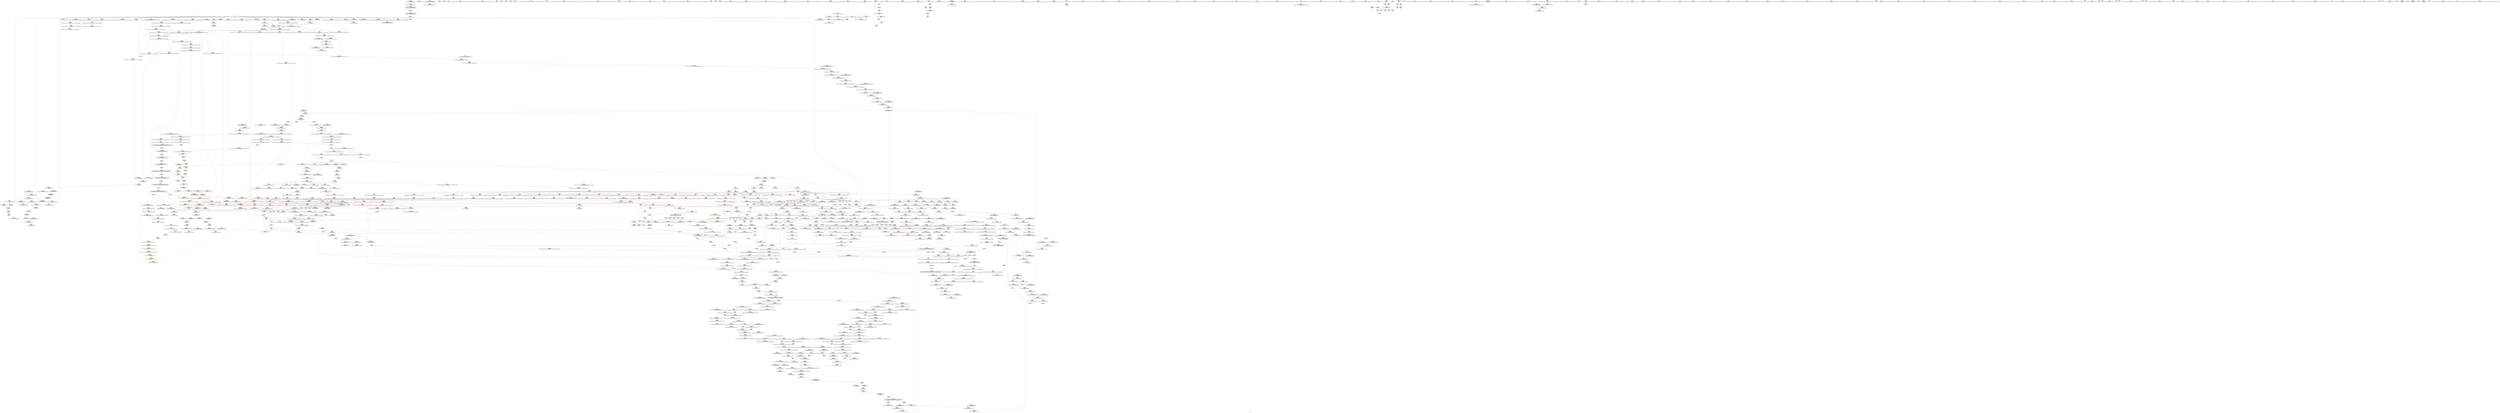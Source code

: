 digraph "SVFG" {
	label="SVFG";

	Node0x558570d78820 [shape=record,color=grey,label="{NodeID: 0\nNullPtr|{|<s27>95}}"];
	Node0x558570d78820 -> Node0x558570dd7570[style=solid];
	Node0x558570d78820 -> Node0x558570dd7670[style=solid];
	Node0x558570d78820 -> Node0x558570dd7740[style=solid];
	Node0x558570d78820 -> Node0x558570dd7810[style=solid];
	Node0x558570d78820 -> Node0x558570dd78e0[style=solid];
	Node0x558570d78820 -> Node0x558570dd79b0[style=solid];
	Node0x558570d78820 -> Node0x558570dd7a80[style=solid];
	Node0x558570d78820 -> Node0x558570dd7b50[style=solid];
	Node0x558570d78820 -> Node0x558570dd7c20[style=solid];
	Node0x558570d78820 -> Node0x558570dd7cf0[style=solid];
	Node0x558570d78820 -> Node0x558570dd7dc0[style=solid];
	Node0x558570d78820 -> Node0x558570dd7e90[style=solid];
	Node0x558570d78820 -> Node0x558570dd7f60[style=solid];
	Node0x558570d78820 -> Node0x558570dd8030[style=solid];
	Node0x558570d78820 -> Node0x558570dd8100[style=solid];
	Node0x558570d78820 -> Node0x558570dd81d0[style=solid];
	Node0x558570d78820 -> Node0x558570dd82a0[style=solid];
	Node0x558570d78820 -> Node0x558570dd8370[style=solid];
	Node0x558570d78820 -> Node0x558570dd8440[style=solid];
	Node0x558570d78820 -> Node0x558570df4880[style=solid];
	Node0x558570d78820 -> Node0x558570dde650[style=solid];
	Node0x558570d78820 -> Node0x558570dde720[style=solid];
	Node0x558570d78820 -> Node0x558570dde7f0[style=solid];
	Node0x558570d78820 -> Node0x558570de0ae0[style=solid];
	Node0x558570d78820 -> Node0x5585707f1f80[style=solid];
	Node0x558570d78820 -> Node0x558570e20b30[style=solid];
	Node0x558570d78820 -> Node0x558570e20e30[style=solid];
	Node0x558570d78820:s27 -> Node0x558570ed4950[style=solid,color=red];
	Node0x558570e86470 [shape=record,color=yellow,style=double,label="{NodeID: 1882\n201V_2 = CSCHI(MR_201V_1)\npts\{9190000 \}\nCS[]}"];
	Node0x558570e86470 -> Node0x558570defb20[style=dashed];
	Node0x558570dde240 [shape=record,color=blue,label="{NodeID: 775\n338\<--337\nthis.addr\<--this\n_ZNKSt6vectorIxSaIxEE4sizeEv\n}"];
	Node0x558570dde240 -> Node0x558570debbc0[style=dashed];
	Node0x558570dd4d20 [shape=record,color=purple,label="{NodeID: 443\n502\<--475\n_M_impl6\<--this1\n_ZNSt12_Vector_baseIxSaIxEED2Ev\n|{<s0>35}}"];
	Node0x558570dd4d20:s0 -> Node0x558570ece070[style=solid,color=red];
	Node0x558570dc8a90 [shape=record,color=green,label="{NodeID: 111\n608\<--609\n_ZdlPv\<--_ZdlPv_field_insensitive\n}"];
	Node0x558570ed3a90 [shape=record,color=black,label="{NodeID: 1993\n951 = PHI(717, )\n}"];
	Node0x558570ed3a90 -> Node0x558570defe60[style=solid];
	Node0x558570dff5b0 [shape=record,color=blue,label="{NodeID: 886\n1332\<--198\n__assignable\<--\n_ZSt18uninitialized_copyISt13move_iteratorIPxES1_ET0_T_S4_S3_\n}"];
	Node0x558570dea770 [shape=record,color=red,label="{NodeID: 554\n182\<--139\n\<--i\nmain\n}"];
	Node0x558570dea770 -> Node0x558570e1fc30[style=solid];
	Node0x558570dcd260 [shape=record,color=green,label="{NodeID: 222\n1374\<--1375\nagg.tmp\<--agg.tmp_field_insensitive\n_ZNSt20__uninitialized_copyILb1EE13__uninit_copyISt13move_iteratorIPxES3_EET0_T_S6_S5_\n}"];
	Node0x558570dcd260 -> Node0x558570dd1f10[style=solid];
	Node0x558570dcd260 -> Node0x558570de87c0[style=solid];
	Node0x558570df01a0 [shape=record,color=red,label="{NodeID: 665\n995\<--965\n\<--__len\n_ZNKSt6vectorIxSaIxEE12_M_check_lenEmPKc\n}"];
	Node0x558570df01a0 -> Node0x558570e21130[style=solid];
	Node0x558570ddb320 [shape=record,color=black,label="{NodeID: 333\n858\<--752\n\<--this1\n_ZNSt6vectorIxSaIxEE17_M_realloc_insertIJxEEEvN9__gnu_cxx17__normal_iteratorIPxS1_EEDpOT_\n}"];
	Node0x558570ddb320 -> Node0x558570de5ff0[style=solid];
	Node0x558570ddb320 -> Node0x558570de60c0[style=solid];
	Node0x558570da9720 [shape=record,color=green,label="{NodeID: 1\n7\<--1\n__dso_handle\<--dummyObj\nGlob }"];
	Node0x558570e865d0 [shape=record,color=yellow,style=double,label="{NodeID: 1883\n2V_2 = CSCHI(MR_2V_1)\npts\{100000 100001 100002 \}\nCS[]|{<s0>5}}"];
	Node0x558570e865d0:s0 -> Node0x558570e85f10[style=dashed,color=blue];
	Node0x558570dde310 [shape=record,color=blue,label="{NodeID: 776\n359\<--357\nthis.addr\<--this\n_ZNSt6vectorIxSaIxEEixEm\n}"];
	Node0x558570dde310 -> Node0x558570debe30[style=dashed];
	Node0x558570dd4df0 [shape=record,color=purple,label="{NodeID: 444\n550\<--546\n_M_impl\<--this1\n_ZNSt12_Vector_baseIxSaIxEE13_M_deallocateEPxm\n}"];
	Node0x558570dd4df0 -> Node0x558570dda070[style=solid];
	Node0x558570dc8b90 [shape=record,color=green,label="{NodeID: 112\n615\<--616\nthis.addr\<--this.addr_field_insensitive\n_ZNSaIxED2Ev\n}"];
	Node0x558570dc8b90 -> Node0x558570ded420[style=solid];
	Node0x558570dc8b90 -> Node0x558570ddfb70[style=solid];
	Node0x558570ed3bd0 [shape=record,color=black,label="{NodeID: 1994\n393 = PHI()\n}"];
	Node0x558570dff680 [shape=record,color=blue, style = dotted,label="{NodeID: 887\n1603\<--1605\noffset_0\<--dummyVal\n_ZSt18uninitialized_copyISt13move_iteratorIPxES1_ET0_T_S4_S3_\n}"];
	Node0x558570dff680 -> Node0x558570df27d0[style=dashed];
	Node0x558570dea840 [shape=record,color=red,label="{NodeID: 555\n186\<--139\n\<--i\nmain\n}"];
	Node0x558570dea840 -> Node0x558570e1eeb0[style=solid];
	Node0x558570dcd330 [shape=record,color=green,label="{NodeID: 223\n1376\<--1377\nagg.tmp2\<--agg.tmp2_field_insensitive\n_ZNSt20__uninitialized_copyILb1EE13__uninit_copyISt13move_iteratorIPxES3_EET0_T_S6_S5_\n}"];
	Node0x558570dcd330 -> Node0x558570dd1fe0[style=solid];
	Node0x558570dcd330 -> Node0x558570de8890[style=solid];
	Node0x558570df0270 [shape=record,color=red,label="{NodeID: 666\n999\<--965\n\<--__len\n_ZNKSt6vectorIxSaIxEE12_M_check_lenEmPKc\n}"];
	Node0x558570df0270 -> Node0x558570e20cb0[style=solid];
	Node0x558570e5f940 [shape=record,color=yellow,style=double,label="{NodeID: 1441\n33V_1 = ENCHI(MR_33V_0)\npts\{1259 \}\nFun[_ZSt13__copy_move_aILb1EPxS0_ET1_T0_S2_S1_]|{<s0>120|<s1>120|<s2>120}}"];
	Node0x558570e5f940:s0 -> Node0x558570df45e0[style=dashed,color=red];
	Node0x558570e5f940:s1 -> Node0x558570e00ad0[style=dashed,color=red];
	Node0x558570e5f940:s2 -> Node0x558570e57630[style=dashed,color=red];
	Node0x558570ddb3f0 [shape=record,color=black,label="{NodeID: 334\n862\<--752\n\<--this1\n_ZNSt6vectorIxSaIxEE17_M_realloc_insertIJxEEEvN9__gnu_cxx17__normal_iteratorIPxS1_EEDpOT_\n}"];
	Node0x558570ddb3f0 -> Node0x558570de6190[style=solid];
	Node0x558570ddb3f0 -> Node0x558570de6260[style=solid];
	Node0x558570da9a60 [shape=record,color=green,label="{NodeID: 2\n13\<--1\n.str\<--dummyObj\nGlob }"];
	Node0x558570dde3e0 [shape=record,color=blue,label="{NodeID: 777\n361\<--358\n__n.addr\<--__n\n_ZNSt6vectorIxSaIxEEixEm\n}"];
	Node0x558570dde3e0 -> Node0x558570debf00[style=dashed];
	Node0x558570dd4ec0 [shape=record,color=purple,label="{NodeID: 445\n677\<--638\ncoerce.dive\<--agg.tmp\n_ZNSt6vectorIxSaIxEE12emplace_backIJxEEEvDpOT_\n}"];
	Node0x558570dd4ec0 -> Node0x558570ddff80[style=solid];
	Node0x558570dc8c60 [shape=record,color=green,label="{NodeID: 113\n621\<--622\n_ZN9__gnu_cxx13new_allocatorIxED2Ev\<--_ZN9__gnu_cxx13new_allocatorIxED2Ev_field_insensitive\n}"];
	Node0x558570ed3ca0 [shape=record,color=black,label="{NodeID: 1995\n661 = PHI(717, )\n|{<s0>44}}"];
	Node0x558570ed3ca0:s0 -> Node0x558570ece580[style=solid,color=red];
	Node0x558570dff750 [shape=record,color=blue, style = dotted,label="{NodeID: 888\n1606\<--1608\noffset_0\<--dummyVal\n_ZSt18uninitialized_copyISt13move_iteratorIPxES1_ET0_T_S4_S3_\n}"];
	Node0x558570dff750 -> Node0x558570df28a0[style=dashed];
	Node0x558570dea910 [shape=record,color=red,label="{NodeID: 556\n187\<--139\n\<--i\nmain\n}"];
	Node0x558570dea910 -> Node0x558570e1eeb0[style=solid];
	Node0x558570dcd400 [shape=record,color=green,label="{NodeID: 224\n1395\<--1396\n_ZSt4copyISt13move_iteratorIPxES1_ET0_T_S4_S3_\<--_ZSt4copyISt13move_iteratorIPxES1_ET0_T_S4_S3__field_insensitive\n}"];
	Node0x558570df0340 [shape=record,color=red,label="{NodeID: 667\n1005\<--965\n\<--__len\n_ZNKSt6vectorIxSaIxEE12_M_check_lenEmPKc\n}"];
	Node0x558570df0340 -> Node0x5585707f2050[style=solid];
	Node0x558570ddb4c0 [shape=record,color=black,label="{NodeID: 335\n866\<--752\n\<--this1\n_ZNSt6vectorIxSaIxEE17_M_realloc_insertIJxEEEvN9__gnu_cxx17__normal_iteratorIPxS1_EEDpOT_\n|{<s0>69}}"];
	Node0x558570ddb4c0:s0 -> Node0x558570ed9010[style=solid,color=red];
	Node0x558570da9b20 [shape=record,color=green,label="{NodeID: 3\n15\<--1\n.str.2\<--dummyObj\nGlob }"];
	Node0x558570dde4b0 [shape=record,color=blue,label="{NodeID: 778\n378\<--377\nthis.addr\<--this\n_ZNSt12_Vector_baseIxSaIxEEC2Ev\n}"];
	Node0x558570dde4b0 -> Node0x558570dec0a0[style=dashed];
	Node0x558570df65e0 [shape=record,color=yellow,style=double,label="{NodeID: 1553\n31V_1 = ENCHI(MR_31V_0)\npts\{150 \}\nFun[_ZN9__gnu_cxx13new_allocatorIxE9constructIxJxEEEvPT_DpOT0_]}"];
	Node0x558570df65e0 -> Node0x558570defe60[style=dashed];
	Node0x558570dd4f90 [shape=record,color=purple,label="{NodeID: 446\n681\<--638\ncoerce.dive10\<--agg.tmp\n_ZNSt6vectorIxSaIxEE12emplace_backIJxEEEvDpOT_\n}"];
	Node0x558570dd4f90 -> Node0x558570dedb70[style=solid];
	Node0x558570dcd8d0 [shape=record,color=green,label="{NodeID: 114\n626\<--627\nthis.addr\<--this.addr_field_insensitive\n_ZN9__gnu_cxx13new_allocatorIxED2Ev\n}"];
	Node0x558570dcd8d0 -> Node0x558570ded4f0[style=solid];
	Node0x558570dcd8d0 -> Node0x558570ddfc40[style=solid];
	Node0x558570ed3ea0 [shape=record,color=black,label="{NodeID: 1996\n674 = PHI(916, )\n}"];
	Node0x558570ed3ea0 -> Node0x558570ddff80[style=solid];
	Node0x558570dff820 [shape=record,color=blue,label="{NodeID: 889\n1378\<--1365\ncoerce.dive\<--__first.coerce\n_ZNSt20__uninitialized_copyILb1EE13__uninit_copyISt13move_iteratorIPxES3_EET0_T_S6_S5_\n}"];
	Node0x558570dff820 -> Node0x558570df42a0[style=dashed];
	Node0x558570dea9e0 [shape=record,color=red,label="{NodeID: 557\n200\<--139\n\<--i\nmain\n}"];
	Node0x558570dea9e0 -> Node0x558570e1ebb0[style=solid];
	Node0x558570dcd500 [shape=record,color=green,label="{NodeID: 225\n1402\<--1403\n__first\<--__first_field_insensitive\n_ZSt4copyISt13move_iteratorIPxES1_ET0_T_S4_S3_\n}"];
	Node0x558570dcd500 -> Node0x558570dd2180[style=solid];
	Node0x558570dcd500 -> Node0x558570de8ca0[style=solid];
	Node0x558570df0410 [shape=record,color=red,label="{NodeID: 668\n992\<--989\n\<--call5\n_ZNKSt6vectorIxSaIxEE12_M_check_lenEmPKc\n}"];
	Node0x558570df0410 -> Node0x558570e1f7b0[style=solid];
	Node0x558570ddb590 [shape=record,color=black,label="{NodeID: 336\n869\<--752\n\<--this1\n_ZNSt6vectorIxSaIxEE17_M_realloc_insertIJxEEEvN9__gnu_cxx17__normal_iteratorIPxS1_EEDpOT_\n|{<s0>71}}"];
	Node0x558570ddb590:s0 -> Node0x558570ecf2a0[style=solid,color=red];
	Node0x558570da9be0 [shape=record,color=green,label="{NodeID: 4\n17\<--1\nstdin\<--dummyObj\nGlob }"];
	Node0x558570dde580 [shape=record,color=blue,label="{NodeID: 779\n405\<--404\nthis.addr\<--this\n_ZNSt12_Vector_baseIxSaIxEE12_Vector_implC2Ev\n}"];
	Node0x558570dde580 -> Node0x558570dec170[style=dashed];
	Node0x558570dd5060 [shape=record,color=purple,label="{NodeID: 447\n644\<--643\n_M_impl\<--\n_ZNSt6vectorIxSaIxEE12emplace_backIJxEEEvDpOT_\n}"];
	Node0x558570dcd960 [shape=record,color=green,label="{NodeID: 115\n634\<--635\nthis.addr\<--this.addr_field_insensitive\n_ZNSt6vectorIxSaIxEE12emplace_backIJxEEEvDpOT_\n}"];
	Node0x558570dcd960 -> Node0x558570ded5c0[style=solid];
	Node0x558570dcd960 -> Node0x558570ddfd10[style=solid];
	Node0x558570ed3fb0 [shape=record,color=black,label="{NodeID: 1997\n571 = PHI(551, )\n0th arg _ZNSt16allocator_traitsISaIxEE10deallocateERS0_Pxm }"];
	Node0x558570ed3fb0 -> Node0x558570ddf690[style=solid];
	Node0x558570dff8f0 [shape=record,color=blue,label="{NodeID: 890\n1380\<--1366\ncoerce.dive1\<--__last.coerce\n_ZNSt20__uninitialized_copyILb1EE13__uninit_copyISt13move_iteratorIPxES3_EET0_T_S6_S5_\n}"];
	Node0x558570dff8f0 -> Node0x558570df4370[style=dashed];
	Node0x558570deaab0 [shape=record,color=red,label="{NodeID: 558\n208\<--139\n\<--i\nmain\n}"];
	Node0x558570deaab0 -> Node0x558570e1ea30[style=solid];
	Node0x558570dcd5d0 [shape=record,color=green,label="{NodeID: 226\n1404\<--1405\n__last\<--__last_field_insensitive\n_ZSt4copyISt13move_iteratorIPxES1_ET0_T_S4_S3_\n}"];
	Node0x558570dcd5d0 -> Node0x558570dd2250[style=solid];
	Node0x558570dcd5d0 -> Node0x558570de8d70[style=solid];
	Node0x558570df04e0 [shape=record,color=red,label="{NodeID: 669\n1018\<--1012\n\<--__lhs.addr\n_ZN9__gnu_cxxmiIPxSt6vectorIxSaIxEEEENS_17__normal_iteratorIT_T0_E15difference_typeERKS8_SB_\n|{<s0>84}}"];
	Node0x558570df04e0:s0 -> Node0x558570ecfee0[style=solid,color=red];
	Node0x558570e5fc10 [shape=record,color=yellow,style=double,label="{NodeID: 1444\n31V_1 = ENCHI(MR_31V_0)\npts\{150 \}\nFun[_ZNSt16allocator_traitsISaIxEE9constructIxJxEEEvRS0_PT_DpOT0_]|{<s0>49}}"];
	Node0x558570e5fc10:s0 -> Node0x558570df65e0[style=dashed,color=red];
	Node0x558570ddb660 [shape=record,color=black,label="{NodeID: 337\n870\<--752\n\<--this1\n_ZNSt6vectorIxSaIxEE17_M_realloc_insertIJxEEEvN9__gnu_cxx17__normal_iteratorIPxS1_EEDpOT_\n}"];
	Node0x558570ddb660 -> Node0x558570de6330[style=solid];
	Node0x558570ddb660 -> Node0x558570de6400[style=solid];
	Node0x558570daa040 [shape=record,color=green,label="{NodeID: 5\n18\<--1\n.str.3\<--dummyObj\nGlob }"];
	Node0x558570dde650 [shape=record,color=blue, style = dotted,label="{NodeID: 780\n413\<--3\n_M_start\<--dummyVal\n_ZNSt12_Vector_baseIxSaIxEE12_Vector_implC2Ev\n|{<s0>27}}"];
	Node0x558570dde650:s0 -> Node0x558570e865d0[style=dashed,color=blue];
	Node0x558570dd5130 [shape=record,color=purple,label="{NodeID: 448\n645\<--643\n_M_finish\<--\n_ZNSt6vectorIxSaIxEE12emplace_backIJxEEEvDpOT_\n}"];
	Node0x558570dd5130 -> Node0x558570ded830[style=solid];
	Node0x558570dcda30 [shape=record,color=green,label="{NodeID: 116\n636\<--637\n__args.addr\<--__args.addr_field_insensitive\n_ZNSt6vectorIxSaIxEE12emplace_backIJxEEEvDpOT_\n}"];
	Node0x558570dcda30 -> Node0x558570ded690[style=solid];
	Node0x558570dcda30 -> Node0x558570ded760[style=solid];
	Node0x558570dcda30 -> Node0x558570ddfde0[style=solid];
	Node0x558570ed40c0 [shape=record,color=black,label="{NodeID: 1998\n572 = PHI(552, )\n1st arg _ZNSt16allocator_traitsISaIxEE10deallocateERS0_Pxm }"];
	Node0x558570ed40c0 -> Node0x558570ddf760[style=solid];
	Node0x558570dff9c0 [shape=record,color=blue,label="{NodeID: 891\n1372\<--1367\n__result.addr\<--__result\n_ZNSt20__uninitialized_copyILb1EE13__uninit_copyISt13move_iteratorIPxES3_EET0_T_S6_S5_\n}"];
	Node0x558570dff9c0 -> Node0x558570df2970[style=dashed];
	Node0x558570deab80 [shape=record,color=red,label="{NodeID: 559\n242\<--139\n\<--i\nmain\n}"];
	Node0x558570deab80 -> Node0x558570e200b0[style=solid];
	Node0x558570dcd6a0 [shape=record,color=green,label="{NodeID: 227\n1406\<--1407\n__result.addr\<--__result.addr_field_insensitive\n_ZSt4copyISt13move_iteratorIPxES1_ET0_T_S4_S3_\n}"];
	Node0x558570dcd6a0 -> Node0x558570df2be0[style=solid];
	Node0x558570dcd6a0 -> Node0x558570dffdd0[style=solid];
	Node0x558570df05b0 [shape=record,color=red,label="{NodeID: 670\n1021\<--1014\n\<--__rhs.addr\n_ZN9__gnu_cxxmiIPxSt6vectorIxSaIxEEEENS_17__normal_iteratorIT_T0_E15difference_typeERKS8_SB_\n|{<s0>85}}"];
	Node0x558570df05b0:s0 -> Node0x558570ecfee0[style=solid,color=red];
	Node0x558570ddb730 [shape=record,color=black,label="{NodeID: 338\n874\<--752\n\<--this1\n_ZNSt6vectorIxSaIxEE17_M_realloc_insertIJxEEEvN9__gnu_cxx17__normal_iteratorIPxS1_EEDpOT_\n}"];
	Node0x558570ddb730 -> Node0x558570de64d0[style=solid];
	Node0x558570ddb730 -> Node0x558570de65a0[style=solid];
	Node0x558570daa100 [shape=record,color=green,label="{NodeID: 6\n20\<--1\n.str.4\<--dummyObj\nGlob }"];
	Node0x558570dde720 [shape=record,color=blue, style = dotted,label="{NodeID: 781\n415\<--3\n_M_finish\<--dummyVal\n_ZNSt12_Vector_baseIxSaIxEE12_Vector_implC2Ev\n|{<s0>27}}"];
	Node0x558570dde720:s0 -> Node0x558570e865d0[style=dashed,color=blue];
	Node0x558570dd5200 [shape=record,color=purple,label="{NodeID: 449\n648\<--647\n_M_impl2\<--\n_ZNSt6vectorIxSaIxEE12emplace_backIJxEEEvDpOT_\n}"];
	Node0x558570dcdb00 [shape=record,color=green,label="{NodeID: 117\n638\<--639\nagg.tmp\<--agg.tmp_field_insensitive\n_ZNSt6vectorIxSaIxEE12emplace_backIJxEEEvDpOT_\n}"];
	Node0x558570dcdb00 -> Node0x558570dd4ec0[style=solid];
	Node0x558570dcdb00 -> Node0x558570dd4f90[style=solid];
	Node0x558570ed41d0 [shape=record,color=black,label="{NodeID: 1999\n573 = PHI(553, )\n2nd arg _ZNSt16allocator_traitsISaIxEE10deallocateERS0_Pxm }"];
	Node0x558570ed41d0 -> Node0x558570ddf830[style=solid];
	Node0x558570dffa90 [shape=record,color=blue, style = dotted,label="{NodeID: 892\n1609\<--1611\noffset_0\<--dummyVal\n_ZNSt20__uninitialized_copyILb1EE13__uninit_copyISt13move_iteratorIPxES3_EET0_T_S6_S5_\n}"];
	Node0x558570dffa90 -> Node0x558570df2a40[style=dashed];
	Node0x558570deac50 [shape=record,color=red,label="{NodeID: 560\n249\<--139\n\<--i\nmain\n}"];
	Node0x558570deac50 -> Node0x558570dd9370[style=solid];
	Node0x558570dcd770 [shape=record,color=green,label="{NodeID: 228\n1408\<--1409\nagg.tmp\<--agg.tmp_field_insensitive\n_ZSt4copyISt13move_iteratorIPxES1_ET0_T_S4_S3_\n}"];
	Node0x558570dcd770 -> Node0x558570dd2320[style=solid];
	Node0x558570dcd770 -> Node0x558570de8e40[style=solid];
	Node0x558570df0680 [shape=record,color=red,label="{NodeID: 671\n1020\<--1019\n\<--call\n_ZN9__gnu_cxxmiIPxSt6vectorIxSaIxEEEENS_17__normal_iteratorIT_T0_E15difference_typeERKS8_SB_\n}"];
	Node0x558570df0680 -> Node0x558570ddc290[style=solid];
	Node0x558570ddb800 [shape=record,color=black,label="{NodeID: 339\n878\<--752\n\<--this1\n_ZNSt6vectorIxSaIxEE17_M_realloc_insertIJxEEEvN9__gnu_cxx17__normal_iteratorIPxS1_EEDpOT_\n}"];
	Node0x558570ddb800 -> Node0x558570de6670[style=solid];
	Node0x558570ddb800 -> Node0x558570de6740[style=solid];
	Node0x558570daa1c0 [shape=record,color=green,label="{NodeID: 7\n22\<--1\nstdout\<--dummyObj\nGlob }"];
	Node0x558570e86c90 [shape=record,color=yellow,style=double,label="{NodeID: 1889\n33V_2 = CSCHI(MR_33V_1)\npts\{1259 \}\nCS[]|{<s0>58}}"];
	Node0x558570e86c90:s0 -> Node0x558570df7580[style=dashed,color=red];
	Node0x558570dde7f0 [shape=record,color=blue, style = dotted,label="{NodeID: 782\n417\<--3\n_M_end_of_storage\<--dummyVal\n_ZNSt12_Vector_baseIxSaIxEE12_Vector_implC2Ev\n|{<s0>27}}"];
	Node0x558570dde7f0:s0 -> Node0x558570e865d0[style=dashed,color=blue];
	Node0x558570df6990 [shape=record,color=yellow,style=double,label="{NodeID: 1557\n35V_1 = ENCHI(MR_35V_0)\npts\{100000 \}\nFun[_ZNSt6vectorIxSaIxEEixEm]}"];
	Node0x558570df6990 -> Node0x558570debfd0[style=dashed];
	Node0x558570dd52d0 [shape=record,color=purple,label="{NodeID: 450\n649\<--647\n_M_end_of_storage\<--\n_ZNSt6vectorIxSaIxEE12emplace_backIJxEEEvDpOT_\n}"];
	Node0x558570dd52d0 -> Node0x558570ded900[style=solid];
	Node0x558570dcdbd0 [shape=record,color=green,label="{NodeID: 118\n662\<--663\n_ZSt7forwardIxEOT_RNSt16remove_referenceIS0_E4typeE\<--_ZSt7forwardIxEOT_RNSt16remove_referenceIS0_E4typeE_field_insensitive\n}"];
	Node0x558570ed4310 [shape=record,color=black,label="{NodeID: 2000\n404 = PHI(382, )\n0th arg _ZNSt12_Vector_baseIxSaIxEE12_Vector_implC2Ev }"];
	Node0x558570ed4310 -> Node0x558570dde580[style=solid];
	Node0x558570dffb60 [shape=record,color=blue, style = dotted,label="{NodeID: 893\n1612\<--1614\noffset_0\<--dummyVal\n_ZNSt20__uninitialized_copyILb1EE13__uninit_copyISt13move_iteratorIPxES3_EET0_T_S6_S5_\n}"];
	Node0x558570dffb60 -> Node0x558570df2b10[style=dashed];
	Node0x558570dead20 [shape=record,color=red,label="{NodeID: 561\n255\<--139\n\<--i\nmain\n}"];
	Node0x558570dead20 -> Node0x558570dd9440[style=solid];
	Node0x558570dcd840 [shape=record,color=green,label="{NodeID: 229\n1410\<--1411\nagg.tmp3\<--agg.tmp3_field_insensitive\n_ZSt4copyISt13move_iteratorIPxES1_ET0_T_S4_S3_\n}"];
	Node0x558570dcd840 -> Node0x558570dd23f0[style=solid];
	Node0x558570dcd840 -> Node0x558570de8f10[style=solid];
	Node0x558570df0750 [shape=record,color=red,label="{NodeID: 672\n1023\<--1022\n\<--call1\n_ZN9__gnu_cxxmiIPxSt6vectorIxSaIxEEEENS_17__normal_iteratorIT_T0_E15difference_typeERKS8_SB_\n}"];
	Node0x558570df0750 -> Node0x558570ddc360[style=solid];
	Node0x558570ddb8d0 [shape=record,color=black,label="{NodeID: 340\n888\<--752\n\<--this1\n_ZNSt6vectorIxSaIxEE17_M_realloc_insertIJxEEEvN9__gnu_cxx17__normal_iteratorIPxS1_EEDpOT_\n}"];
	Node0x558570ddb8d0 -> Node0x558570de6810[style=solid];
	Node0x558570ddb8d0 -> Node0x558570de68e0[style=solid];
	Node0x558570daa280 [shape=record,color=green,label="{NodeID: 8\n23\<--1\n.str.5\<--dummyObj\nGlob }"];
	Node0x558570e86df0 [shape=record,color=yellow,style=double,label="{NodeID: 1890\n33V_2 = CSCHI(MR_33V_1)\npts\{1259 \}\nCS[]|{<s0>44|<s1>55}}"];
	Node0x558570e86df0:s0 -> Node0x558570e57b30[style=dashed,color=blue];
	Node0x558570e86df0:s1 -> Node0x558570e86c90[style=dashed,color=blue];
	Node0x558570dde8c0 [shape=record,color=blue,label="{NodeID: 783\n422\<--421\nthis.addr\<--this\n_ZNSaIxEC2Ev\n}"];
	Node0x558570dde8c0 -> Node0x558570dec240[style=dashed];
	Node0x558570dd53a0 [shape=record,color=purple,label="{NodeID: 451\n654\<--653\n_M_impl3\<--\n_ZNSt6vectorIxSaIxEE12emplace_backIJxEEEvDpOT_\n}"];
	Node0x558570dd53a0 -> Node0x558570dda890[style=solid];
	Node0x558570dcdcd0 [shape=record,color=green,label="{NodeID: 119\n665\<--666\n_ZNSt16allocator_traitsISaIxEE9constructIxJxEEEvRS0_PT_DpOT0_\<--_ZNSt16allocator_traitsISaIxEE9constructIxJxEEEvRS0_PT_DpOT0__field_insensitive\n}"];
	Node0x558570ed4450 [shape=record,color=black,label="{NodeID: 2001\n1135 = PHI(972, 972, 972, )\n0th arg _ZNKSt6vectorIxSaIxEE8max_sizeEv }"];
	Node0x558570ed4450 -> Node0x558570dfe090[style=solid];
	Node0x558570dffc30 [shape=record,color=blue,label="{NodeID: 894\n1412\<--1399\ncoerce.dive\<--__first.coerce\n_ZSt4copyISt13move_iteratorIPxES1_ET0_T_S4_S3_\n}"];
	Node0x558570dffc30 -> Node0x558570df4440[style=dashed];
	Node0x558570deadf0 [shape=record,color=red,label="{NodeID: 562\n269\<--139\n\<--i\nmain\n}"];
	Node0x558570deadf0 -> Node0x558570dd9510[style=solid];
	Node0x558570dd5d00 [shape=record,color=green,label="{NodeID: 230\n1423\<--1424\n_ZSt12__miter_baseIPxEDTcl12__miter_basecldtfp_4baseEEESt13move_iteratorIT_E\<--_ZSt12__miter_baseIPxEDTcl12__miter_basecldtfp_4baseEEESt13move_iteratorIT_E_field_insensitive\n}"];
	Node0x558570df0820 [shape=record,color=red,label="{NodeID: 673\n1036\<--1033\nthis1\<--this.addr\n_ZNSt6vectorIxSaIxEE5beginEv\n}"];
	Node0x558570df0820 -> Node0x558570ddc500[style=solid];
	Node0x558570e5ffc0 [shape=record,color=yellow,style=double,label="{NodeID: 1448\n33V_1 = ENCHI(MR_33V_0)\npts\{1259 \}\nFun[_ZNSt16allocator_traitsISaIxEE9constructIxJxEEEvRS0_PT_DpOT0_]|{<s0>49}}"];
	Node0x558570e5ffc0:s0 -> Node0x558570de1710[style=dashed,color=red];
	Node0x558570ddb9a0 [shape=record,color=black,label="{NodeID: 341\n893\<--752\n\<--this1\n_ZNSt6vectorIxSaIxEE17_M_realloc_insertIJxEEEvN9__gnu_cxx17__normal_iteratorIPxS1_EEDpOT_\n}"];
	Node0x558570ddb9a0 -> Node0x558570de69b0[style=solid];
	Node0x558570ddb9a0 -> Node0x558570de6a80[style=solid];
	Node0x558570dc5800 [shape=record,color=green,label="{NodeID: 9\n25\<--1\n_ZSt4cerr\<--dummyObj\nGlob }"];
	Node0x558570e86f50 [shape=record,color=yellow,style=double,label="{NodeID: 1891\n33V_3 = CSCHI(MR_33V_2)\npts\{1259 \}\nCS[]|{<s0>61}}"];
	Node0x558570e86f50:s0 -> Node0x558570df7580[style=dashed,color=red];
	Node0x558570dde990 [shape=record,color=blue,label="{NodeID: 784\n433\<--432\nthis.addr\<--this\n_ZN9__gnu_cxx13new_allocatorIxEC2Ev\n}"];
	Node0x558570dde990 -> Node0x558570dec310[style=dashed];
	Node0x558570dd5470 [shape=record,color=purple,label="{NodeID: 452\n657\<--656\n_M_impl4\<--\n_ZNSt6vectorIxSaIxEE12emplace_backIJxEEEvDpOT_\n}"];
	Node0x558570dcddd0 [shape=record,color=green,label="{NodeID: 120\n675\<--676\n_ZNSt6vectorIxSaIxEE3endEv\<--_ZNSt6vectorIxSaIxEE3endEv_field_insensitive\n}"];
	Node0x558570ed4730 [shape=record,color=black,label="{NodeID: 2002\n1235 = PHI(1228, )\n0th arg _ZN9__gnu_cxx13new_allocatorIxE8allocateEmPKv }"];
	Node0x558570ed4730 -> Node0x558570dfeb20[style=solid];
	Node0x558570dffd00 [shape=record,color=blue,label="{NodeID: 895\n1414\<--1400\ncoerce.dive1\<--__last.coerce\n_ZSt4copyISt13move_iteratorIPxES1_ET0_T_S4_S3_\n}"];
	Node0x558570dffd00 -> Node0x558570df4510[style=dashed];
	Node0x558570deaec0 [shape=record,color=red,label="{NodeID: 563\n278\<--139\n\<--i\nmain\n}"];
	Node0x558570deaec0 -> Node0x558570e1e430[style=solid];
	Node0x558570dd5e00 [shape=record,color=green,label="{NodeID: 231\n1433\<--1434\n_ZSt14__copy_move_a2ILb1EPxS0_ET1_T0_S2_S1_\<--_ZSt14__copy_move_a2ILb1EPxS0_ET1_T0_S2_S1__field_insensitive\n}"];
	Node0x558570df08f0 [shape=record,color=red,label="{NodeID: 674\n1042\<--1041\n\<--coerce.dive\n_ZNSt6vectorIxSaIxEE5beginEv\n}"];
	Node0x558570df08f0 -> Node0x558570ddc5d0[style=solid];
	Node0x558570ddba70 [shape=record,color=black,label="{NodeID: 342\n900\<--752\n\<--this1\n_ZNSt6vectorIxSaIxEE17_M_realloc_insertIJxEEEvN9__gnu_cxx17__normal_iteratorIPxS1_EEDpOT_\n}"];
	Node0x558570ddba70 -> Node0x558570de6b50[style=solid];
	Node0x558570ddba70 -> Node0x558570de6c20[style=solid];
	Node0x558570dc5890 [shape=record,color=green,label="{NodeID: 10\n26\<--1\n.str.6\<--dummyObj\nGlob }"];
	Node0x558570e870b0 [shape=record,color=yellow,style=double,label="{NodeID: 1892\n33V_4 = CSCHI(MR_33V_3)\npts\{1259 \}\nCS[]|{<s0>47}}"];
	Node0x558570e870b0:s0 -> Node0x558570e57b30[style=dashed,color=blue];
	Node0x558570ddea60 [shape=record,color=blue,label="{NodeID: 785\n442\<--439\n__first.addr\<--__first\n_ZSt8_DestroyIPxxEvT_S1_RSaIT0_E\n}"];
	Node0x558570ddea60 -> Node0x558570dec3e0[style=dashed];
	Node0x558570df6c60 [shape=record,color=yellow,style=double,label="{NodeID: 1560\n33V_1 = ENCHI(MR_33V_0)\npts\{1259 \}\nFun[_ZSt4copyISt13move_iteratorIPxES1_ET0_T_S4_S3_]|{<s0>113}}"];
	Node0x558570df6c60:s0 -> Node0x558570df85b0[style=dashed,color=red];
	Node0x558570dd5540 [shape=record,color=purple,label="{NodeID: 453\n658\<--656\n_M_finish5\<--\n_ZNSt6vectorIxSaIxEE12emplace_backIJxEEEvDpOT_\n}"];
	Node0x558570dd5540 -> Node0x558570ded9d0[style=solid];
	Node0x558570dcded0 [shape=record,color=green,label="{NodeID: 121\n684\<--685\n_ZNSt6vectorIxSaIxEE17_M_realloc_insertIJxEEEvN9__gnu_cxx17__normal_iteratorIPxS1_EEDpOT_\<--_ZNSt6vectorIxSaIxEE17_M_realloc_insertIJxEEEvN9__gnu_cxx17__normal_iteratorIPxS1_EEDpOT__field_insensitive\n}"];
	Node0x558570ed4840 [shape=record,color=black,label="{NodeID: 2003\n1236 = PHI(1229, )\n1st arg _ZN9__gnu_cxx13new_allocatorIxE8allocateEmPKv }"];
	Node0x558570ed4840 -> Node0x558570dfebf0[style=solid];
	Node0x558570dffdd0 [shape=record,color=blue,label="{NodeID: 896\n1406\<--1401\n__result.addr\<--__result\n_ZSt4copyISt13move_iteratorIPxES1_ET0_T_S4_S3_\n}"];
	Node0x558570dffdd0 -> Node0x558570df2be0[style=dashed];
	Node0x558570deaf90 [shape=record,color=red,label="{NodeID: 564\n191\<--141\n\<--j\nmain\n}"];
	Node0x558570deaf90 -> Node0x558570e206b0[style=solid];
	Node0x558570dd5f00 [shape=record,color=green,label="{NodeID: 232\n1440\<--1441\n__first.addr\<--__first.addr_field_insensitive\n_ZSt14__copy_move_a2ILb1EPxS0_ET1_T0_S2_S1_\n}"];
	Node0x558570dd5f00 -> Node0x558570df2e50[style=solid];
	Node0x558570dd5f00 -> Node0x558570e00040[style=solid];
	Node0x558570df09c0 [shape=record,color=red,label="{NodeID: 675\n1053\<--1047\nthis1\<--this.addr\n_ZNSt12_Vector_baseIxSaIxEE11_M_allocateEm\n}"];
	Node0x558570df09c0 -> Node0x558570de71d0[style=solid];
	Node0x558570ddbb40 [shape=record,color=black,label="{NodeID: 343\n777\<--776\n\<--_M_impl\n_ZNSt6vectorIxSaIxEE17_M_realloc_insertIJxEEEvN9__gnu_cxx17__normal_iteratorIPxS1_EEDpOT_\n|{<s0>55}}"];
	Node0x558570ddbb40:s0 -> Node0x558570ece280[style=solid,color=red];
	Node0x558570dc5990 [shape=record,color=green,label="{NodeID: 11\n28\<--1\n.str.7\<--dummyObj\nGlob }"];
	Node0x558570e87210 [shape=record,color=yellow,style=double,label="{NodeID: 1893\n232V_2 = CSCHI(MR_232V_1)\npts\{10320000 \}\nCS[]}"];
	Node0x558570e87210 -> Node0x558570df08f0[style=dashed];
	Node0x558570ddeb30 [shape=record,color=blue,label="{NodeID: 786\n444\<--440\n__last.addr\<--__last\n_ZSt8_DestroyIPxxEvT_S1_RSaIT0_E\n}"];
	Node0x558570ddeb30 -> Node0x558570dec4b0[style=dashed];
	Node0x558570dd5610 [shape=record,color=purple,label="{NodeID: 454\n668\<--667\n_M_impl6\<--\n_ZNSt6vectorIxSaIxEE12emplace_backIJxEEEvDpOT_\n}"];
	Node0x558570dcdfd0 [shape=record,color=green,label="{NodeID: 122\n690\<--691\n__t.addr\<--__t.addr_field_insensitive\n_ZSt4moveIRxEONSt16remove_referenceIT_E4typeEOS2_\n}"];
	Node0x558570dcdfd0 -> Node0x558570dedc40[style=solid];
	Node0x558570dcdfd0 -> Node0x558570de0050[style=solid];
	Node0x558570ed4950 [shape=record,color=black,label="{NodeID: 2004\n1237 = PHI(3, )\n2nd arg _ZN9__gnu_cxx13new_allocatorIxE8allocateEmPKv }"];
	Node0x558570ed4950 -> Node0x558570dfecc0[style=solid];
	Node0x558570dffea0 [shape=record,color=blue, style = dotted,label="{NodeID: 897\n1615\<--1617\noffset_0\<--dummyVal\n_ZSt4copyISt13move_iteratorIPxES1_ET0_T_S4_S3_\n}"];
	Node0x558570dffea0 -> Node0x558570df2cb0[style=dashed];
	Node0x558570deb060 [shape=record,color=red,label="{NodeID: 565\n194\<--141\n\<--j\nmain\n}"];
	Node0x558570deb060 -> Node0x558570dd91d0[style=solid];
	Node0x558570dd5fd0 [shape=record,color=green,label="{NodeID: 233\n1442\<--1443\n__last.addr\<--__last.addr_field_insensitive\n_ZSt14__copy_move_a2ILb1EPxS0_ET1_T0_S2_S1_\n}"];
	Node0x558570dd5fd0 -> Node0x558570df2f20[style=solid];
	Node0x558570dd5fd0 -> Node0x558570e00110[style=solid];
	Node0x558570df0a90 [shape=record,color=red,label="{NodeID: 676\n1054\<--1049\n\<--__n.addr\n_ZNSt12_Vector_baseIxSaIxEE11_M_allocateEm\n}"];
	Node0x558570df0a90 -> Node0x558570e1f930[style=solid];
	Node0x558570e60290 [shape=record,color=yellow,style=double,label="{NodeID: 1451\n33V_1 = ENCHI(MR_33V_0)\npts\{1259 \}\nFun[_ZSt22__uninitialized_copy_aISt13move_iteratorIPxES1_xET0_T_S4_S3_RSaIT1_E]|{<s0>101}}"];
	Node0x558570e60290:s0 -> Node0x558570e63bd0[style=dashed,color=red];
	Node0x558570ddbc10 [shape=record,color=black,label="{NodeID: 344\n828\<--827\n\<--_M_impl17\n_ZNSt6vectorIxSaIxEE17_M_realloc_insertIJxEEEvN9__gnu_cxx17__normal_iteratorIPxS1_EEDpOT_\n|{<s0>63}}"];
	Node0x558570ddbc10:s0 -> Node0x558570ece700[style=solid,color=red];
	Node0x558570dc5a90 [shape=record,color=green,label="{NodeID: 12\n30\<--1\n.str.8\<--dummyObj\nGlob }"];
	Node0x558570e87370 [shape=record,color=yellow,style=double,label="{NodeID: 1894\n33V_2 = CSCHI(MR_33V_1)\npts\{1259 \}\nCS[]|{<s0>58|<s1>61}}"];
	Node0x558570e87370:s0 -> Node0x558570e86f50[style=dashed,color=blue];
	Node0x558570e87370:s1 -> Node0x558570e870b0[style=dashed,color=blue];
	Node0x558570ddec00 [shape=record,color=blue,label="{NodeID: 787\n446\<--441\n.addr\<--\n_ZSt8_DestroyIPxxEvT_S1_RSaIT0_E\n}"];
	Node0x558570dd56e0 [shape=record,color=purple,label="{NodeID: 455\n669\<--667\n_M_finish7\<--\n_ZNSt6vectorIxSaIxEE12emplace_backIJxEEEvDpOT_\n}"];
	Node0x558570dd56e0 -> Node0x558570dedaa0[style=solid];
	Node0x558570dd56e0 -> Node0x558570ddfeb0[style=solid];
	Node0x558570dce0a0 [shape=record,color=green,label="{NodeID: 123\n699\<--700\n__a.addr\<--__a.addr_field_insensitive\n_ZNSt16allocator_traitsISaIxEE9constructIxJxEEEvRS0_PT_DpOT0_\n}"];
	Node0x558570dce0a0 -> Node0x558570dedd10[style=solid];
	Node0x558570dce0a0 -> Node0x558570de0120[style=solid];
	Node0x558570ed4a60 [shape=record,color=black,label="{NodeID: 2005\n1505 = PHI(1490, )\n0th arg _ZNSt11__copy_moveILb1ELb1ESt26random_access_iterator_tagE8__copy_mIxEEPT_PKS3_S6_S4_ }"];
	Node0x558570ed4a60 -> Node0x558570e00790[style=solid];
	Node0x558570dfff70 [shape=record,color=blue, style = dotted,label="{NodeID: 898\n1618\<--1620\noffset_0\<--dummyVal\n_ZSt4copyISt13move_iteratorIPxES1_ET0_T_S4_S3_\n}"];
	Node0x558570dfff70 -> Node0x558570df2d80[style=dashed];
	Node0x558570deb130 [shape=record,color=red,label="{NodeID: 566\n201\<--141\n\<--j\nmain\n}"];
	Node0x558570deb130 -> Node0x558570e1ebb0[style=solid];
	Node0x558570dd60a0 [shape=record,color=green,label="{NodeID: 234\n1444\<--1445\n__result.addr\<--__result.addr_field_insensitive\n_ZSt14__copy_move_a2ILb1EPxS0_ET1_T0_S2_S1_\n}"];
	Node0x558570dd60a0 -> Node0x558570df2ff0[style=solid];
	Node0x558570dd60a0 -> Node0x558570e001e0[style=solid];
	Node0x558570df0b60 [shape=record,color=red,label="{NodeID: 677\n1059\<--1049\n\<--__n.addr\n_ZNSt12_Vector_baseIxSaIxEE11_M_allocateEm\n|{<s0>87}}"];
	Node0x558570df0b60:s0 -> Node0x558570ed5790[style=solid,color=red];
	Node0x558570ddbce0 [shape=record,color=black,label="{NodeID: 345\n882\<--877\nsub.ptr.lhs.cast\<--\n_ZNSt6vectorIxSaIxEE17_M_realloc_insertIJxEEEvN9__gnu_cxx17__normal_iteratorIPxS1_EEDpOT_\n}"];
	Node0x558570ddbce0 -> Node0x558570e1d830[style=solid];
	Node0x558570dc5b90 [shape=record,color=green,label="{NodeID: 13\n32\<--1\n.str.9\<--dummyObj\nGlob }"];
	Node0x558570e874d0 [shape=record,color=yellow,style=double,label="{NodeID: 1895\n33V_2 = CSCHI(MR_33V_1)\npts\{1259 \}\nCS[]|{<s0>90}}"];
	Node0x558570e874d0:s0 -> Node0x558570e87370[style=dashed,color=blue];
	Node0x558570ddecd0 [shape=record,color=blue,label="{NodeID: 788\n459\<--458\nthis.addr\<--this\n_ZNSt12_Vector_baseIxSaIxEE19_M_get_Tp_allocatorEv\n}"];
	Node0x558570ddecd0 -> Node0x558570dec580[style=dashed];
	Node0x558570dd57b0 [shape=record,color=purple,label="{NodeID: 456\n671\<--670\nincdec.ptr\<--\n_ZNSt6vectorIxSaIxEE12emplace_backIJxEEEvDpOT_\n}"];
	Node0x558570dd57b0 -> Node0x558570ddfeb0[style=solid];
	Node0x558570dce170 [shape=record,color=green,label="{NodeID: 124\n701\<--702\n__p.addr\<--__p.addr_field_insensitive\n_ZNSt16allocator_traitsISaIxEE9constructIxJxEEEvRS0_PT_DpOT0_\n}"];
	Node0x558570dce170 -> Node0x558570dedde0[style=solid];
	Node0x558570dce170 -> Node0x558570de01f0[style=solid];
	Node0x558570ed4b70 [shape=record,color=black,label="{NodeID: 2006\n1506 = PHI(1491, )\n1st arg _ZNSt11__copy_moveILb1ELb1ESt26random_access_iterator_tagE8__copy_mIxEEPT_PKS3_S6_S4_ }"];
	Node0x558570ed4b70 -> Node0x558570e00860[style=solid];
	Node0x558570e00040 [shape=record,color=blue,label="{NodeID: 899\n1440\<--1437\n__first.addr\<--__first\n_ZSt14__copy_move_a2ILb1EPxS0_ET1_T0_S2_S1_\n}"];
	Node0x558570e00040 -> Node0x558570df2e50[style=dashed];
	Node0x558570deb200 [shape=record,color=red,label="{NodeID: 567\n263\<--143\n\<--n\nmain\n}"];
	Node0x558570deb200 -> Node0x558570e20830[style=solid];
	Node0x558570dd6170 [shape=record,color=green,label="{NodeID: 235\n1451\<--1452\n_ZSt12__niter_baseIPxET_S1_\<--_ZSt12__niter_baseIPxET_S1__field_insensitive\n}"];
	Node0x558570df0c30 [shape=record,color=red,label="{NodeID: 678\n1088\<--1072\n\<--__first.addr\n_ZSt34__uninitialized_move_if_noexcept_aIPxS0_SaIxEET0_T_S3_S2_RT1_\n|{<s0>88}}"];
	Node0x558570df0c30:s0 -> Node0x558570ecfab0[style=solid,color=red];
	Node0x558570ddbdb0 [shape=record,color=black,label="{NodeID: 346\n883\<--881\nsub.ptr.rhs.cast\<--\n_ZNSt6vectorIxSaIxEE17_M_realloc_insertIJxEEEvN9__gnu_cxx17__normal_iteratorIPxS1_EEDpOT_\n}"];
	Node0x558570ddbdb0 -> Node0x558570e1d830[style=solid];
	Node0x558570dc5c90 [shape=record,color=green,label="{NodeID: 14\n35\<--1\n\<--dummyObj\nCan only get source location for instruction, argument, global var or function.}"];
	Node0x558570e87630 [shape=record,color=yellow,style=double,label="{NodeID: 1896\n120V_2 = CSCHI(MR_120V_1)\npts\{13110000 \}\nCS[]}"];
	Node0x558570e87630 -> Node0x558570df2630[style=dashed];
	Node0x558570ddeda0 [shape=record,color=blue,label="{NodeID: 789\n468\<--467\nthis.addr\<--this\n_ZNSt12_Vector_baseIxSaIxEED2Ev\n}"];
	Node0x558570ddeda0 -> Node0x558570dec650[style=dashed];
	Node0x558570dd5880 [shape=record,color=purple,label="{NodeID: 457\n748\<--728\ncoerce.dive\<--__position\n_ZNSt6vectorIxSaIxEE17_M_realloc_insertIJxEEEvN9__gnu_cxx17__normal_iteratorIPxS1_EEDpOT_\n}"];
	Node0x558570dd5880 -> Node0x558570de0460[style=solid];
	Node0x558570dce240 [shape=record,color=green,label="{NodeID: 125\n703\<--704\n__args.addr\<--__args.addr_field_insensitive\n_ZNSt16allocator_traitsISaIxEE9constructIxJxEEEvRS0_PT_DpOT0_\n}"];
	Node0x558570dce240 -> Node0x558570dedeb0[style=solid];
	Node0x558570dce240 -> Node0x558570de02c0[style=solid];
	Node0x558570ed4c80 [shape=record,color=black,label="{NodeID: 2007\n1507 = PHI(1492, )\n2nd arg _ZNSt11__copy_moveILb1ELb1ESt26random_access_iterator_tagE8__copy_mIxEEPT_PKS3_S6_S4_ }"];
	Node0x558570ed4c80 -> Node0x558570e00930[style=solid];
	Node0x558570e00110 [shape=record,color=blue,label="{NodeID: 900\n1442\<--1438\n__last.addr\<--__last\n_ZSt14__copy_move_a2ILb1EPxS0_ET1_T0_S2_S1_\n}"];
	Node0x558570e00110 -> Node0x558570df2f20[style=dashed];
	Node0x558570deb2d0 [shape=record,color=red,label="{NodeID: 568\n282\<--143\n\<--n\nmain\n}"];
	Node0x558570deb2d0 -> Node0x558570e20530[style=solid];
	Node0x558570dd6270 [shape=record,color=green,label="{NodeID: 236\n1458\<--1459\n_ZSt13__copy_move_aILb1EPxS0_ET1_T0_S2_S1_\<--_ZSt13__copy_move_aILb1EPxS0_ET1_T0_S2_S1__field_insensitive\n}"];
	Node0x558570df0d00 [shape=record,color=red,label="{NodeID: 679\n1094\<--1074\n\<--__last.addr\n_ZSt34__uninitialized_move_if_noexcept_aIPxS0_SaIxEET0_T_S3_S2_RT1_\n|{<s0>89}}"];
	Node0x558570df0d00:s0 -> Node0x558570ecfab0[style=solid,color=red];
	Node0x558570ddbe80 [shape=record,color=black,label="{NodeID: 347\n924\<--923\n\<--this1\n_ZNSt6vectorIxSaIxEE3endEv\n}"];
	Node0x558570ddbe80 -> Node0x558570de6dc0[style=solid];
	Node0x558570ddbe80 -> Node0x558570de6e90[style=solid];
	Node0x558570dc5d90 [shape=record,color=green,label="{NodeID: 15\n152\<--1\n\<--dummyObj\nCan only get source location for instruction, argument, global var or function.}"];
	Node0x558570e87790 [shape=record,color=yellow,style=double,label="{NodeID: 1897\n33V_2 = CSCHI(MR_33V_1)\npts\{1259 \}\nCS[]|{<s0>101}}"];
	Node0x558570e87790:s0 -> Node0x558570e874d0[style=dashed,color=blue];
	Node0x558570ddee70 [shape=record,color=blue,label="{NodeID: 790\n470\<--498\nexn.slot\<--\n_ZNSt12_Vector_baseIxSaIxEED2Ev\n}"];
	Node0x558570ddee70 -> Node0x558570dec720[style=dashed];
	Node0x558570dd5950 [shape=record,color=purple,label="{NodeID: 458\n761\<--738\ncoerce.dive3\<--ref.tmp\n_ZNSt6vectorIxSaIxEE17_M_realloc_insertIJxEEEvN9__gnu_cxx17__normal_iteratorIPxS1_EEDpOT_\n}"];
	Node0x558570dd5950 -> Node0x558570de07a0[style=solid];
	Node0x558570dce310 [shape=record,color=green,label="{NodeID: 126\n714\<--715\n_ZN9__gnu_cxx13new_allocatorIxE9constructIxJxEEEvPT_DpOT0_\<--_ZN9__gnu_cxx13new_allocatorIxE9constructIxJxEEEvPT_DpOT0__field_insensitive\n}"];
	Node0x558570ed4d90 [shape=record,color=black,label="{NodeID: 2008\n632 = PHI(313, )\n0th arg _ZNSt6vectorIxSaIxEE12emplace_backIJxEEEvDpOT_ }"];
	Node0x558570ed4d90 -> Node0x558570ddfd10[style=solid];
	Node0x558570e001e0 [shape=record,color=blue,label="{NodeID: 901\n1444\<--1439\n__result.addr\<--__result\n_ZSt14__copy_move_a2ILb1EPxS0_ET1_T0_S2_S1_\n}"];
	Node0x558570e001e0 -> Node0x558570df2ff0[style=dashed];
	Node0x558570deb3a0 [shape=record,color=red,label="{NodeID: 569\n262\<--145\n\<--m\nmain\n}"];
	Node0x558570deb3a0 -> Node0x558570e20830[style=solid];
	Node0x558570dd6370 [shape=record,color=green,label="{NodeID: 237\n1463\<--1464\n__it\<--__it_field_insensitive\n_ZSt12__miter_baseIPxEDTcl12__miter_basecldtfp_4baseEEESt13move_iteratorIT_E\n|{|<s1>118}}"];
	Node0x558570dd6370 -> Node0x558570de9320[style=solid];
	Node0x558570dd6370:s1 -> Node0x558570ed9e20[style=solid,color=red];
	Node0x558570df0dd0 [shape=record,color=red,label="{NodeID: 680\n1098\<--1076\n\<--__result.addr\n_ZSt34__uninitialized_move_if_noexcept_aIPxS0_SaIxEET0_T_S3_S2_RT1_\n|{<s0>90}}"];
	Node0x558570df0dd0:s0 -> Node0x558570eceb70[style=solid,color=red];
	Node0x558570ddbf50 [shape=record,color=black,label="{NodeID: 348\n916\<--931\n_ZNSt6vectorIxSaIxEE3endEv_ret\<--\n_ZNSt6vectorIxSaIxEE3endEv\n|{<s0>45}}"];
	Node0x558570ddbf50:s0 -> Node0x558570ed3ea0[style=solid,color=blue];
	Node0x558570dc5e90 [shape=record,color=green,label="{NodeID: 16\n164\<--1\n\<--dummyObj\nCan only get source location for instruction, argument, global var or function.}"];
	Node0x558570e878f0 [shape=record,color=yellow,style=double,label="{NodeID: 1898\n33V_2 = CSCHI(MR_33V_1)\npts\{1259 \}\nCS[]|{<s0>105}}"];
	Node0x558570e878f0:s0 -> Node0x558570e87790[style=dashed,color=blue];
	Node0x558570ddef40 [shape=record,color=blue,label="{NodeID: 791\n472\<--500\nehselector.slot\<--\n_ZNSt12_Vector_baseIxSaIxEED2Ev\n}"];
	Node0x558570dd5a20 [shape=record,color=purple,label="{NodeID: 459\n776\<--775\n_M_impl\<--\n_ZNSt6vectorIxSaIxEE17_M_realloc_insertIJxEEEvN9__gnu_cxx17__normal_iteratorIPxS1_EEDpOT_\n}"];
	Node0x558570dd5a20 -> Node0x558570ddbb40[style=solid];
	Node0x558570dce410 [shape=record,color=green,label="{NodeID: 127\n719\<--720\n__t.addr\<--__t.addr_field_insensitive\n_ZSt7forwardIxEOT_RNSt16remove_referenceIS0_E4typeE\n}"];
	Node0x558570dce410 -> Node0x558570dedf80[style=solid];
	Node0x558570dce410 -> Node0x558570de0390[style=solid];
	Node0x558570ed4ed0 [shape=record,color=black,label="{NodeID: 2009\n633 = PHI(315, )\n1st arg _ZNSt6vectorIxSaIxEE12emplace_backIJxEEEvDpOT_ }"];
	Node0x558570ed4ed0 -> Node0x558570ddfde0[style=solid];
	Node0x558570e002b0 [shape=record,color=blue,label="{NodeID: 902\n1465\<--1462\ncoerce.dive\<--__it.coerce\n_ZSt12__miter_baseIPxEDTcl12__miter_basecldtfp_4baseEEESt13move_iteratorIT_E\n|{<s0>118}}"];
	Node0x558570e002b0:s0 -> Node0x558570e5e930[style=dashed,color=red];
	Node0x558570deb470 [shape=record,color=red,label="{NodeID: 570\n273\<--145\n\<--m\nmain\n}"];
	Node0x558570deb470 -> Node0x558570e1e130[style=solid];
	Node0x558570dd6440 [shape=record,color=green,label="{NodeID: 238\n1468\<--1469\n_ZNKSt13move_iteratorIPxE4baseEv\<--_ZNKSt13move_iteratorIPxE4baseEv_field_insensitive\n}"];
	Node0x558570df0ea0 [shape=record,color=red,label="{NodeID: 681\n1099\<--1078\n\<--__alloc.addr\n_ZSt34__uninitialized_move_if_noexcept_aIPxS0_SaIxEET0_T_S3_S2_RT1_\n|{<s0>90}}"];
	Node0x558570df0ea0:s0 -> Node0x558570ececb0[style=solid,color=red];
	Node0x558570ddc020 [shape=record,color=black,label="{NodeID: 349\n948\<--947\n\<--\n_ZN9__gnu_cxx13new_allocatorIxE9constructIxJxEEEvPT_DpOT0_\n}"];
	Node0x558570ddc020 -> Node0x558570ddc0f0[style=solid];
	Node0x558570dc5f90 [shape=record,color=green,label="{NodeID: 17\n168\<--1\n\<--dummyObj\nCan only get source location for instruction, argument, global var or function.}"];
	Node0x558570e87a50 [shape=record,color=yellow,style=double,label="{NodeID: 1899\n33V_2 = CSCHI(MR_33V_1)\npts\{1259 \}\nCS[]|{<s0>108}}"];
	Node0x558570e87a50:s0 -> Node0x558570e878f0[style=dashed,color=blue];
	Node0x558570ddf010 [shape=record,color=blue,label="{NodeID: 792\n511\<--509\n__first.addr\<--__first\n_ZSt8_DestroyIPxEvT_S1_\n}"];
	Node0x558570ddf010 -> Node0x558570deca60[style=dashed];
	Node0x558570dd5af0 [shape=record,color=purple,label="{NodeID: 460\n786\<--785\n_M_impl7\<--\n_ZNSt6vectorIxSaIxEE17_M_realloc_insertIJxEEEvN9__gnu_cxx17__normal_iteratorIPxS1_EEDpOT_\n}"];
	Node0x558570dce4e0 [shape=record,color=green,label="{NodeID: 128\n728\<--729\n__position\<--__position_field_insensitive\n_ZNSt6vectorIxSaIxEE17_M_realloc_insertIJxEEEvN9__gnu_cxx17__normal_iteratorIPxS1_EEDpOT_\n|{|<s1>52|<s2>56|<s3>59}}"];
	Node0x558570dce4e0 -> Node0x558570dd5880[style=solid];
	Node0x558570dce4e0:s1 -> Node0x558570ed6540[style=solid,color=red];
	Node0x558570dce4e0:s2 -> Node0x558570ecfee0[style=solid,color=red];
	Node0x558570dce4e0:s3 -> Node0x558570ecfee0[style=solid,color=red];
	Node0x558570ed5010 [shape=record,color=black,label="{NodeID: 2010\n1323 = PHI(1301, )\n0th arg _ZSt18uninitialized_copyISt13move_iteratorIPxES1_ET0_T_S4_S3_ }"];
	Node0x558570ed5010 -> Node0x558570dff340[style=solid];
	Node0x558570e00380 [shape=record,color=blue,label="{NodeID: 903\n1478\<--1475\n__first.addr\<--__first\n_ZSt13__copy_move_aILb1EPxS0_ET1_T0_S2_S1_\n}"];
	Node0x558570e00380 -> Node0x558570df30c0[style=dashed];
	Node0x558570deb540 [shape=record,color=red,label="{NodeID: 571\n266\<--147\n\<--res\nmain\n}"];
	Node0x558570deb540 -> Node0x558570e1de30[style=solid];
	Node0x558570dd6540 [shape=record,color=green,label="{NodeID: 239\n1471\<--1472\n_ZSt12__miter_baseIPxET_S1_\<--_ZSt12__miter_baseIPxET_S1__field_insensitive\n}"];
	Node0x558570df0f70 [shape=record,color=red,label="{NodeID: 682\n1101\<--1100\n\<--coerce.dive4\n_ZSt34__uninitialized_move_if_noexcept_aIPxS0_SaIxEET0_T_S3_S2_RT1_\n|{<s0>90}}"];
	Node0x558570df0f70:s0 -> Node0x558570ece920[style=solid,color=red];
	Node0x558570ddc0f0 [shape=record,color=black,label="{NodeID: 350\n949\<--948\n\<--\n_ZN9__gnu_cxx13new_allocatorIxE9constructIxJxEEEvPT_DpOT0_\n}"];
	Node0x558570ddc0f0 -> Node0x558570de1710[style=solid];
	Node0x558570dc6090 [shape=record,color=green,label="{NodeID: 18\n184\<--1\n\<--dummyObj\nCan only get source location for instruction, argument, global var or function.}"];
	Node0x558570e87bb0 [shape=record,color=yellow,style=double,label="{NodeID: 1900\n33V_2 = CSCHI(MR_33V_1)\npts\{1259 \}\nCS[]|{<s0>113}}"];
	Node0x558570e87bb0:s0 -> Node0x558570e87a50[style=dashed,color=blue];
	Node0x558570ddf0e0 [shape=record,color=blue,label="{NodeID: 793\n513\<--510\n__last.addr\<--__last\n_ZSt8_DestroyIPxEvT_S1_\n}"];
	Node0x558570ddf0e0 -> Node0x558570decb30[style=dashed];
	Node0x558570dd5bc0 [shape=record,color=purple,label="{NodeID: 461\n787\<--785\n_M_start\<--\n_ZNSt6vectorIxSaIxEE17_M_realloc_insertIJxEEEvN9__gnu_cxx17__normal_iteratorIPxS1_EEDpOT_\n}"];
	Node0x558570dd5bc0 -> Node0x558570def300[style=solid];
	Node0x558570dce5b0 [shape=record,color=green,label="{NodeID: 129\n730\<--731\nthis.addr\<--this.addr_field_insensitive\n_ZNSt6vectorIxSaIxEE17_M_realloc_insertIJxEEEvN9__gnu_cxx17__normal_iteratorIPxS1_EEDpOT_\n}"];
	Node0x558570dce5b0 -> Node0x558570dee050[style=solid];
	Node0x558570dce5b0 -> Node0x558570de0530[style=solid];
	Node0x558570ed5150 [shape=record,color=black,label="{NodeID: 2011\n1324 = PHI(1303, )\n1st arg _ZSt18uninitialized_copyISt13move_iteratorIPxES1_ET0_T_S4_S3_ }"];
	Node0x558570ed5150 -> Node0x558570dff410[style=solid];
	Node0x558570e00450 [shape=record,color=blue,label="{NodeID: 904\n1480\<--1476\n__last.addr\<--__last\n_ZSt13__copy_move_aILb1EPxS0_ET1_T0_S2_S1_\n}"];
	Node0x558570e00450 -> Node0x558570df3190[style=dashed];
	Node0x558570deb610 [shape=record,color=red,label="{NodeID: 572\n289\<--147\n\<--res\nmain\n}"];
	Node0x558570dd6640 [shape=record,color=green,label="{NodeID: 240\n1478\<--1479\n__first.addr\<--__first.addr_field_insensitive\n_ZSt13__copy_move_aILb1EPxS0_ET1_T0_S2_S1_\n}"];
	Node0x558570dd6640 -> Node0x558570df30c0[style=solid];
	Node0x558570dd6640 -> Node0x558570e00380[style=solid];
	Node0x558570df1040 [shape=record,color=red,label="{NodeID: 683\n1103\<--1102\n\<--coerce.dive5\n_ZSt34__uninitialized_move_if_noexcept_aIPxS0_SaIxEET0_T_S3_S2_RT1_\n|{<s0>90}}"];
	Node0x558570df1040:s0 -> Node0x558570ecea30[style=solid,color=red];
	Node0x558570e608e0 [shape=record,color=yellow,style=double,label="{NodeID: 1458\n7V_1 = ENCHI(MR_7V_0)\npts\{92 \}\nFun[_ZNSt6vectorIxSaIxEED2Ev]}"];
	Node0x558570e608e0 -> Node0x558570df4a50[style=dashed];
	Node0x558570ddc1c0 [shape=record,color=black,label="{NodeID: 351\n955\<--1007\n_ZNKSt6vectorIxSaIxEE12_M_check_lenEmPKc_ret\<--cond\n_ZNKSt6vectorIxSaIxEE12_M_check_lenEmPKc\n|{<s0>50}}"];
	Node0x558570ddc1c0:s0 -> Node0x558570ec9fb0[style=solid,color=blue];
	Node0x558570dc6190 [shape=record,color=green,label="{NodeID: 19\n198\<--1\n\<--dummyObj\nCan only get source location for instruction, argument, global var or function.}"];
	Node0x558570e87d10 [shape=record,color=yellow,style=double,label="{NodeID: 1901\n33V_2 = CSCHI(MR_33V_1)\npts\{1259 \}\nCS[]|{<s0>117}}"];
	Node0x558570e87d10:s0 -> Node0x558570e87bb0[style=dashed,color=blue];
	Node0x558570ddf1b0 [shape=record,color=blue,label="{NodeID: 794\n526\<--524\n.addr\<--\n_ZNSt12_Destroy_auxILb1EE9__destroyIPxEEvT_S3_\n}"];
	Node0x558570de5cb0 [shape=record,color=purple,label="{NodeID: 462\n801\<--800\nincdec.ptr\<--\n_ZNSt6vectorIxSaIxEE17_M_realloc_insertIJxEEEvN9__gnu_cxx17__normal_iteratorIPxS1_EEDpOT_\n}"];
	Node0x558570de5cb0 -> Node0x558570de0c80[style=solid];
	Node0x558570dce680 [shape=record,color=green,label="{NodeID: 130\n732\<--733\n__args.addr\<--__args.addr_field_insensitive\n_ZNSt6vectorIxSaIxEE17_M_realloc_insertIJxEEEvN9__gnu_cxx17__normal_iteratorIPxS1_EEDpOT_\n}"];
	Node0x558570dce680 -> Node0x558570dee120[style=solid];
	Node0x558570dce680 -> Node0x558570de0600[style=solid];
	Node0x558570ed5290 [shape=record,color=black,label="{NodeID: 2012\n1325 = PHI(1299, )\n2nd arg _ZSt18uninitialized_copyISt13move_iteratorIPxES1_ET0_T_S4_S3_ }"];
	Node0x558570ed5290 -> Node0x558570dff4e0[style=solid];
	Node0x558570e00520 [shape=record,color=blue,label="{NodeID: 905\n1482\<--1477\n__result.addr\<--__result\n_ZSt13__copy_move_aILb1EPxS0_ET1_T0_S2_S1_\n}"];
	Node0x558570e00520 -> Node0x558570df3260[style=dashed];
	Node0x558570deb6e0 [shape=record,color=red,label="{NodeID: 573\n173\<--172\n\<--arrayidx\nmain\n}"];
	Node0x558570deb6e0 -> Node0x558570dd9030[style=solid];
	Node0x5585707f1f80 [shape=record,color=black,label="{NodeID: 1348\n1065 = PHI(1060, 3, )\n}"];
	Node0x5585707f1f80 -> Node0x558570ddc770[style=solid];
	Node0x558570dd6710 [shape=record,color=green,label="{NodeID: 241\n1480\<--1481\n__last.addr\<--__last.addr_field_insensitive\n_ZSt13__copy_move_aILb1EPxS0_ET1_T0_S2_S1_\n}"];
	Node0x558570dd6710 -> Node0x558570df3190[style=solid];
	Node0x558570dd6710 -> Node0x558570e00450[style=solid];
	Node0x558570df1110 [shape=record,color=red,label="{NodeID: 684\n1113\<--1110\nthis1\<--this.addr\n_ZNK9__gnu_cxx17__normal_iteratorIPxSt6vectorIxSaIxEEE4baseEv\n}"];
	Node0x558570df1110 -> Node0x558570de75e0[style=solid];
	Node0x558570e609f0 [shape=record,color=yellow,style=double,label="{NodeID: 1459\n9V_1 = ENCHI(MR_9V_0)\npts\{94 \}\nFun[_ZNSt6vectorIxSaIxEED2Ev]}"];
	Node0x558570e609f0 -> Node0x558570df4b20[style=dashed];
	Node0x558570ddc290 [shape=record,color=black,label="{NodeID: 352\n1024\<--1020\nsub.ptr.lhs.cast\<--\n_ZN9__gnu_cxxmiIPxSt6vectorIxSaIxEEEENS_17__normal_iteratorIT_T0_E15difference_typeERKS8_SB_\n}"];
	Node0x558570ddc290 -> Node0x558570e1db30[style=solid];
	Node0x558570dc6290 [shape=record,color=green,label="{NodeID: 20\n210\<--1\n\<--dummyObj\nCan only get source location for instruction, argument, global var or function.}"];
	Node0x558570e87e70 [shape=record,color=yellow,style=double,label="{NodeID: 1902\n2V_2 = CSCHI(MR_2V_1)\npts\{100000 100001 100002 \}\nCS[]}"];
	Node0x558570ddf280 [shape=record,color=blue,label="{NodeID: 795\n528\<--525\n.addr1\<--\n_ZNSt12_Destroy_auxILb1EE9__destroyIPxEEvT_S3_\n}"];
	Node0x558570df7580 [shape=record,color=yellow,style=double,label="{NodeID: 1570\n33V_1 = ENCHI(MR_33V_0)\npts\{1259 \}\nFun[_ZSt34__uninitialized_move_if_noexcept_aIPxS0_SaIxEET0_T_S3_S2_RT1_]|{<s0>90}}"];
	Node0x558570df7580:s0 -> Node0x558570e60290[style=dashed,color=red];
	Node0x558570de5d80 [shape=record,color=purple,label="{NodeID: 463\n806\<--805\n_M_impl13\<--\n_ZNSt6vectorIxSaIxEE17_M_realloc_insertIJxEEEvN9__gnu_cxx17__normal_iteratorIPxS1_EEDpOT_\n}"];
	Node0x558570dce750 [shape=record,color=green,label="{NodeID: 131\n734\<--735\n__len\<--__len_field_insensitive\n_ZNSt6vectorIxSaIxEE17_M_realloc_insertIJxEEEvN9__gnu_cxx17__normal_iteratorIPxS1_EEDpOT_\n}"];
	Node0x558570dce750 -> Node0x558570dee1f0[style=solid];
	Node0x558570dce750 -> Node0x558570dee2c0[style=solid];
	Node0x558570dce750 -> Node0x558570dee390[style=solid];
	Node0x558570dce750 -> Node0x558570de06d0[style=solid];
	Node0x558570ed53d0 [shape=record,color=black,label="{NodeID: 2013\n1565 = PHI(1310, )\n0th arg _ZNSt13move_iteratorIPxEC2ES0_ }"];
	Node0x558570ed53d0 -> Node0x558570e00d40[style=solid];
	Node0x558570e005f0 [shape=record,color=blue,label="{NodeID: 906\n1484\<--198\n__simple\<--\n_ZSt13__copy_move_aILb1EPxS0_ET1_T0_S2_S1_\n}"];
	Node0x558570deb7b0 [shape=record,color=red,label="{NodeID: 574\n254\<--251\n\<--call26\nmain\n}"];
	Node0x558570deb7b0 -> Node0x558570e1f330[style=solid];
	Node0x5585707f2050 [shape=record,color=black,label="{NodeID: 1349\n1007 = PHI(1003, 1005, )\n}"];
	Node0x5585707f2050 -> Node0x558570ddc1c0[style=solid];
	Node0x558570dd67e0 [shape=record,color=green,label="{NodeID: 242\n1482\<--1483\n__result.addr\<--__result.addr_field_insensitive\n_ZSt13__copy_move_aILb1EPxS0_ET1_T0_S2_S1_\n}"];
	Node0x558570dd67e0 -> Node0x558570df3260[style=solid];
	Node0x558570dd67e0 -> Node0x558570e00520[style=solid];
	Node0x558570df11e0 [shape=record,color=red,label="{NodeID: 685\n1125\<--1119\n\<--__a.addr\n_ZNSt16allocator_traitsISaIxEE7destroyIxEEvRS0_PT_\n}"];
	Node0x558570df11e0 -> Node0x558570ddc9e0[style=solid];
	Node0x558570e60ad0 [shape=record,color=yellow,style=double,label="{NodeID: 1460\n11V_1 = ENCHI(MR_11V_0)\npts\{96 \}\nFun[_ZNSt6vectorIxSaIxEED2Ev]}"];
	Node0x558570e60ad0 -> Node0x558570df4bf0[style=dashed];
	Node0x558570ddc360 [shape=record,color=black,label="{NodeID: 353\n1025\<--1023\nsub.ptr.rhs.cast\<--\n_ZN9__gnu_cxxmiIPxSt6vectorIxSaIxEEEENS_17__normal_iteratorIT_T0_E15difference_typeERKS8_SB_\n}"];
	Node0x558570ddc360 -> Node0x558570e1db30[style=solid];
	Node0x558570dc6390 [shape=record,color=green,label="{NodeID: 21\n239\<--1\n\<--dummyObj\nCan only get source location for instruction, argument, global var or function.|{<s0>50}}"];
	Node0x558570dc6390:s0 -> Node0x558570ed7450[style=solid,color=red];
	Node0x5585707f2720 [shape=record,color=black,label="{NodeID: 1903\n72 = PHI(8, )\n0th arg _ZNSt6vectorIxSaIxEEC2Ev }"];
	Node0x5585707f2720 -> Node0x558570df4980[style=solid];
	Node0x558570ddf350 [shape=record,color=blue,label="{NodeID: 796\n537\<--534\nthis.addr\<--this\n_ZNSt12_Vector_baseIxSaIxEE13_M_deallocateEPxm\n}"];
	Node0x558570ddf350 -> Node0x558570decc00[style=dashed];
	Node0x558570de5e50 [shape=record,color=purple,label="{NodeID: 464\n807\<--805\n_M_finish\<--\n_ZNSt6vectorIxSaIxEE17_M_realloc_insertIJxEEEvN9__gnu_cxx17__normal_iteratorIPxS1_EEDpOT_\n}"];
	Node0x558570de5e50 -> Node0x558570def570[style=solid];
	Node0x558570dce820 [shape=record,color=green,label="{NodeID: 132\n736\<--737\n__elems_before\<--__elems_before_field_insensitive\n_ZNSt6vectorIxSaIxEE17_M_realloc_insertIJxEEEvN9__gnu_cxx17__normal_iteratorIPxS1_EEDpOT_\n}"];
	Node0x558570dce820 -> Node0x558570dee460[style=solid];
	Node0x558570dce820 -> Node0x558570dee530[style=solid];
	Node0x558570dce820 -> Node0x558570de0870[style=solid];
	Node0x558570ed5510 [shape=record,color=black,label="{NodeID: 2014\n1566 = PHI(1315, )\n1st arg _ZNSt13move_iteratorIPxEC2ES0_ }"];
	Node0x558570ed5510 -> Node0x558570e00e10[style=solid];
	Node0x558570e006c0 [shape=record,color=blue,label="{NodeID: 907\n1499\<--1498\n__it.addr\<--__it\n_ZSt12__niter_baseIPxET_S1_\n}"];
	Node0x558570e006c0 -> Node0x558570df3330[style=dashed];
	Node0x558570deb880 [shape=record,color=red,label="{NodeID: 575\n258\<--257\n\<--call28\nmain\n}"];
	Node0x558570deb880 -> Node0x558570e1f330[style=solid];
	Node0x558570e1d830 [shape=record,color=grey,label="{NodeID: 1350\n884 = Binary(882, 883, )\n}"];
	Node0x558570e1d830 -> Node0x558570e1d9b0[style=solid];
	Node0x558570dd68b0 [shape=record,color=green,label="{NodeID: 243\n1484\<--1485\n__simple\<--__simple_field_insensitive\n_ZSt13__copy_move_aILb1EPxS0_ET1_T0_S2_S1_\n}"];
	Node0x558570dd68b0 -> Node0x558570e005f0[style=solid];
	Node0x558570df12b0 [shape=record,color=red,label="{NodeID: 686\n1127\<--1121\n\<--__p.addr\n_ZNSt16allocator_traitsISaIxEE7destroyIxEEvRS0_PT_\n|{<s0>91}}"];
	Node0x558570df12b0:s0 -> Node0x558570ed58d0[style=solid,color=red];
	Node0x558570ddc430 [shape=record,color=black,label="{NodeID: 354\n1009\<--1027\n_ZN9__gnu_cxxmiIPxSt6vectorIxSaIxEEEENS_17__normal_iteratorIT_T0_E15difference_typeERKS8_SB__ret\<--sub.ptr.div\n_ZN9__gnu_cxxmiIPxSt6vectorIxSaIxEEEENS_17__normal_iteratorIT_T0_E15difference_typeERKS8_SB_\n|{<s0>52}}"];
	Node0x558570ddc430:s0 -> Node0x558570eca230[style=solid,color=blue];
	Node0x558570dc6490 [shape=record,color=green,label="{NodeID: 22\n286\<--1\n\<--dummyObj\nCan only get source location for instruction, argument, global var or function.}"];
	Node0x558570ebf7c0 [shape=record,color=black,label="{NodeID: 1904\n509 = PHI(451, )\n0th arg _ZSt8_DestroyIPxEvT_S1_ }"];
	Node0x558570ebf7c0 -> Node0x558570ddf010[style=solid];
	Node0x558570ddf420 [shape=record,color=blue,label="{NodeID: 797\n539\<--535\n__p.addr\<--__p\n_ZNSt12_Vector_baseIxSaIxEE13_M_deallocateEPxm\n}"];
	Node0x558570ddf420 -> Node0x558570deccd0[style=dashed];
	Node0x558570ddf420 -> Node0x558570decda0[style=dashed];
	Node0x558570de5f20 [shape=record,color=purple,label="{NodeID: 465\n827\<--826\n_M_impl17\<--\n_ZNSt6vectorIxSaIxEE17_M_realloc_insertIJxEEEvN9__gnu_cxx17__normal_iteratorIPxS1_EEDpOT_\n}"];
	Node0x558570de5f20 -> Node0x558570ddbc10[style=solid];
	Node0x558570dce8f0 [shape=record,color=green,label="{NodeID: 133\n738\<--739\nref.tmp\<--ref.tmp_field_insensitive\n_ZNSt6vectorIxSaIxEE17_M_realloc_insertIJxEEEvN9__gnu_cxx17__normal_iteratorIPxS1_EEDpOT_\n|{|<s1>52}}"];
	Node0x558570dce8f0 -> Node0x558570dd5950[style=solid];
	Node0x558570dce8f0:s1 -> Node0x558570ed6650[style=solid,color=red];
	Node0x558570ed5650 [shape=record,color=black,label="{NodeID: 2015\n1219 = PHI(1058, )\n0th arg _ZNSt16allocator_traitsISaIxEE8allocateERS0_m }"];
	Node0x558570ed5650 -> Node0x558570dfe980[style=solid];
	Node0x558570e00790 [shape=record,color=blue,label="{NodeID: 908\n1508\<--1505\n__first.addr\<--__first\n_ZNSt11__copy_moveILb1ELb1ESt26random_access_iterator_tagE8__copy_mIxEEPT_PKS3_S6_S4_\n}"];
	Node0x558570e00790 -> Node0x558570df3400[style=dashed];
	Node0x558570e00790 -> Node0x558570df34d0[style=dashed];
	Node0x558570deb950 [shape=record,color=red,label="{NodeID: 576\n272\<--271\n\<--call33\nmain\n}"];
	Node0x558570deb950 -> Node0x558570e1e130[style=solid];
	Node0x558570e1d9b0 [shape=record,color=grey,label="{NodeID: 1351\n885 = Binary(884, 354, )\n|{<s0>71}}"];
	Node0x558570e1d9b0:s0 -> Node0x558570ecf5c0[style=solid,color=red];
	Node0x558570dd6980 [shape=record,color=green,label="{NodeID: 244\n1494\<--1495\n_ZNSt11__copy_moveILb1ELb1ESt26random_access_iterator_tagE8__copy_mIxEEPT_PKS3_S6_S4_\<--_ZNSt11__copy_moveILb1ELb1ESt26random_access_iterator_tagE8__copy_mIxEEPT_PKS3_S6_S4__field_insensitive\n}"];
	Node0x558570df1380 [shape=record,color=red,label="{NodeID: 687\n1139\<--1136\nthis1\<--this.addr\n_ZNKSt6vectorIxSaIxEE8max_sizeEv\n}"];
	Node0x558570df1380 -> Node0x558570ddcab0[style=solid];
	Node0x558570ddc500 [shape=record,color=black,label="{NodeID: 355\n1037\<--1036\n\<--this1\n_ZNSt6vectorIxSaIxEE5beginEv\n}"];
	Node0x558570ddc500 -> Node0x558570de7030[style=solid];
	Node0x558570ddc500 -> Node0x558570de7100[style=solid];
	Node0x558570dc6590 [shape=record,color=green,label="{NodeID: 23\n354\<--1\n\<--dummyObj\nCan only get source location for instruction, argument, global var or function.}"];
	Node0x558570ec9d30 [shape=record,color=black,label="{NodeID: 1905\n680 = PHI(717, )\n|{<s0>47}}"];
	Node0x558570ec9d30:s0 -> Node0x558570ed5c90[style=solid,color=red];
	Node0x558570ddf4f0 [shape=record,color=blue,label="{NodeID: 798\n541\<--536\n__n.addr\<--__n\n_ZNSt12_Vector_baseIxSaIxEE13_M_deallocateEPxm\n}"];
	Node0x558570ddf4f0 -> Node0x558570dece70[style=dashed];
	Node0x558570de5ff0 [shape=record,color=purple,label="{NodeID: 466\n859\<--858\n_M_impl25\<--\n_ZNSt6vectorIxSaIxEE17_M_realloc_insertIJxEEEvN9__gnu_cxx17__normal_iteratorIPxS1_EEDpOT_\n}"];
	Node0x558570dce9c0 [shape=record,color=green,label="{NodeID: 134\n740\<--741\n__new_start\<--__new_start_field_insensitive\n_ZNSt6vectorIxSaIxEE17_M_realloc_insertIJxEEEvN9__gnu_cxx17__normal_iteratorIPxS1_EEDpOT_\n}"];
	Node0x558570dce9c0 -> Node0x558570dee600[style=solid];
	Node0x558570dce9c0 -> Node0x558570dee6d0[style=solid];
	Node0x558570dce9c0 -> Node0x558570dee7a0[style=solid];
	Node0x558570dce9c0 -> Node0x558570dee870[style=solid];
	Node0x558570dce9c0 -> Node0x558570dee940[style=solid];
	Node0x558570dce9c0 -> Node0x558570deea10[style=solid];
	Node0x558570dce9c0 -> Node0x558570deeae0[style=solid];
	Node0x558570dce9c0 -> Node0x558570deebb0[style=solid];
	Node0x558570dce9c0 -> Node0x558570de0940[style=solid];
	Node0x558570ed5790 [shape=record,color=black,label="{NodeID: 2016\n1220 = PHI(1059, )\n1st arg _ZNSt16allocator_traitsISaIxEE8allocateERS0_m }"];
	Node0x558570ed5790 -> Node0x558570dfea50[style=solid];
	Node0x558570e00860 [shape=record,color=blue,label="{NodeID: 909\n1510\<--1506\n__last.addr\<--__last\n_ZNSt11__copy_moveILb1ELb1ESt26random_access_iterator_tagE8__copy_mIxEEPT_PKS3_S6_S4_\n}"];
	Node0x558570e00860 -> Node0x558570df35a0[style=dashed];
	Node0x558570deba20 [shape=record,color=red,label="{NodeID: 577\n313\<--307\nthis1\<--this.addr\n_ZNSt6vectorIxSaIxEE9push_backEOx\n|{<s0>26}}"];
	Node0x558570deba20:s0 -> Node0x558570ed4d90[style=solid,color=red];
	Node0x558570e1db30 [shape=record,color=grey,label="{NodeID: 1352\n1026 = Binary(1024, 1025, )\n}"];
	Node0x558570e1db30 -> Node0x558570e1dcb0[style=solid];
	Node0x558570dd6a80 [shape=record,color=green,label="{NodeID: 245\n1499\<--1500\n__it.addr\<--__it.addr_field_insensitive\n_ZSt12__niter_baseIPxET_S1_\n}"];
	Node0x558570dd6a80 -> Node0x558570df3330[style=solid];
	Node0x558570dd6a80 -> Node0x558570e006c0[style=solid];
	Node0x558570df1450 [shape=record,color=red,label="{NodeID: 688\n1173\<--1153\n\<--retval\n_ZSt3maxImERKT_S2_S2_\n}"];
	Node0x558570df1450 -> Node0x558570ddcc50[style=solid];
	Node0x558570ddc5d0 [shape=record,color=black,label="{NodeID: 356\n1029\<--1042\n_ZNSt6vectorIxSaIxEE5beginEv_ret\<--\n_ZNSt6vectorIxSaIxEE5beginEv\n|{<s0>51}}"];
	Node0x558570ddc5d0:s0 -> Node0x558570eca0f0[style=solid,color=blue];
	Node0x558570dc6690 [shape=record,color=green,label="{NodeID: 24\n1202\<--1\n\<--dummyObj\nCan only get source location for instruction, argument, global var or function.}"];
	Node0x558570ec9e70 [shape=record,color=black,label="{NodeID: 1906\n712 = PHI(717, )\n|{<s0>49}}"];
	Node0x558570ec9e70:s0 -> Node0x558570ed7c90[style=solid,color=red];
	Node0x558570ddf5c0 [shape=record,color=blue,label="{NodeID: 799\n561\<--560\nthis.addr\<--this\n_ZNSt12_Vector_baseIxSaIxEE12_Vector_implD2Ev\n}"];
	Node0x558570ddf5c0 -> Node0x558570decf40[style=dashed];
	Node0x558570df7930 [shape=record,color=yellow,style=double,label="{NodeID: 1574\n31V_1 = ENCHI(MR_31V_0)\npts\{150 \}\nFun[_ZNSt6vectorIxSaIxEE9push_backEOx]|{<s0>26}}"];
	Node0x558570df7930:s0 -> Node0x558570e632b0[style=dashed,color=red];
	Node0x558570de60c0 [shape=record,color=purple,label="{NodeID: 467\n860\<--858\n_M_start26\<--\n_ZNSt6vectorIxSaIxEE17_M_realloc_insertIJxEEEvN9__gnu_cxx17__normal_iteratorIPxS1_EEDpOT_\n}"];
	Node0x558570de60c0 -> Node0x558570def640[style=solid];
	Node0x558570dcea90 [shape=record,color=green,label="{NodeID: 135\n742\<--743\n__new_finish\<--__new_finish_field_insensitive\n_ZNSt6vectorIxSaIxEE17_M_realloc_insertIJxEEEvN9__gnu_cxx17__normal_iteratorIPxS1_EEDpOT_\n}"];
	Node0x558570dcea90 -> Node0x558570deec80[style=solid];
	Node0x558570dcea90 -> Node0x558570deed50[style=solid];
	Node0x558570dcea90 -> Node0x558570deee20[style=solid];
	Node0x558570dcea90 -> Node0x558570deeef0[style=solid];
	Node0x558570dcea90 -> Node0x558570deefc0[style=solid];
	Node0x558570dcea90 -> Node0x558570de0a10[style=solid];
	Node0x558570dcea90 -> Node0x558570de0ae0[style=solid];
	Node0x558570dcea90 -> Node0x558570de0bb0[style=solid];
	Node0x558570dcea90 -> Node0x558570de0c80[style=solid];
	Node0x558570dcea90 -> Node0x558570de0d50[style=solid];
	Node0x558570ed58d0 [shape=record,color=black,label="{NodeID: 2017\n1580 = PHI(1127, )\n1st arg _ZN9__gnu_cxx13new_allocatorIxE7destroyIxEEvPT_ }"];
	Node0x558570ed58d0 -> Node0x558570e01080[style=solid];
	Node0x558570e00930 [shape=record,color=blue,label="{NodeID: 910\n1512\<--1507\n__result.addr\<--__result\n_ZNSt11__copy_moveILb1ELb1ESt26random_access_iterator_tagE8__copy_mIxEEPT_PKS3_S6_S4_\n}"];
	Node0x558570e00930 -> Node0x558570df3670[style=dashed];
	Node0x558570e00930 -> Node0x558570df3740[style=dashed];
	Node0x558570debaf0 [shape=record,color=red,label="{NodeID: 578\n314\<--309\n\<--__x.addr\n_ZNSt6vectorIxSaIxEE9push_backEOx\n|{<s0>25}}"];
	Node0x558570debaf0:s0 -> Node0x558570ed6430[style=solid,color=red];
	Node0x558570e1dcb0 [shape=record,color=grey,label="{NodeID: 1353\n1027 = Binary(1026, 354, )\n}"];
	Node0x558570e1dcb0 -> Node0x558570ddc430[style=solid];
	Node0x558570dd6b50 [shape=record,color=green,label="{NodeID: 246\n1508\<--1509\n__first.addr\<--__first.addr_field_insensitive\n_ZNSt11__copy_moveILb1ELb1ESt26random_access_iterator_tagE8__copy_mIxEEPT_PKS3_S6_S4_\n}"];
	Node0x558570dd6b50 -> Node0x558570df3400[style=solid];
	Node0x558570dd6b50 -> Node0x558570df34d0[style=solid];
	Node0x558570dd6b50 -> Node0x558570e00790[style=solid];
	Node0x558570df1520 [shape=record,color=red,label="{NodeID: 689\n1161\<--1155\n\<--__a.addr\n_ZSt3maxImERKT_S2_S2_\n}"];
	Node0x558570df1520 -> Node0x558570df1860[style=solid];
	Node0x558570ddc6a0 [shape=record,color=black,label="{NodeID: 357\n1058\<--1057\n\<--_M_impl\n_ZNSt12_Vector_baseIxSaIxEE11_M_allocateEm\n|{<s0>87}}"];
	Node0x558570ddc6a0:s0 -> Node0x558570ed5650[style=solid,color=red];
	Node0x558570dc6790 [shape=record,color=green,label="{NodeID: 25\n1293\<--1\n\<--dummyObj\nCan only get source location for instruction, argument, global var or function.}"];
	Node0x558570ec9fb0 [shape=record,color=black,label="{NodeID: 1907\n754 = PHI(955, )\n}"];
	Node0x558570ec9fb0 -> Node0x558570de06d0[style=solid];
	Node0x558570ddf690 [shape=record,color=blue,label="{NodeID: 800\n574\<--571\n__a.addr\<--__a\n_ZNSt16allocator_traitsISaIxEE10deallocateERS0_Pxm\n}"];
	Node0x558570ddf690 -> Node0x558570ded010[style=dashed];
	Node0x558570de6190 [shape=record,color=purple,label="{NodeID: 468\n863\<--862\n_M_impl27\<--\n_ZNSt6vectorIxSaIxEE17_M_realloc_insertIJxEEEvN9__gnu_cxx17__normal_iteratorIPxS1_EEDpOT_\n}"];
	Node0x558570dceb60 [shape=record,color=green,label="{NodeID: 136\n744\<--745\nexn.slot\<--exn.slot_field_insensitive\n_ZNSt6vectorIxSaIxEE17_M_realloc_insertIJxEEEvN9__gnu_cxx17__normal_iteratorIPxS1_EEDpOT_\n}"];
	Node0x558570dceb60 -> Node0x558570def090[style=solid];
	Node0x558570dceb60 -> Node0x558570def160[style=solid];
	Node0x558570dceb60 -> Node0x558570de0e20[style=solid];
	Node0x558570dceb60 -> Node0x558570de0fc0[style=solid];
	Node0x558570ed5a10 [shape=record,color=black,label="{NodeID: 2018\n725 = PHI(642, )\n0th arg _ZNSt6vectorIxSaIxEE17_M_realloc_insertIJxEEEvN9__gnu_cxx17__normal_iteratorIPxS1_EEDpOT_ }"];
	Node0x558570ed5a10 -> Node0x558570de0530[style=solid];
	Node0x558570e00a00 [shape=record,color=blue,label="{NodeID: 911\n1514\<--1524\n_Num\<--sub.ptr.div\n_ZNSt11__copy_moveILb1ELb1ESt26random_access_iterator_tagE8__copy_mIxEEPT_PKS3_S6_S4_\n}"];
	Node0x558570e00a00 -> Node0x558570df3810[style=dashed];
	Node0x558570e00a00 -> Node0x558570df38e0[style=dashed];
	Node0x558570e00a00 -> Node0x558570df39b0[style=dashed];
	Node0x558570debbc0 [shape=record,color=red,label="{NodeID: 579\n341\<--338\nthis1\<--this.addr\n_ZNKSt6vectorIxSaIxEE4sizeEv\n}"];
	Node0x558570debbc0 -> Node0x558570dd95e0[style=solid];
	Node0x558570debbc0 -> Node0x558570dd96b0[style=solid];
	Node0x558570e1de30 [shape=record,color=grey,label="{NodeID: 1354\n267 = Binary(266, 239, )\n}"];
	Node0x558570e1de30 -> Node0x558570dddc90[style=solid];
	Node0x558570dd6c20 [shape=record,color=green,label="{NodeID: 247\n1510\<--1511\n__last.addr\<--__last.addr_field_insensitive\n_ZNSt11__copy_moveILb1ELb1ESt26random_access_iterator_tagE8__copy_mIxEEPT_PKS3_S6_S4_\n}"];
	Node0x558570dd6c20 -> Node0x558570df35a0[style=solid];
	Node0x558570dd6c20 -> Node0x558570e00860[style=solid];
	Node0x558570df15f0 [shape=record,color=red,label="{NodeID: 690\n1170\<--1155\n\<--__a.addr\n_ZSt3maxImERKT_S2_S2_\n}"];
	Node0x558570df15f0 -> Node0x558570dfe3d0[style=solid];
	Node0x558570ddc770 [shape=record,color=black,label="{NodeID: 358\n1044\<--1065\n_ZNSt12_Vector_baseIxSaIxEE11_M_allocateEm_ret\<--cond\n_ZNSt12_Vector_baseIxSaIxEE11_M_allocateEm\n|{<s0>53}}"];
	Node0x558570ddc770:s0 -> Node0x558570eca370[style=solid,color=blue];
	Node0x558570dc6890 [shape=record,color=green,label="{NodeID: 26\n4\<--6\n_ZStL8__ioinit\<--_ZStL8__ioinit_field_insensitive\nGlob }"];
	Node0x558570dc6890 -> Node0x558570dd2e80[style=solid];
	Node0x558570eca0f0 [shape=record,color=black,label="{NodeID: 1908\n758 = PHI(1029, )\n}"];
	Node0x558570eca0f0 -> Node0x558570de07a0[style=solid];
	Node0x558570ddf760 [shape=record,color=blue,label="{NodeID: 801\n576\<--572\n__p.addr\<--__p\n_ZNSt16allocator_traitsISaIxEE10deallocateERS0_Pxm\n}"];
	Node0x558570ddf760 -> Node0x558570ded0e0[style=dashed];
	Node0x558570df7b20 [shape=record,color=yellow,style=double,label="{NodeID: 1576\n48V_1 = ENCHI(MR_48V_0)\npts\{1259 100000 100001 100002 \}\nFun[_ZNSt6vectorIxSaIxEE9push_backEOx]|{<s0>26|<s1>26|<s2>26|<s3>26}}"];
	Node0x558570df7b20:s0 -> Node0x558570e63580[style=dashed,color=red];
	Node0x558570df7b20:s1 -> Node0x558570e63660[style=dashed,color=red];
	Node0x558570df7b20:s2 -> Node0x558570e63740[style=dashed,color=red];
	Node0x558570df7b20:s3 -> Node0x558570e63820[style=dashed,color=red];
	Node0x558570de6260 [shape=record,color=purple,label="{NodeID: 469\n864\<--862\n_M_finish28\<--\n_ZNSt6vectorIxSaIxEE17_M_realloc_insertIJxEEEvN9__gnu_cxx17__normal_iteratorIPxS1_EEDpOT_\n}"];
	Node0x558570de6260 -> Node0x558570def710[style=solid];
	Node0x558570dcec30 [shape=record,color=green,label="{NodeID: 137\n746\<--747\nehselector.slot\<--ehselector.slot_field_insensitive\n_ZNSt6vectorIxSaIxEE17_M_realloc_insertIJxEEEvN9__gnu_cxx17__normal_iteratorIPxS1_EEDpOT_\n}"];
	Node0x558570dcec30 -> Node0x558570def230[style=solid];
	Node0x558570dcec30 -> Node0x558570de0ef0[style=solid];
	Node0x558570dcec30 -> Node0x558570de1090[style=solid];
	Node0x558570ed5b50 [shape=record,color=black,label="{NodeID: 2019\n726 = PHI(682, )\n1st arg _ZNSt6vectorIxSaIxEE17_M_realloc_insertIJxEEEvN9__gnu_cxx17__normal_iteratorIPxS1_EEDpOT_ }"];
	Node0x558570ed5b50 -> Node0x558570de0460[style=solid];
	Node0x558570e00ad0 [shape=record,color=blue, style = dotted,label="{NodeID: 912\n1621\<--1623\noffset_0\<--dummyVal\n_ZNSt11__copy_moveILb1ELb1ESt26random_access_iterator_tagE8__copy_mIxEEPT_PKS3_S6_S4_\n}"];
	Node0x558570e00ad0 -> Node0x558570e57630[style=dashed];
	Node0x558570debc90 [shape=record,color=red,label="{NodeID: 580\n345\<--344\n\<--_M_finish\n_ZNKSt6vectorIxSaIxEE4sizeEv\n}"];
	Node0x558570debc90 -> Node0x558570dd9780[style=solid];
	Node0x558570e1dfb0 [shape=record,color=grey,label="{NodeID: 1355\n487 = Binary(485, 486, )\n}"];
	Node0x558570e1dfb0 -> Node0x558570e1e2b0[style=solid];
	Node0x558570dd6cf0 [shape=record,color=green,label="{NodeID: 248\n1512\<--1513\n__result.addr\<--__result.addr_field_insensitive\n_ZNSt11__copy_moveILb1ELb1ESt26random_access_iterator_tagE8__copy_mIxEEPT_PKS3_S6_S4_\n}"];
	Node0x558570dd6cf0 -> Node0x558570df3670[style=solid];
	Node0x558570dd6cf0 -> Node0x558570df3740[style=solid];
	Node0x558570dd6cf0 -> Node0x558570e00930[style=solid];
	Node0x558570df16c0 [shape=record,color=red,label="{NodeID: 691\n1163\<--1157\n\<--__b.addr\n_ZSt3maxImERKT_S2_S2_\n}"];
	Node0x558570df16c0 -> Node0x558570df1930[style=solid];
	Node0x558570e610a0 [shape=record,color=yellow,style=double,label="{NodeID: 1466\n120V_1 = ENCHI(MR_120V_0)\npts\{13110000 \}\nFun[_ZSt32__make_move_if_noexcept_iteratorIxSt13move_iteratorIPxEET0_PT_]|{<s0>102}}"];
	Node0x558570e610a0:s0 -> Node0x558570e00ee0[style=dashed,color=red];
	Node0x558570ddc840 [shape=record,color=black,label="{NodeID: 359\n1067\<--1104\n_ZSt34__uninitialized_move_if_noexcept_aIPxS0_SaIxEET0_T_S3_S2_RT1__ret\<--call6\n_ZSt34__uninitialized_move_if_noexcept_aIPxS0_SaIxEET0_T_S3_S2_RT1_\n|{<s0>58|<s1>61}}"];
	Node0x558570ddc840:s0 -> Node0x558570eca870[style=solid,color=blue];
	Node0x558570ddc840:s1 -> Node0x558570ecac30[style=solid,color=blue];
	Node0x558570dc6990 [shape=record,color=green,label="{NodeID: 27\n8\<--10\npr\<--pr_field_insensitive\nGlob |{|<s1>3|<s2>14|<s3>20|<s4>21|<s5>22|<s6>23}}"];
	Node0x558570dc6990 -> Node0x558570dd8510[style=solid];
	Node0x558570dc6990:s1 -> Node0x5585707f2720[style=solid,color=red];
	Node0x558570dc6990:s2 -> Node0x558570ed8df0[style=solid,color=red];
	Node0x558570dc6990:s3 -> Node0x558570ed6760[style=solid,color=red];
	Node0x558570dc6990:s4 -> Node0x558570ed7dd0[style=solid,color=red];
	Node0x558570dc6990:s5 -> Node0x558570ed7dd0[style=solid,color=red];
	Node0x558570dc6990:s6 -> Node0x558570ed7dd0[style=solid,color=red];
	Node0x558570eca230 [shape=record,color=black,label="{NodeID: 1909\n763 = PHI(1009, )\n}"];
	Node0x558570eca230 -> Node0x558570de0870[style=solid];
	Node0x558570ddf830 [shape=record,color=blue,label="{NodeID: 802\n578\<--573\n__n.addr\<--__n\n_ZNSt16allocator_traitsISaIxEE10deallocateERS0_Pxm\n}"];
	Node0x558570ddf830 -> Node0x558570ded1b0[style=dashed];
	Node0x558570de6330 [shape=record,color=purple,label="{NodeID: 470\n871\<--870\n_M_impl30\<--\n_ZNSt6vectorIxSaIxEE17_M_realloc_insertIJxEEEvN9__gnu_cxx17__normal_iteratorIPxS1_EEDpOT_\n}"];
	Node0x558570dced00 [shape=record,color=green,label="{NodeID: 138\n755\<--756\n_ZNKSt6vectorIxSaIxEE12_M_check_lenEmPKc\<--_ZNKSt6vectorIxSaIxEE12_M_check_lenEmPKc_field_insensitive\n}"];
	Node0x558570ed5c90 [shape=record,color=black,label="{NodeID: 2020\n727 = PHI(680, )\n2nd arg _ZNSt6vectorIxSaIxEE17_M_realloc_insertIJxEEEvN9__gnu_cxx17__normal_iteratorIPxS1_EEDpOT_ }"];
	Node0x558570ed5c90 -> Node0x558570de0600[style=solid];
	Node0x558570e00ba0 [shape=record,color=blue,label="{NodeID: 913\n1550\<--1549\n__it.addr\<--__it\n_ZSt12__miter_baseIPxET_S1_\n}"];
	Node0x558570e00ba0 -> Node0x558570df3a80[style=dashed];
	Node0x558570debd60 [shape=record,color=red,label="{NodeID: 581\n349\<--348\n\<--_M_start\n_ZNKSt6vectorIxSaIxEE4sizeEv\n}"];
	Node0x558570debd60 -> Node0x558570dd9850[style=solid];
	Node0x558570e1e130 [shape=record,color=grey,label="{NodeID: 1356\n274 = Binary(273, 272, )\n}"];
	Node0x558570e1e130 -> Node0x558570dddd60[style=solid];
	Node0x558570dd6dc0 [shape=record,color=green,label="{NodeID: 249\n1514\<--1515\n_Num\<--_Num_field_insensitive\n_ZNSt11__copy_moveILb1ELb1ESt26random_access_iterator_tagE8__copy_mIxEEPT_PKS3_S6_S4_\n}"];
	Node0x558570dd6dc0 -> Node0x558570df3810[style=solid];
	Node0x558570dd6dc0 -> Node0x558570df38e0[style=solid];
	Node0x558570dd6dc0 -> Node0x558570df39b0[style=solid];
	Node0x558570dd6dc0 -> Node0x558570e00a00[style=solid];
	Node0x558570df1790 [shape=record,color=red,label="{NodeID: 692\n1167\<--1157\n\<--__b.addr\n_ZSt3maxImERKT_S2_S2_\n}"];
	Node0x558570df1790 -> Node0x558570dfe300[style=solid];
	Node0x558570ddc910 [shape=record,color=black,label="{NodeID: 360\n1108\<--1114\n_ZNK9__gnu_cxx17__normal_iteratorIPxSt6vectorIxSaIxEEE4baseEv_ret\<--_M_current\n_ZNK9__gnu_cxx17__normal_iteratorIPxSt6vectorIxSaIxEEE4baseEv\n|{<s0>56|<s1>59|<s2>84|<s3>85}}"];
	Node0x558570ddc910:s0 -> Node0x558570eca5f0[style=solid,color=blue];
	Node0x558570ddc910:s1 -> Node0x558570eca9b0[style=solid,color=blue];
	Node0x558570ddc910:s2 -> Node0x558570ecbaf0[style=solid,color=blue];
	Node0x558570ddc910:s3 -> Node0x558570ecbc30[style=solid,color=blue];
	Node0x558570dc6a90 [shape=record,color=green,label="{NodeID: 28\n11\<--12\nu\<--u_field_insensitive\nGlob }"];
	Node0x558570dc6a90 -> Node0x558570dd2f50[style=solid];
	Node0x558570dc6a90 -> Node0x558570dd3020[style=solid];
	Node0x558570eca370 [shape=record,color=black,label="{NodeID: 1910\n769 = PHI(1044, )\n}"];
	Node0x558570eca370 -> Node0x558570de0940[style=solid];
	Node0x558570ddf900 [shape=record,color=blue,label="{NodeID: 803\n595\<--592\nthis.addr\<--this\n_ZN9__gnu_cxx13new_allocatorIxE10deallocateEPxm\n}"];
	Node0x558570ddf900 -> Node0x558570ded280[style=dashed];
	Node0x558570de6400 [shape=record,color=purple,label="{NodeID: 471\n872\<--870\n_M_start31\<--\n_ZNSt6vectorIxSaIxEE17_M_realloc_insertIJxEEEvN9__gnu_cxx17__normal_iteratorIPxS1_EEDpOT_\n}"];
	Node0x558570de6400 -> Node0x558570def7e0[style=solid];
	Node0x558570dcee00 [shape=record,color=green,label="{NodeID: 139\n759\<--760\n_ZNSt6vectorIxSaIxEE5beginEv\<--_ZNSt6vectorIxSaIxEE5beginEv_field_insensitive\n}"];
	Node0x558570ed5dd0 [shape=record,color=black,label="{NodeID: 2021\n439 = PHI(102, 844, 861, )\n0th arg _ZSt8_DestroyIPxxEvT_S1_RSaIT0_E }"];
	Node0x558570ed5dd0 -> Node0x558570ddea60[style=solid];
	Node0x558570e00c70 [shape=record,color=blue,label="{NodeID: 914\n1557\<--1556\nthis.addr\<--this\n_ZNKSt13move_iteratorIPxE4baseEv\n}"];
	Node0x558570e00c70 -> Node0x558570df3b50[style=dashed];
	Node0x558570debe30 [shape=record,color=red,label="{NodeID: 582\n365\<--359\nthis1\<--this.addr\n_ZNSt6vectorIxSaIxEEixEm\n}"];
	Node0x558570debe30 -> Node0x558570dd99f0[style=solid];
	Node0x558570e1e2b0 [shape=record,color=grey,label="{NodeID: 1357\n488 = Binary(487, 354, )\n|{<s0>33}}"];
	Node0x558570e1e2b0:s0 -> Node0x558570ecf5c0[style=solid,color=red];
	Node0x558570dd6e90 [shape=record,color=green,label="{NodeID: 250\n1536\<--1537\nllvm.memmove.p0i8.p0i8.i64\<--llvm.memmove.p0i8.p0i8.i64_field_insensitive\n}"];
	Node0x558570df1860 [shape=record,color=red,label="{NodeID: 693\n1162\<--1161\n\<--\n_ZSt3maxImERKT_S2_S2_\n}"];
	Node0x558570df1860 -> Node0x558570e203b0[style=solid];
	Node0x558570ddc9e0 [shape=record,color=black,label="{NodeID: 361\n1126\<--1125\n\<--\n_ZNSt16allocator_traitsISaIxEE7destroyIxEEvRS0_PT_\n|{<s0>91}}"];
	Node0x558570ddc9e0:s0 -> Node0x558570eda290[style=solid,color=red];
	Node0x558570dc6b90 [shape=record,color=green,label="{NodeID: 29\n34\<--38\nllvm.global_ctors\<--llvm.global_ctors_field_insensitive\nGlob }"];
	Node0x558570dc6b90 -> Node0x558570dd3840[style=solid];
	Node0x558570dc6b90 -> Node0x558570dd3940[style=solid];
	Node0x558570dc6b90 -> Node0x558570dd3a40[style=solid];
	Node0x558570eca4b0 [shape=record,color=black,label="{NodeID: 1911\n782 = PHI(717, )\n|{<s0>55}}"];
	Node0x558570eca4b0:s0 -> Node0x558570ece580[style=solid,color=red];
	Node0x558570ddf9d0 [shape=record,color=blue,label="{NodeID: 804\n597\<--593\n__p.addr\<--__p\n_ZN9__gnu_cxx13new_allocatorIxE10deallocateEPxm\n}"];
	Node0x558570ddf9d0 -> Node0x558570ded350[style=dashed];
	Node0x558570de64d0 [shape=record,color=purple,label="{NodeID: 472\n875\<--874\n_M_impl32\<--\n_ZNSt6vectorIxSaIxEE17_M_realloc_insertIJxEEEvN9__gnu_cxx17__normal_iteratorIPxS1_EEDpOT_\n}"];
	Node0x558570dcef00 [shape=record,color=green,label="{NodeID: 140\n764\<--765\n_ZN9__gnu_cxxmiIPxSt6vectorIxSaIxEEEENS_17__normal_iteratorIT_T0_E15difference_typeERKS8_SB_\<--_ZN9__gnu_cxxmiIPxSt6vectorIxSaIxEEEENS_17__normal_iteratorIT_T0_E15difference_typeERKS8_SB__field_insensitive\n}"];
	Node0x558570ed60b0 [shape=record,color=black,label="{NodeID: 2022\n440 = PHI(106, 845, 865, )\n1st arg _ZSt8_DestroyIPxxEvT_S1_RSaIT0_E }"];
	Node0x558570ed60b0 -> Node0x558570ddeb30[style=solid];
	Node0x558570e00d40 [shape=record,color=blue,label="{NodeID: 915\n1567\<--1565\nthis.addr\<--this\n_ZNSt13move_iteratorIPxEC2ES0_\n}"];
	Node0x558570e00d40 -> Node0x558570df3cf0[style=dashed];
	Node0x558570debf00 [shape=record,color=red,label="{NodeID: 583\n370\<--361\n\<--__n.addr\n_ZNSt6vectorIxSaIxEEixEm\n}"];
	Node0x558570e1e430 [shape=record,color=grey,label="{NodeID: 1358\n279 = Binary(278, 210, )\n}"];
	Node0x558570e1e430 -> Node0x558570ddde30[style=solid];
	Node0x558570dd6f90 [shape=record,color=green,label="{NodeID: 251\n1550\<--1551\n__it.addr\<--__it.addr_field_insensitive\n_ZSt12__miter_baseIPxET_S1_\n}"];
	Node0x558570dd6f90 -> Node0x558570df3a80[style=solid];
	Node0x558570dd6f90 -> Node0x558570e00ba0[style=solid];
	Node0x558570df1930 [shape=record,color=red,label="{NodeID: 694\n1164\<--1163\n\<--\n_ZSt3maxImERKT_S2_S2_\n}"];
	Node0x558570df1930 -> Node0x558570e203b0[style=solid];
	Node0x558570e613a0 [shape=record,color=yellow,style=double,label="{NodeID: 1469\n108V_1 = ENCHI(MR_108V_0)\npts\{471 \}\nFun[_ZNSt12_Vector_baseIxSaIxEED2Ev]}"];
	Node0x558570e613a0 -> Node0x558570ddee70[style=dashed];
	Node0x558570ddcab0 [shape=record,color=black,label="{NodeID: 362\n1140\<--1139\n\<--this1\n_ZNKSt6vectorIxSaIxEE8max_sizeEv\n|{<s0>92}}"];
	Node0x558570ddcab0:s0 -> Node0x558570ed8ce0[style=solid,color=red];
	Node0x558570dc6c90 [shape=record,color=green,label="{NodeID: 30\n39\<--40\n__cxx_global_var_init\<--__cxx_global_var_init_field_insensitive\n}"];
	Node0x558570eca5f0 [shape=record,color=black,label="{NodeID: 1912\n789 = PHI(1108, )\n}"];
	Node0x558570eca5f0 -> Node0x558570def3d0[style=solid];
	Node0x558570ddfaa0 [shape=record,color=blue,label="{NodeID: 805\n599\<--594\n.addr\<--\n_ZN9__gnu_cxx13new_allocatorIxE10deallocateEPxm\n}"];
	Node0x558570de65a0 [shape=record,color=purple,label="{NodeID: 473\n876\<--874\n_M_end_of_storage\<--\n_ZNSt6vectorIxSaIxEE17_M_realloc_insertIJxEEEvN9__gnu_cxx17__normal_iteratorIPxS1_EEDpOT_\n}"];
	Node0x558570de65a0 -> Node0x558570def8b0[style=solid];
	Node0x558570dcf000 [shape=record,color=green,label="{NodeID: 141\n770\<--771\n_ZNSt12_Vector_baseIxSaIxEE11_M_allocateEm\<--_ZNSt12_Vector_baseIxSaIxEE11_M_allocateEm_field_insensitive\n}"];
	Node0x558570ed6270 [shape=record,color=black,label="{NodeID: 2023\n441 = PHI(108, 847, 867, )\n2nd arg _ZSt8_DestroyIPxxEvT_S1_RSaIT0_E }"];
	Node0x558570ed6270 -> Node0x558570ddec00[style=solid];
	Node0x558570e00e10 [shape=record,color=blue,label="{NodeID: 916\n1569\<--1566\n__i.addr\<--__i\n_ZNSt13move_iteratorIPxEC2ES0_\n}"];
	Node0x558570e00e10 -> Node0x558570df3dc0[style=dashed];
	Node0x558570debfd0 [shape=record,color=red,label="{NodeID: 584\n369\<--368\n\<--_M_start\n_ZNSt6vectorIxSaIxEEixEm\n}"];
	Node0x558570debfd0 -> Node0x558570de9730[style=solid];
	Node0x558570e1e5b0 [shape=record,color=grey,label="{NodeID: 1359\n1534 = Binary(354, 1533, )\n}"];
	Node0x558570dd7060 [shape=record,color=green,label="{NodeID: 252\n1557\<--1558\nthis.addr\<--this.addr_field_insensitive\n_ZNKSt13move_iteratorIPxE4baseEv\n}"];
	Node0x558570dd7060 -> Node0x558570df3b50[style=solid];
	Node0x558570dd7060 -> Node0x558570e00c70[style=solid];
	Node0x558570df1a00 [shape=record,color=red,label="{NodeID: 695\n1180\<--1177\n\<--__a.addr\n_ZNSt16allocator_traitsISaIxEE8max_sizeERKS0_\n}"];
	Node0x558570df1a00 -> Node0x558570ddcd20[style=solid];
	Node0x558570e61480 [shape=record,color=yellow,style=double,label="{NodeID: 1470\n110V_1 = ENCHI(MR_110V_0)\npts\{473 \}\nFun[_ZNSt12_Vector_baseIxSaIxEED2Ev]}"];
	Node0x558570e61480 -> Node0x558570ddef40[style=dashed];
	Node0x558570ddcb80 [shape=record,color=black,label="{NodeID: 363\n1134\<--1144\n_ZNKSt6vectorIxSaIxEE8max_sizeEv_ret\<--call2\n_ZNKSt6vectorIxSaIxEE8max_sizeEv\n|{<s0>75|<s1>82|<s2>83}}"];
	Node0x558570ddcb80:s0 -> Node0x558570ecb0f0[style=solid,color=blue];
	Node0x558570ddcb80:s1 -> Node0x558570ecb870[style=solid,color=blue];
	Node0x558570ddcb80:s2 -> Node0x558570ecb9b0[style=solid,color=blue];
	Node0x558570dc6d90 [shape=record,color=green,label="{NodeID: 31\n43\<--44\n_ZNSt8ios_base4InitC1Ev\<--_ZNSt8ios_base4InitC1Ev_field_insensitive\n}"];
	Node0x558570eca730 [shape=record,color=black,label="{NodeID: 1913\n795 = PHI(457, )\n|{<s0>58}}"];
	Node0x558570eca730:s0 -> Node0x558570ed8b60[style=solid,color=red];
	Node0x558570ddfb70 [shape=record,color=blue,label="{NodeID: 806\n615\<--614\nthis.addr\<--this\n_ZNSaIxED2Ev\n}"];
	Node0x558570ddfb70 -> Node0x558570ded420[style=dashed];
	Node0x558570de6670 [shape=record,color=purple,label="{NodeID: 474\n879\<--878\n_M_impl33\<--\n_ZNSt6vectorIxSaIxEE17_M_realloc_insertIJxEEEvN9__gnu_cxx17__normal_iteratorIPxS1_EEDpOT_\n}"];
	Node0x558570dcf100 [shape=record,color=green,label="{NodeID: 142\n790\<--791\n_ZNK9__gnu_cxx17__normal_iteratorIPxSt6vectorIxSaIxEEE4baseEv\<--_ZNK9__gnu_cxx17__normal_iteratorIPxSt6vectorIxSaIxEEE4baseEv_field_insensitive\n}"];
	Node0x558570ed6430 [shape=record,color=black,label="{NodeID: 2024\n689 = PHI(314, )\n0th arg _ZSt4moveIRxEONSt16remove_referenceIT_E4typeEOS2_ }"];
	Node0x558570ed6430 -> Node0x558570de0050[style=solid];
	Node0x558570e00ee0 [shape=record,color=blue,label="{NodeID: 917\n1574\<--1575\n_M_current\<--\n_ZNSt13move_iteratorIPxEC2ES0_\n|{<s0>102}}"];
	Node0x558570e00ee0:s0 -> Node0x558570e87630[style=dashed,color=blue];
	Node0x558570dec0a0 [shape=record,color=red,label="{NodeID: 585\n381\<--378\nthis1\<--this.addr\n_ZNSt12_Vector_baseIxSaIxEEC2Ev\n}"];
	Node0x558570dec0a0 -> Node0x558570dd4360[style=solid];
	Node0x558570e1e730 [shape=record,color=grey,label="{NodeID: 1360\n1524 = Binary(1523, 354, )\n}"];
	Node0x558570e1e730 -> Node0x558570e00a00[style=solid];
	Node0x558570dd7130 [shape=record,color=green,label="{NodeID: 253\n1567\<--1568\nthis.addr\<--this.addr_field_insensitive\n_ZNSt13move_iteratorIPxEC2ES0_\n}"];
	Node0x558570dd7130 -> Node0x558570df3cf0[style=solid];
	Node0x558570dd7130 -> Node0x558570e00d40[style=solid];
	Node0x558570df1ad0 [shape=record,color=red,label="{NodeID: 696\n1191\<--1188\nthis1\<--this.addr\n_ZNKSt12_Vector_baseIxSaIxEE19_M_get_Tp_allocatorEv\n}"];
	Node0x558570df1ad0 -> Node0x558570de76b0[style=solid];
	Node0x558570ddcc50 [shape=record,color=black,label="{NodeID: 364\n1150\<--1173\n_ZSt3maxImERKT_S2_S2__ret\<--\n_ZSt3maxImERKT_S2_S2_\n|{<s0>80}}"];
	Node0x558570ddcc50:s0 -> Node0x558570ecb5f0[style=solid,color=blue];
	Node0x558570dc6e90 [shape=record,color=green,label="{NodeID: 32\n49\<--50\n__cxa_atexit\<--__cxa_atexit_field_insensitive\n}"];
	Node0x558570eca870 [shape=record,color=black,label="{NodeID: 1914\n796 = PHI(1067, )\n}"];
	Node0x558570eca870 -> Node0x558570de0bb0[style=solid];
	Node0x558570ddfc40 [shape=record,color=blue,label="{NodeID: 807\n626\<--625\nthis.addr\<--this\n_ZN9__gnu_cxx13new_allocatorIxED2Ev\n}"];
	Node0x558570ddfc40 -> Node0x558570ded4f0[style=dashed];
	Node0x558570df80f0 [shape=record,color=yellow,style=double,label="{NodeID: 1582\n201V_1 = ENCHI(MR_201V_0)\npts\{9190000 \}\nFun[_ZNSt6vectorIxSaIxEE3endEv]|{<s0>73}}"];
	Node0x558570df80f0:s0 -> Node0x558570dfe8b0[style=dashed,color=red];
	Node0x558570de6740 [shape=record,color=purple,label="{NodeID: 475\n880\<--878\n_M_start34\<--\n_ZNSt6vectorIxSaIxEE17_M_realloc_insertIJxEEEvN9__gnu_cxx17__normal_iteratorIPxS1_EEDpOT_\n}"];
	Node0x558570de6740 -> Node0x558570def980[style=solid];
	Node0x558570dcf200 [shape=record,color=green,label="{NodeID: 143\n797\<--798\n_ZSt34__uninitialized_move_if_noexcept_aIPxS0_SaIxEET0_T_S3_S2_RT1_\<--_ZSt34__uninitialized_move_if_noexcept_aIPxS0_SaIxEET0_T_S3_S2_RT1__field_insensitive\n}"];
	Node0x558570ed6540 [shape=record,color=black,label="{NodeID: 2025\n1010 = PHI(728, )\n0th arg _ZN9__gnu_cxxmiIPxSt6vectorIxSaIxEEEENS_17__normal_iteratorIT_T0_E15difference_typeERKS8_SB_ }"];
	Node0x558570ed6540 -> Node0x558570de1bf0[style=solid];
	Node0x558570e00fb0 [shape=record,color=blue,label="{NodeID: 918\n1581\<--1579\nthis.addr\<--this\n_ZN9__gnu_cxx13new_allocatorIxE7destroyIxEEvPT_\n}"];
	Node0x558570e00fb0 -> Node0x558570df3e90[style=dashed];
	Node0x558570dec170 [shape=record,color=red,label="{NodeID: 586\n408\<--405\nthis1\<--this.addr\n_ZNSt12_Vector_baseIxSaIxEE12_Vector_implC2Ev\n}"];
	Node0x558570dec170 -> Node0x558570dd9b90[style=solid];
	Node0x558570dec170 -> Node0x558570dd4430[style=solid];
	Node0x558570dec170 -> Node0x558570dd4500[style=solid];
	Node0x558570dec170 -> Node0x558570dd45d0[style=solid];
	Node0x558570e1e8b0 [shape=record,color=grey,label="{NodeID: 1361\n1523 = Binary(1521, 1522, )\n}"];
	Node0x558570e1e8b0 -> Node0x558570e1e730[style=solid];
	Node0x558570dd7200 [shape=record,color=green,label="{NodeID: 254\n1569\<--1570\n__i.addr\<--__i.addr_field_insensitive\n_ZNSt13move_iteratorIPxEC2ES0_\n}"];
	Node0x558570dd7200 -> Node0x558570df3dc0[style=solid];
	Node0x558570dd7200 -> Node0x558570e00e10[style=solid];
	Node0x558570df1ba0 [shape=record,color=red,label="{NodeID: 697\n1200\<--1197\nthis1\<--this.addr\n_ZNK9__gnu_cxx13new_allocatorIxE8max_sizeEv\n}"];
	Node0x558570ddcd20 [shape=record,color=black,label="{NodeID: 365\n1181\<--1180\n\<--\n_ZNSt16allocator_traitsISaIxEE8max_sizeERKS0_\n|{<s0>94}}"];
	Node0x558570ddcd20:s0 -> Node0x558570ed7670[style=solid,color=red];
	Node0x558570dc6f90 [shape=record,color=green,label="{NodeID: 33\n48\<--54\n_ZNSt8ios_base4InitD1Ev\<--_ZNSt8ios_base4InitD1Ev_field_insensitive\n}"];
	Node0x558570dc6f90 -> Node0x558570dd8610[style=solid];
	Node0x558570eca9b0 [shape=record,color=black,label="{NodeID: 1915\n803 = PHI(1108, )\n}"];
	Node0x558570eca9b0 -> Node0x558570def4a0[style=solid];
	Node0x558570ddfd10 [shape=record,color=blue,label="{NodeID: 808\n634\<--632\nthis.addr\<--this\n_ZNSt6vectorIxSaIxEE12emplace_backIJxEEEvDpOT_\n}"];
	Node0x558570ddfd10 -> Node0x558570ded5c0[style=dashed];
	Node0x558570df8200 [shape=record,color=yellow,style=double,label="{NodeID: 1583\n203V_1 = ENCHI(MR_203V_0)\npts\{100000 100001 \}\nFun[_ZNSt6vectorIxSaIxEE3endEv]|{<s0>73}}"];
	Node0x558570df8200:s0 -> Node0x558570e64dc0[style=dashed,color=red];
	Node0x558570de6810 [shape=record,color=purple,label="{NodeID: 476\n889\<--888\n_M_impl35\<--\n_ZNSt6vectorIxSaIxEE17_M_realloc_insertIJxEEEvN9__gnu_cxx17__normal_iteratorIPxS1_EEDpOT_\n}"];
	Node0x558570dcf300 [shape=record,color=green,label="{NodeID: 144\n833\<--834\n_ZNSt16allocator_traitsISaIxEE7destroyIxEEvRS0_PT_\<--_ZNSt16allocator_traitsISaIxEE7destroyIxEEvRS0_PT__field_insensitive\n}"];
	Node0x558570ed6650 [shape=record,color=black,label="{NodeID: 2026\n1011 = PHI(738, )\n1st arg _ZN9__gnu_cxxmiIPxSt6vectorIxSaIxEEEENS_17__normal_iteratorIT_T0_E15difference_typeERKS8_SB_ }"];
	Node0x558570ed6650 -> Node0x558570dfd600[style=solid];
	Node0x558570e01080 [shape=record,color=blue,label="{NodeID: 919\n1583\<--1580\n__p.addr\<--__p\n_ZN9__gnu_cxx13new_allocatorIxE7destroyIxEEvPT_\n}"];
	Node0x558570dec240 [shape=record,color=red,label="{NodeID: 587\n425\<--422\nthis1\<--this.addr\n_ZNSaIxEC2Ev\n}"];
	Node0x558570dec240 -> Node0x558570dd9c60[style=solid];
	Node0x558570e1ea30 [shape=record,color=grey,label="{NodeID: 1362\n209 = Binary(208, 210, )\n}"];
	Node0x558570e1ea30 -> Node0x558570df51a0[style=solid];
	Node0x558570dd72d0 [shape=record,color=green,label="{NodeID: 255\n1581\<--1582\nthis.addr\<--this.addr_field_insensitive\n_ZN9__gnu_cxx13new_allocatorIxE7destroyIxEEvPT_\n}"];
	Node0x558570dd72d0 -> Node0x558570df3e90[style=solid];
	Node0x558570dd72d0 -> Node0x558570e00fb0[style=solid];
	Node0x558570df1c70 [shape=record,color=red,label="{NodeID: 698\n1212\<--1206\nthis1\<--this.addr\n_ZN9__gnu_cxx17__normal_iteratorIPxSt6vectorIxSaIxEEEC2ERKS1_\n}"];
	Node0x558570df1c70 -> Node0x558570de7780[style=solid];
	Node0x558570ddcdf0 [shape=record,color=black,label="{NodeID: 366\n1175\<--1182\n_ZNSt16allocator_traitsISaIxEE8max_sizeERKS0__ret\<--call\n_ZNSt16allocator_traitsISaIxEE8max_sizeERKS0_\n|{<s0>93}}"];
	Node0x558570ddcdf0:s0 -> Node0x558570ecc3b0[style=solid,color=blue];
	Node0x558570dc7090 [shape=record,color=green,label="{NodeID: 34\n61\<--62\n__cxx_global_var_init.1\<--__cxx_global_var_init.1_field_insensitive\n}"];
	Node0x558570ecaaf0 [shape=record,color=black,label="{NodeID: 1916\n811 = PHI(457, )\n|{<s0>61}}"];
	Node0x558570ecaaf0:s0 -> Node0x558570ed8b60[style=solid,color=red];
	Node0x558570ddfde0 [shape=record,color=blue,label="{NodeID: 809\n636\<--633\n__args.addr\<--__args\n_ZNSt6vectorIxSaIxEE12emplace_backIJxEEEvDpOT_\n}"];
	Node0x558570ddfde0 -> Node0x558570ded690[style=dashed];
	Node0x558570ddfde0 -> Node0x558570ded760[style=dashed];
	Node0x558570de68e0 [shape=record,color=purple,label="{NodeID: 477\n890\<--888\n_M_start36\<--\n_ZNSt6vectorIxSaIxEE17_M_realloc_insertIJxEEEvN9__gnu_cxx17__normal_iteratorIPxS1_EEDpOT_\n}"];
	Node0x558570de68e0 -> Node0x558570de1160[style=solid];
	Node0x558570dcf400 [shape=record,color=green,label="{NodeID: 145\n842\<--843\n__cxa_end_catch\<--__cxa_end_catch_field_insensitive\n}"];
	Node0x558570ed6760 [shape=record,color=black,label="{NodeID: 2027\n337 = PHI(8, 972, 972, 972, 972, )\n0th arg _ZNKSt6vectorIxSaIxEE4sizeEv }"];
	Node0x558570ed6760 -> Node0x558570dde240[style=solid];
	Node0x558570dec310 [shape=record,color=red,label="{NodeID: 588\n436\<--433\nthis1\<--this.addr\n_ZN9__gnu_cxx13new_allocatorIxEC2Ev\n}"];
	Node0x558570e1ebb0 [shape=record,color=grey,label="{NodeID: 1363\n202 = Binary(201, 200, )\n}"];
	Node0x558570e1ebb0 -> Node0x558570df50d0[style=solid];
	Node0x558570dd73a0 [shape=record,color=green,label="{NodeID: 256\n1583\<--1584\n__p.addr\<--__p.addr_field_insensitive\n_ZN9__gnu_cxx13new_allocatorIxE7destroyIxEEvPT_\n}"];
	Node0x558570dd73a0 -> Node0x558570e01080[style=solid];
	Node0x558570df1d40 [shape=record,color=red,label="{NodeID: 699\n1214\<--1208\n\<--__i.addr\n_ZN9__gnu_cxx17__normal_iteratorIPxSt6vectorIxSaIxEEEC2ERKS1_\n}"];
	Node0x558570df1d40 -> Node0x558570df1e10[style=solid];
	Node0x558570ddcec0 [shape=record,color=black,label="{NodeID: 367\n1193\<--1192\n\<--_M_impl\n_ZNKSt12_Vector_baseIxSaIxEE19_M_get_Tp_allocatorEv\n}"];
	Node0x558570ddcec0 -> Node0x558570ddcf90[style=solid];
	Node0x558570dc7190 [shape=record,color=green,label="{NodeID: 35\n65\<--66\n_ZNSt6vectorIxSaIxEEC2Ev\<--_ZNSt6vectorIxSaIxEEC2Ev_field_insensitive\n}"];
	Node0x558570ecac30 [shape=record,color=black,label="{NodeID: 1917\n812 = PHI(1067, )\n}"];
	Node0x558570ecac30 -> Node0x558570de0d50[style=solid];
	Node0x558570ddfeb0 [shape=record,color=blue,label="{NodeID: 810\n669\<--671\n_M_finish7\<--incdec.ptr\n_ZNSt6vectorIxSaIxEE12emplace_backIJxEEEvDpOT_\n}"];
	Node0x558570ddfeb0 -> Node0x558570e58530[style=dashed];
	Node0x558570de69b0 [shape=record,color=purple,label="{NodeID: 478\n894\<--893\n_M_impl37\<--\n_ZNSt6vectorIxSaIxEE17_M_realloc_insertIJxEEEvN9__gnu_cxx17__normal_iteratorIPxS1_EEDpOT_\n}"];
	Node0x558570dcf500 [shape=record,color=green,label="{NodeID: 146\n855\<--856\n__cxa_rethrow\<--__cxa_rethrow_field_insensitive\n}"];
	Node0x558570ed6b50 [shape=record,color=black,label="{NodeID: 2028\n1204 = PHI(918, 1031, )\n0th arg _ZN9__gnu_cxx17__normal_iteratorIPxSt6vectorIxSaIxEEEC2ERKS1_ }"];
	Node0x558570ed6b50 -> Node0x558570dfe710[style=solid];
	Node0x558570dec3e0 [shape=record,color=red,label="{NodeID: 589\n451\<--442\n\<--__first.addr\n_ZSt8_DestroyIPxxEvT_S1_RSaIT0_E\n|{<s0>32}}"];
	Node0x558570dec3e0:s0 -> Node0x558570ebf7c0[style=solid,color=red];
	Node0x558570e1ed30 [shape=record,color=grey,label="{NodeID: 1364\n296 = Binary(295, 210, )\n}"];
	Node0x558570e1ed30 -> Node0x558570dddfd0[style=solid];
	Node0x558570dd7470 [shape=record,color=green,label="{NodeID: 257\n36\<--1589\n_GLOBAL__sub_I_DmitryEgorov_2_1.cpp\<--_GLOBAL__sub_I_DmitryEgorov_2_1.cpp_field_insensitive\n}"];
	Node0x558570dd7470 -> Node0x558570df4780[style=solid];
	Node0x558570df1e10 [shape=record,color=red,label="{NodeID: 700\n1215\<--1214\n\<--\n_ZN9__gnu_cxx17__normal_iteratorIPxSt6vectorIxSaIxEEEC2ERKS1_\n}"];
	Node0x558570df1e10 -> Node0x558570dfe8b0[style=solid];
	Node0x558570e61940 [shape=record,color=yellow,style=double,label="{NodeID: 1475\n13V_1 = ENCHI(MR_13V_0)\npts\{1 \}\nFun[main]}"];
	Node0x558570e61940 -> Node0x558570de9b40[style=dashed];
	Node0x558570e61940 -> Node0x558570de9c10[style=dashed];
	Node0x558570ddcf90 [shape=record,color=black,label="{NodeID: 368\n1186\<--1193\n_ZNKSt12_Vector_baseIxSaIxEE19_M_get_Tp_allocatorEv_ret\<--\n_ZNKSt12_Vector_baseIxSaIxEE19_M_get_Tp_allocatorEv\n|{<s0>92}}"];
	Node0x558570ddcf90:s0 -> Node0x558570ecc270[style=solid,color=blue];
	Node0x558570dc7290 [shape=record,color=green,label="{NodeID: 36\n73\<--74\nthis.addr\<--this.addr_field_insensitive\n_ZNSt6vectorIxSaIxEEC2Ev\n}"];
	Node0x558570dc7290 -> Node0x558570de9ce0[style=solid];
	Node0x558570dc7290 -> Node0x558570df4980[style=solid];
	Node0x558570ecad70 [shape=record,color=black,label="{NodeID: 1918\n822 = PHI()\n}"];
	Node0x558570ddff80 [shape=record,color=blue,label="{NodeID: 811\n677\<--674\ncoerce.dive\<--call8\n_ZNSt6vectorIxSaIxEE12emplace_backIJxEEEvDpOT_\n}"];
	Node0x558570ddff80 -> Node0x558570dedb70[style=dashed];
	Node0x558570ddff80 -> Node0x558570e50e30[style=dashed];
	Node0x558570de6a80 [shape=record,color=purple,label="{NodeID: 479\n895\<--893\n_M_finish38\<--\n_ZNSt6vectorIxSaIxEE17_M_realloc_insertIJxEEEvN9__gnu_cxx17__normal_iteratorIPxS1_EEDpOT_\n}"];
	Node0x558570de6a80 -> Node0x558570de1230[style=solid];
	Node0x558570dcf600 [shape=record,color=green,label="{NodeID: 147\n918\<--919\nretval\<--retval_field_insensitive\n_ZNSt6vectorIxSaIxEE3endEv\n|{|<s1>73}}"];
	Node0x558570dcf600 -> Node0x558570de6cf0[style=solid];
	Node0x558570dcf600:s1 -> Node0x558570ed6b50[style=solid,color=red];
	Node0x558570ed6ca0 [shape=record,color=black,label="{NodeID: 2029\n1205 = PHI(926, 1039, )\n1st arg _ZN9__gnu_cxx17__normal_iteratorIPxSt6vectorIxSaIxEEEC2ERKS1_ }"];
	Node0x558570ed6ca0 -> Node0x558570dfe7e0[style=solid];
	Node0x558570dec4b0 [shape=record,color=red,label="{NodeID: 590\n452\<--444\n\<--__last.addr\n_ZSt8_DestroyIPxxEvT_S1_RSaIT0_E\n|{<s0>32}}"];
	Node0x558570dec4b0:s0 -> Node0x558570ecd8f0[style=solid,color=red];
	Node0x558570e1eeb0 [shape=record,color=grey,label="{NodeID: 1365\n188 = Binary(186, 187, )\n}"];
	Node0x558570e1eeb0 -> Node0x558570df4f30[style=solid];
	Node0x558570dd7570 [shape=record,color=black,label="{NodeID: 258\n2\<--3\ndummyVal\<--dummyVal\n}"];
	Node0x558570df1ee0 [shape=record,color=red,label="{NodeID: 701\n1227\<--1221\n\<--__a.addr\n_ZNSt16allocator_traitsISaIxEE8allocateERS0_m\n}"];
	Node0x558570df1ee0 -> Node0x558570ddd130[style=solid];
	Node0x558570ddd060 [shape=record,color=black,label="{NodeID: 369\n1195\<--1202\n_ZNK9__gnu_cxx13new_allocatorIxE8max_sizeEv_ret\<--\n_ZNK9__gnu_cxx13new_allocatorIxE8max_sizeEv\n|{<s0>94|<s1>96}}"];
	Node0x558570ddd060:s0 -> Node0x558570ecc4f0[style=solid,color=blue];
	Node0x558570ddd060:s1 -> Node0x558570ecc770[style=solid,color=blue];
	Node0x558570dc7360 [shape=record,color=green,label="{NodeID: 37\n79\<--80\n_ZNSt12_Vector_baseIxSaIxEEC2Ev\<--_ZNSt12_Vector_baseIxSaIxEEC2Ev_field_insensitive\n}"];
	Node0x558570ecae40 [shape=record,color=black,label="{NodeID: 1919\n847 = PHI(457, )\n|{<s0>66}}"];
	Node0x558570ecae40:s0 -> Node0x558570ed6270[style=solid,color=red];
	Node0x558570de0050 [shape=record,color=blue,label="{NodeID: 812\n690\<--689\n__t.addr\<--__t\n_ZSt4moveIRxEONSt16remove_referenceIT_E4typeEOS2_\n}"];
	Node0x558570de0050 -> Node0x558570dedc40[style=dashed];
	Node0x558570df85b0 [shape=record,color=yellow,style=double,label="{NodeID: 1587\n33V_1 = ENCHI(MR_33V_0)\npts\{1259 \}\nFun[_ZSt14__copy_move_a2ILb1EPxS0_ET1_T0_S2_S1_]|{<s0>117}}"];
	Node0x558570df85b0:s0 -> Node0x558570e5f940[style=dashed,color=red];
	Node0x558570de6b50 [shape=record,color=purple,label="{NodeID: 480\n901\<--900\n_M_impl40\<--\n_ZNSt6vectorIxSaIxEE17_M_realloc_insertIJxEEEvN9__gnu_cxx17__normal_iteratorIPxS1_EEDpOT_\n}"];
	Node0x558570dcf6d0 [shape=record,color=green,label="{NodeID: 148\n920\<--921\nthis.addr\<--this.addr_field_insensitive\n_ZNSt6vectorIxSaIxEE3endEv\n}"];
	Node0x558570dcf6d0 -> Node0x558570defa50[style=solid];
	Node0x558570dcf6d0 -> Node0x558570de13d0[style=solid];
	Node0x558570ed6df0 [shape=record,color=black,label="{NodeID: 2030\n432 = PHI(426, )\n0th arg _ZN9__gnu_cxx13new_allocatorIxEC2Ev }"];
	Node0x558570ed6df0 -> Node0x558570dde990[style=solid];
	Node0x558570dec580 [shape=record,color=red,label="{NodeID: 591\n462\<--459\nthis1\<--this.addr\n_ZNSt12_Vector_baseIxSaIxEE19_M_get_Tp_allocatorEv\n}"];
	Node0x558570dec580 -> Node0x558570dd46a0[style=solid];
	Node0x558570e1f030 [shape=record,color=grey,label="{NodeID: 1366\n352 = Binary(350, 351, )\n}"];
	Node0x558570e1f030 -> Node0x558570e1f1b0[style=solid];
	Node0x558570dd7670 [shape=record,color=black,label="{NodeID: 259\n82\<--3\n\<--dummyVal\n_ZNSt6vectorIxSaIxEEC2Ev\n}"];
	Node0x558570df1fb0 [shape=record,color=red,label="{NodeID: 702\n1229\<--1223\n\<--__n.addr\n_ZNSt16allocator_traitsISaIxEE8allocateERS0_m\n|{<s0>95}}"];
	Node0x558570df1fb0:s0 -> Node0x558570ed4840[style=solid,color=red];
	Node0x558570e61b30 [shape=record,color=yellow,style=double,label="{NodeID: 1477\n17V_1 = ENCHI(MR_17V_0)\npts\{136 \}\nFun[main]}"];
	Node0x558570e61b30 -> Node0x558570dea0f0[style=dashed];
	Node0x558570ddd130 [shape=record,color=black,label="{NodeID: 370\n1228\<--1227\n\<--\n_ZNSt16allocator_traitsISaIxEE8allocateERS0_m\n|{<s0>95}}"];
	Node0x558570ddd130:s0 -> Node0x558570ed4730[style=solid,color=red];
	Node0x558570dc7460 [shape=record,color=green,label="{NodeID: 38\n85\<--86\n__clang_call_terminate\<--__clang_call_terminate_field_insensitive\n}"];
	Node0x558570ecafb0 [shape=record,color=black,label="{NodeID: 1920\n867 = PHI(457, )\n|{<s0>70}}"];
	Node0x558570ecafb0:s0 -> Node0x558570ed6270[style=solid,color=red];
	Node0x558570de0120 [shape=record,color=blue,label="{NodeID: 813\n699\<--696\n__a.addr\<--__a\n_ZNSt16allocator_traitsISaIxEE9constructIxJxEEEvRS0_PT_DpOT0_\n}"];
	Node0x558570de0120 -> Node0x558570dedd10[style=dashed];
	Node0x558570de6c20 [shape=record,color=purple,label="{NodeID: 481\n902\<--900\n_M_end_of_storage41\<--\n_ZNSt6vectorIxSaIxEE17_M_realloc_insertIJxEEEvN9__gnu_cxx17__normal_iteratorIPxS1_EEDpOT_\n}"];
	Node0x558570de6c20 -> Node0x558570de1300[style=solid];
	Node0x558570dcf7a0 [shape=record,color=green,label="{NodeID: 149\n928\<--929\n_ZN9__gnu_cxx17__normal_iteratorIPxSt6vectorIxSaIxEEEC2ERKS1_\<--_ZN9__gnu_cxx17__normal_iteratorIPxSt6vectorIxSaIxEEEC2ERKS1__field_insensitive\n}"];
	Node0x558570ed6f00 [shape=record,color=black,label="{NodeID: 2031\n614 = PHI(565, )\n0th arg _ZNSaIxED2Ev }"];
	Node0x558570ed6f00 -> Node0x558570ddfb70[style=solid];
	Node0x558570dec650 [shape=record,color=red,label="{NodeID: 592\n475\<--468\nthis1\<--this.addr\n_ZNSt12_Vector_baseIxSaIxEED2Ev\n|{|<s8>33}}"];
	Node0x558570dec650 -> Node0x558570dd4770[style=solid];
	Node0x558570dec650 -> Node0x558570dd4840[style=solid];
	Node0x558570dec650 -> Node0x558570dd4910[style=solid];
	Node0x558570dec650 -> Node0x558570dd49e0[style=solid];
	Node0x558570dec650 -> Node0x558570dd4ab0[style=solid];
	Node0x558570dec650 -> Node0x558570dd4b80[style=solid];
	Node0x558570dec650 -> Node0x558570dd4c50[style=solid];
	Node0x558570dec650 -> Node0x558570dd4d20[style=solid];
	Node0x558570dec650:s8 -> Node0x558570ecf2a0[style=solid,color=red];
	Node0x558570e1f1b0 [shape=record,color=grey,label="{NodeID: 1367\n353 = Binary(352, 354, )\n}"];
	Node0x558570e1f1b0 -> Node0x558570dd9920[style=solid];
	Node0x558570dd7740 [shape=record,color=black,label="{NodeID: 260\n83\<--3\n\<--dummyVal\n_ZNSt6vectorIxSaIxEEC2Ev\n|{<s0>6}}"];
	Node0x558570dd7740:s0 -> Node0x558570eceec0[style=solid,color=red];
	Node0x558570df2080 [shape=record,color=red,label="{NodeID: 703\n1247\<--1238\nthis1\<--this.addr\n_ZN9__gnu_cxx13new_allocatorIxE8allocateEmPKv\n|{<s0>96}}"];
	Node0x558570df2080:s0 -> Node0x558570ed7670[style=solid,color=red];
	Node0x558570ddd200 [shape=record,color=black,label="{NodeID: 371\n1218\<--1230\n_ZNSt16allocator_traitsISaIxEE8allocateERS0_m_ret\<--call\n_ZNSt16allocator_traitsISaIxEE8allocateERS0_m\n|{<s0>87}}"];
	Node0x558570ddd200:s0 -> Node0x558570ecbd70[style=solid,color=blue];
	Node0x558570dc7560 [shape=record,color=green,label="{NodeID: 39\n69\<--88\n_ZNSt6vectorIxSaIxEED2Ev\<--_ZNSt6vectorIxSaIxEED2Ev_field_insensitive\n}"];
	Node0x558570dc7560 -> Node0x558570dd8710[style=solid];
	Node0x558570ecb0f0 [shape=record,color=black,label="{NodeID: 1921\n973 = PHI(1134, )\n}"];
	Node0x558570ecb0f0 -> Node0x558570e1f4b0[style=solid];
	Node0x558570de01f0 [shape=record,color=blue,label="{NodeID: 814\n701\<--697\n__p.addr\<--__p\n_ZNSt16allocator_traitsISaIxEE9constructIxJxEEEvRS0_PT_DpOT0_\n}"];
	Node0x558570de01f0 -> Node0x558570dedde0[style=dashed];
	Node0x558570de6cf0 [shape=record,color=purple,label="{NodeID: 482\n930\<--918\ncoerce.dive\<--retval\n_ZNSt6vectorIxSaIxEE3endEv\n}"];
	Node0x558570de6cf0 -> Node0x558570defb20[style=solid];
	Node0x558570dcf8a0 [shape=record,color=green,label="{NodeID: 150\n937\<--938\nthis.addr\<--this.addr_field_insensitive\n_ZN9__gnu_cxx13new_allocatorIxE9constructIxJxEEEvPT_DpOT0_\n}"];
	Node0x558570dcf8a0 -> Node0x558570defbf0[style=solid];
	Node0x558570dcf8a0 -> Node0x558570de14a0[style=solid];
	Node0x558570ed7010 [shape=record,color=black,label="{NodeID: 2032\n1365 = PHI(1352, )\n0th arg _ZNSt20__uninitialized_copyILb1EE13__uninit_copyISt13move_iteratorIPxES3_EET0_T_S6_S5_ }"];
	Node0x558570ed7010 -> Node0x558570dff820[style=solid];
	Node0x558570dec720 [shape=record,color=red,label="{NodeID: 593\n505\<--470\nexn\<--exn.slot\n_ZNSt12_Vector_baseIxSaIxEED2Ev\n|{<s0>36}}"];
	Node0x558570dec720:s0 -> Node0x558570eceec0[style=solid,color=red];
	Node0x558570e1f330 [shape=record,color=grey,label="{NodeID: 1368\n259 = Binary(254, 258, )\n}"];
	Node0x558570e1f330 -> Node0x558570df54e0[style=solid];
	Node0x558570dd7810 [shape=record,color=black,label="{NodeID: 261\n119\<--3\n\<--dummyVal\n_ZNSt6vectorIxSaIxEED2Ev\n}"];
	Node0x558570df2150 [shape=record,color=red,label="{NodeID: 704\n1248\<--1240\n\<--__n.addr\n_ZN9__gnu_cxx13new_allocatorIxE8allocateEmPKv\n}"];
	Node0x558570df2150 -> Node0x558570e209b0[style=solid];
	Node0x558570ddd2d0 [shape=record,color=black,label="{NodeID: 372\n1262\<--1258\n\<--call2\n_ZN9__gnu_cxx13new_allocatorIxE8allocateEmPKv\n}"];
	Node0x558570ddd2d0 -> Node0x558570ddd3a0[style=solid];
	Node0x558570dc7660 [shape=record,color=green,label="{NodeID: 40\n91\<--92\nthis.addr\<--this.addr_field_insensitive\n_ZNSt6vectorIxSaIxEED2Ev\n}"];
	Node0x558570dc7660 -> Node0x558570de9db0[style=solid];
	Node0x558570dc7660 -> Node0x558570df4a50[style=solid];
	Node0x558570ecb230 [shape=record,color=black,label="{NodeID: 1922\n976 = PHI(336, )\n}"];
	Node0x558570ecb230 -> Node0x558570e1f4b0[style=solid];
	Node0x558570de02c0 [shape=record,color=blue,label="{NodeID: 815\n703\<--698\n__args.addr\<--__args\n_ZNSt16allocator_traitsISaIxEE9constructIxJxEEEvRS0_PT_DpOT0_\n}"];
	Node0x558570de02c0 -> Node0x558570dedeb0[style=dashed];
	Node0x558570de6dc0 [shape=record,color=purple,label="{NodeID: 483\n925\<--924\n_M_impl\<--\n_ZNSt6vectorIxSaIxEE3endEv\n}"];
	Node0x558570dcf970 [shape=record,color=green,label="{NodeID: 151\n939\<--940\n__p.addr\<--__p.addr_field_insensitive\n_ZN9__gnu_cxx13new_allocatorIxE9constructIxJxEEEvPT_DpOT0_\n}"];
	Node0x558570dcf970 -> Node0x558570defcc0[style=solid];
	Node0x558570dcf970 -> Node0x558570de1570[style=solid];
	Node0x558570ed7120 [shape=record,color=black,label="{NodeID: 2033\n1366 = PHI(1354, )\n1st arg _ZNSt20__uninitialized_copyILb1EE13__uninit_copyISt13move_iteratorIPxES3_EET0_T_S6_S5_ }"];
	Node0x558570ed7120 -> Node0x558570dff8f0[style=solid];
	Node0x558570dec7f0 [shape=record,color=red,label="{NodeID: 594\n478\<--477\n\<--_M_start\n_ZNSt12_Vector_baseIxSaIxEED2Ev\n|{<s0>33}}"];
	Node0x558570dec7f0:s0 -> Node0x558570ecf430[style=solid,color=red];
	Node0x558570e1f4b0 [shape=record,color=grey,label="{NodeID: 1369\n977 = Binary(973, 976, )\n}"];
	Node0x558570e1f4b0 -> Node0x558570e20fb0[style=solid];
	Node0x558570dd78e0 [shape=record,color=black,label="{NodeID: 262\n120\<--3\n\<--dummyVal\n_ZNSt6vectorIxSaIxEED2Ev\n}"];
	Node0x558570dd78e0 -> Node0x558570df4b20[style=solid];
	Node0x558570e811e0 [shape=record,color=yellow,style=double,label="{NodeID: 1812\nRETMU(2V_2)\npts\{100000 100001 100002 \}\nFun[_GLOBAL__sub_I_DmitryEgorov_2_1.cpp]}"];
	Node0x558570df2220 [shape=record,color=red,label="{NodeID: 705\n1256\<--1240\n\<--__n.addr\n_ZN9__gnu_cxx13new_allocatorIxE8allocateEmPKv\n}"];
	Node0x558570df2220 -> Node0x558570e1f630[style=solid];
	Node0x558570ddd3a0 [shape=record,color=black,label="{NodeID: 373\n1234\<--1262\n_ZN9__gnu_cxx13new_allocatorIxE8allocateEmPKv_ret\<--\n_ZN9__gnu_cxx13new_allocatorIxE8allocateEmPKv\n|{<s0>95}}"];
	Node0x558570ddd3a0:s0 -> Node0x558570ecc630[style=solid,color=blue];
	Node0x558570dc7730 [shape=record,color=green,label="{NodeID: 41\n93\<--94\nexn.slot\<--exn.slot_field_insensitive\n_ZNSt6vectorIxSaIxEED2Ev\n}"];
	Node0x558570dc7730 -> Node0x558570de9e80[style=solid];
	Node0x558570dc7730 -> Node0x558570df4b20[style=solid];
	Node0x558570ecb370 [shape=record,color=black,label="{NodeID: 1923\n986 = PHI(336, )\n}"];
	Node0x558570ecb370 -> Node0x558570e1f7b0[style=solid];
	Node0x558570de0390 [shape=record,color=blue,label="{NodeID: 816\n719\<--718\n__t.addr\<--__t\n_ZSt7forwardIxEOT_RNSt16remove_referenceIS0_E4typeE\n}"];
	Node0x558570de0390 -> Node0x558570dedf80[style=dashed];
	Node0x558570de6e90 [shape=record,color=purple,label="{NodeID: 484\n926\<--924\n_M_finish\<--\n_ZNSt6vectorIxSaIxEE3endEv\n|{<s0>73}}"];
	Node0x558570de6e90:s0 -> Node0x558570ed6ca0[style=solid,color=red];
	Node0x558570dcfa40 [shape=record,color=green,label="{NodeID: 152\n941\<--942\n__args.addr\<--__args.addr_field_insensitive\n_ZN9__gnu_cxx13new_allocatorIxE9constructIxJxEEEvPT_DpOT0_\n}"];
	Node0x558570dcfa40 -> Node0x558570defd90[style=solid];
	Node0x558570dcfa40 -> Node0x558570de1640[style=solid];
	Node0x558570ed7230 [shape=record,color=black,label="{NodeID: 2034\n1367 = PHI(1350, )\n2nd arg _ZNSt20__uninitialized_copyILb1EE13__uninit_copyISt13move_iteratorIPxES3_EET0_T_S6_S5_ }"];
	Node0x558570ed7230 -> Node0x558570dff9c0[style=solid];
	Node0x558570dec8c0 [shape=record,color=red,label="{NodeID: 595\n481\<--480\n\<--_M_end_of_storage\n_ZNSt12_Vector_baseIxSaIxEED2Ev\n}"];
	Node0x558570dec8c0 -> Node0x558570dd9ed0[style=solid];
	Node0x558570e1f630 [shape=record,color=grey,label="{NodeID: 1370\n1257 = Binary(1256, 354, )\n}"];
	Node0x558570dd79b0 [shape=record,color=black,label="{NodeID: 263\n122\<--3\n\<--dummyVal\n_ZNSt6vectorIxSaIxEED2Ev\n}"];
	Node0x558570dd79b0 -> Node0x558570df4bf0[style=solid];
	Node0x558570df22f0 [shape=record,color=red,label="{NodeID: 706\n1299\<--1276\n\<--__result.addr\n_ZSt22__uninitialized_copy_aISt13move_iteratorIPxES1_xET0_T_S4_S3_RSaIT1_E\n|{<s0>101}}"];
	Node0x558570df22f0:s0 -> Node0x558570ed5290[style=solid,color=red];
	Node0x558570e61eb0 [shape=record,color=yellow,style=double,label="{NodeID: 1481\n25V_1 = ENCHI(MR_25V_0)\npts\{144 \}\nFun[main]}"];
	Node0x558570e61eb0 -> Node0x558570deb200[style=dashed];
	Node0x558570e61eb0 -> Node0x558570deb2d0[style=dashed];
	Node0x558570ddd470 [shape=record,color=black,label="{NodeID: 374\n1291\<--1272\n\<--__first\n_ZSt22__uninitialized_copy_aISt13move_iteratorIPxES1_xET0_T_S4_S3_RSaIT1_E\n}"];
	Node0x558570ddd470 -> Node0x558570de7c60[style=solid];
	Node0x558570dc7800 [shape=record,color=green,label="{NodeID: 42\n95\<--96\nehselector.slot\<--ehselector.slot_field_insensitive\n_ZNSt6vectorIxSaIxEED2Ev\n}"];
	Node0x558570dc7800 -> Node0x558570df4bf0[style=solid];
	Node0x558570ecb4b0 [shape=record,color=black,label="{NodeID: 1924\n987 = PHI(336, )\n}"];
	Node0x558570ecb4b0 -> Node0x558570de1a50[style=solid];
	Node0x558570de0460 [shape=record,color=blue,label="{NodeID: 817\n748\<--726\ncoerce.dive\<--__position.coerce\n_ZNSt6vectorIxSaIxEE17_M_realloc_insertIJxEEEvN9__gnu_cxx17__normal_iteratorIPxS1_EEDpOT_\n|{|<s2>52}}"];
	Node0x558570de0460 -> Node0x558570def3d0[style=dashed];
	Node0x558570de0460 -> Node0x558570def4a0[style=dashed];
	Node0x558570de0460:s2 -> Node0x558570e647f0[style=dashed,color=red];
	Node0x558570e5e930 [shape=record,color=yellow,style=double,label="{NodeID: 1592\n326V_1 = ENCHI(MR_326V_0)\npts\{14640000 \}\nFun[_ZNKSt13move_iteratorIPxE4baseEv]}"];
	Node0x558570e5e930 -> Node0x558570df3c20[style=dashed];
	Node0x558570de6f60 [shape=record,color=purple,label="{NodeID: 485\n1041\<--1031\ncoerce.dive\<--retval\n_ZNSt6vectorIxSaIxEE5beginEv\n}"];
	Node0x558570de6f60 -> Node0x558570df08f0[style=solid];
	Node0x558570dcfb10 [shape=record,color=green,label="{NodeID: 153\n959\<--960\nthis.addr\<--this.addr_field_insensitive\n_ZNKSt6vectorIxSaIxEE12_M_check_lenEmPKc\n}"];
	Node0x558570dcfb10 -> Node0x558570deff30[style=solid];
	Node0x558570dcfb10 -> Node0x558570de17e0[style=solid];
	Node0x558570ed7340 [shape=record,color=black,label="{NodeID: 2035\n956 = PHI(752, )\n0th arg _ZNKSt6vectorIxSaIxEE12_M_check_lenEmPKc }"];
	Node0x558570ed7340 -> Node0x558570de17e0[style=solid];
	Node0x558570dec990 [shape=record,color=red,label="{NodeID: 596\n484\<--483\n\<--_M_start4\n_ZNSt12_Vector_baseIxSaIxEED2Ev\n}"];
	Node0x558570dec990 -> Node0x558570dd9fa0[style=solid];
	Node0x558570e1f7b0 [shape=record,color=grey,label="{NodeID: 1371\n993 = Binary(986, 992, )\n}"];
	Node0x558570e1f7b0 -> Node0x558570de1b20[style=solid];
	Node0x558570dd7a80 [shape=record,color=black,label="{NodeID: 264\n497\<--3\n\<--dummyVal\n_ZNSt12_Vector_baseIxSaIxEED2Ev\n}"];
	Node0x558570df23c0 [shape=record,color=red,label="{NodeID: 707\n1301\<--1300\n\<--coerce.dive3\n_ZSt22__uninitialized_copy_aISt13move_iteratorIPxES1_xET0_T_S4_S3_RSaIT1_E\n|{<s0>101}}"];
	Node0x558570df23c0:s0 -> Node0x558570ed5010[style=solid,color=red];
	Node0x558570ddd540 [shape=record,color=black,label="{NodeID: 375\n1297\<--1274\n\<--__last\n_ZSt22__uninitialized_copy_aISt13move_iteratorIPxES1_xET0_T_S4_S3_RSaIT1_E\n}"];
	Node0x558570ddd540 -> Node0x558570de7e00[style=solid];
	Node0x558570dc78d0 [shape=record,color=green,label="{NodeID: 43\n109\<--110\n_ZNSt12_Vector_baseIxSaIxEE19_M_get_Tp_allocatorEv\<--_ZNSt12_Vector_baseIxSaIxEE19_M_get_Tp_allocatorEv_field_insensitive\n}"];
	Node0x558570ecb5f0 [shape=record,color=black,label="{NodeID: 1925\n989 = PHI(1150, )\n}"];
	Node0x558570ecb5f0 -> Node0x558570df0410[style=solid];
	Node0x558570de0530 [shape=record,color=blue,label="{NodeID: 818\n730\<--725\nthis.addr\<--this\n_ZNSt6vectorIxSaIxEE17_M_realloc_insertIJxEEEvN9__gnu_cxx17__normal_iteratorIPxS1_EEDpOT_\n}"];
	Node0x558570de0530 -> Node0x558570dee050[style=dashed];
	Node0x558570de7030 [shape=record,color=purple,label="{NodeID: 486\n1038\<--1037\n_M_impl\<--\n_ZNSt6vectorIxSaIxEE5beginEv\n}"];
	Node0x558570dcfbe0 [shape=record,color=green,label="{NodeID: 154\n961\<--962\n__n.addr\<--__n.addr_field_insensitive\n_ZNKSt6vectorIxSaIxEE12_M_check_lenEmPKc\n|{|<s2>80}}"];
	Node0x558570dcfbe0 -> Node0x558570df0000[style=solid];
	Node0x558570dcfbe0 -> Node0x558570de18b0[style=solid];
	Node0x558570dcfbe0:s2 -> Node0x558570ecdb70[style=solid,color=red];
	Node0x558570ed7450 [shape=record,color=black,label="{NodeID: 2036\n957 = PHI(239, )\n1st arg _ZNKSt6vectorIxSaIxEE12_M_check_lenEmPKc }"];
	Node0x558570ed7450 -> Node0x558570de18b0[style=solid];
	Node0x558570deca60 [shape=record,color=red,label="{NodeID: 597\n517\<--511\n\<--__first.addr\n_ZSt8_DestroyIPxEvT_S1_\n|{<s0>37}}"];
	Node0x558570deca60:s0 -> Node0x558570ed98d0[style=solid,color=red];
	Node0x558570e1f930 [shape=record,color=grey,label="{NodeID: 1372\n1055 = cmp(1054, 286, )\n}"];
	Node0x558570dd7b50 [shape=record,color=black,label="{NodeID: 265\n498\<--3\n\<--dummyVal\n_ZNSt12_Vector_baseIxSaIxEED2Ev\n}"];
	Node0x558570dd7b50 -> Node0x558570ddee70[style=solid];
	Node0x558570df2490 [shape=record,color=red,label="{NodeID: 708\n1303\<--1302\n\<--coerce.dive4\n_ZSt22__uninitialized_copy_aISt13move_iteratorIPxES1_xET0_T_S4_S3_RSaIT1_E\n|{<s0>101}}"];
	Node0x558570df2490:s0 -> Node0x558570ed5150[style=solid,color=red];
	Node0x558570ddd610 [shape=record,color=black,label="{NodeID: 376\n1290\<--1280\n\<--agg.tmp\n_ZSt22__uninitialized_copy_aISt13move_iteratorIPxES1_xET0_T_S4_S3_RSaIT1_E\n}"];
	Node0x558570ddd610 -> Node0x558570de7b90[style=solid];
	Node0x558570dc79d0 [shape=record,color=green,label="{NodeID: 44\n112\<--113\n_ZSt8_DestroyIPxxEvT_S1_RSaIT0_E\<--_ZSt8_DestroyIPxxEvT_S1_RSaIT0_E_field_insensitive\n}"];
	Node0x558570ecb730 [shape=record,color=black,label="{NodeID: 1926\n996 = PHI(336, )\n}"];
	Node0x558570ecb730 -> Node0x558570e21130[style=solid];
	Node0x558570de0600 [shape=record,color=blue,label="{NodeID: 819\n732\<--727\n__args.addr\<--__args\n_ZNSt6vectorIxSaIxEE17_M_realloc_insertIJxEEEvN9__gnu_cxx17__normal_iteratorIPxS1_EEDpOT_\n}"];
	Node0x558570de0600 -> Node0x558570dee120[style=dashed];
	Node0x558570e5eb20 [shape=record,color=yellow,style=double,label="{NodeID: 1594\n232V_1 = ENCHI(MR_232V_0)\npts\{10320000 \}\nFun[_ZNSt6vectorIxSaIxEE5beginEv]|{<s0>86}}"];
	Node0x558570e5eb20:s0 -> Node0x558570dfe8b0[style=dashed,color=red];
	Node0x558570de7100 [shape=record,color=purple,label="{NodeID: 487\n1039\<--1037\n_M_start\<--\n_ZNSt6vectorIxSaIxEE5beginEv\n|{<s0>86}}"];
	Node0x558570de7100:s0 -> Node0x558570ed6ca0[style=solid,color=red];
	Node0x558570dcfcb0 [shape=record,color=green,label="{NodeID: 155\n963\<--964\n__s.addr\<--__s.addr_field_insensitive\n_ZNKSt6vectorIxSaIxEE12_M_check_lenEmPKc\n}"];
	Node0x558570dcfcb0 -> Node0x558570df00d0[style=solid];
	Node0x558570dcfcb0 -> Node0x558570de1980[style=solid];
	Node0x558570ed7560 [shape=record,color=black,label="{NodeID: 2037\n958 = PHI(753, )\n2nd arg _ZNKSt6vectorIxSaIxEE12_M_check_lenEmPKc }"];
	Node0x558570ed7560 -> Node0x558570de1980[style=solid];
	Node0x558570decb30 [shape=record,color=red,label="{NodeID: 598\n518\<--513\n\<--__last.addr\n_ZSt8_DestroyIPxEvT_S1_\n|{<s0>37}}"];
	Node0x558570decb30:s0 -> Node0x558570ed99e0[style=solid,color=red];
	Node0x558570e1fab0 [shape=record,color=grey,label="{NodeID: 1373\n651 = cmp(646, 650, )\n}"];
	Node0x558570dd7c20 [shape=record,color=black,label="{NodeID: 266\n500\<--3\n\<--dummyVal\n_ZNSt12_Vector_baseIxSaIxEED2Ev\n}"];
	Node0x558570dd7c20 -> Node0x558570ddef40[style=solid];
	Node0x558570df2560 [shape=record,color=red,label="{NodeID: 709\n1315\<--1312\n\<--__i.addr\n_ZSt32__make_move_if_noexcept_iteratorIxSt13move_iteratorIPxEET0_PT_\n|{<s0>102}}"];
	Node0x558570df2560:s0 -> Node0x558570ed5510[style=solid,color=red];
	Node0x558570ddd6e0 [shape=record,color=black,label="{NodeID: 377\n1296\<--1282\n\<--agg.tmp2\n_ZSt22__uninitialized_copy_aISt13move_iteratorIPxES1_xET0_T_S4_S3_RSaIT1_E\n}"];
	Node0x558570ddd6e0 -> Node0x558570de7d30[style=solid];
	Node0x558570dc7ad0 [shape=record,color=green,label="{NodeID: 45\n116\<--117\n_ZNSt12_Vector_baseIxSaIxEED2Ev\<--_ZNSt12_Vector_baseIxSaIxEED2Ev_field_insensitive\n}"];
	Node0x558570ecb870 [shape=record,color=black,label="{NodeID: 1927\n1000 = PHI(1134, )\n}"];
	Node0x558570ecb870 -> Node0x558570e20cb0[style=solid];
	Node0x558570de06d0 [shape=record,color=blue,label="{NodeID: 820\n734\<--754\n__len\<--call\n_ZNSt6vectorIxSaIxEE17_M_realloc_insertIJxEEEvN9__gnu_cxx17__normal_iteratorIPxS1_EEDpOT_\n}"];
	Node0x558570de06d0 -> Node0x558570dee1f0[style=dashed];
	Node0x558570de06d0 -> Node0x558570dee2c0[style=dashed];
	Node0x558570de06d0 -> Node0x558570dee390[style=dashed];
	Node0x558570e5ec00 [shape=record,color=yellow,style=double,label="{NodeID: 1595\n203V_1 = ENCHI(MR_203V_0)\npts\{100000 100001 \}\nFun[_ZNSt6vectorIxSaIxEE5beginEv]|{<s0>86}}"];
	Node0x558570e5ec00:s0 -> Node0x558570e64dc0[style=dashed,color=red];
	Node0x558570de71d0 [shape=record,color=purple,label="{NodeID: 488\n1057\<--1053\n_M_impl\<--this1\n_ZNSt12_Vector_baseIxSaIxEE11_M_allocateEm\n}"];
	Node0x558570de71d0 -> Node0x558570ddc6a0[style=solid];
	Node0x558570dcfd80 [shape=record,color=green,label="{NodeID: 156\n965\<--966\n__len\<--__len_field_insensitive\n_ZNKSt6vectorIxSaIxEE12_M_check_lenEmPKc\n}"];
	Node0x558570dcfd80 -> Node0x558570df01a0[style=solid];
	Node0x558570dcfd80 -> Node0x558570df0270[style=solid];
	Node0x558570dcfd80 -> Node0x558570df0340[style=solid];
	Node0x558570dcfd80 -> Node0x558570de1b20[style=solid];
	Node0x558570ed7670 [shape=record,color=black,label="{NodeID: 2038\n1196 = PHI(1181, 1247, )\n0th arg _ZNK9__gnu_cxx13new_allocatorIxE8max_sizeEv }"];
	Node0x558570ed7670 -> Node0x558570dfe640[style=solid];
	Node0x558570decc00 [shape=record,color=red,label="{NodeID: 599\n546\<--537\nthis1\<--this.addr\n_ZNSt12_Vector_baseIxSaIxEE13_M_deallocateEPxm\n}"];
	Node0x558570decc00 -> Node0x558570dd4df0[style=solid];
	Node0x558570e1fc30 [shape=record,color=grey,label="{NodeID: 1374\n183 = cmp(182, 184, )\n}"];
	Node0x558570dd7cf0 [shape=record,color=black,label="{NodeID: 267\n815\<--3\n\<--dummyVal\n_ZNSt6vectorIxSaIxEE17_M_realloc_insertIJxEEEvN9__gnu_cxx17__normal_iteratorIPxS1_EEDpOT_\n}"];
	Node0x558570df2630 [shape=record,color=red,label="{NodeID: 710\n1320\<--1319\n\<--coerce.dive\n_ZSt32__make_move_if_noexcept_iteratorIxSt13move_iteratorIPxEET0_PT_\n}"];
	Node0x558570df2630 -> Node0x558570ddd880[style=solid];
	Node0x558570ddd7b0 [shape=record,color=black,label="{NodeID: 378\n1267\<--1304\n_ZSt22__uninitialized_copy_aISt13move_iteratorIPxES1_xET0_T_S4_S3_RSaIT1_E_ret\<--call\n_ZSt22__uninitialized_copy_aISt13move_iteratorIPxES1_xET0_T_S4_S3_RSaIT1_E\n|{<s0>90}}"];
	Node0x558570ddd7b0:s0 -> Node0x558570ecc130[style=solid,color=blue];
	Node0x558570dc7bd0 [shape=record,color=green,label="{NodeID: 46\n130\<--131\nmain\<--main_field_insensitive\n}"];
	Node0x558570ecb9b0 [shape=record,color=black,label="{NodeID: 1928\n1003 = PHI(1134, )\n}"];
	Node0x558570ecb9b0 -> Node0x5585707f2050[style=solid];
	Node0x558570de07a0 [shape=record,color=blue,label="{NodeID: 821\n761\<--758\ncoerce.dive3\<--call2\n_ZNSt6vectorIxSaIxEE17_M_realloc_insertIJxEEEvN9__gnu_cxx17__normal_iteratorIPxS1_EEDpOT_\n|{|<s2>52}}"];
	Node0x558570de07a0 -> Node0x558570def3d0[style=dashed];
	Node0x558570de07a0 -> Node0x558570def4a0[style=dashed];
	Node0x558570de07a0:s2 -> Node0x558570e647f0[style=dashed,color=red];
	Node0x558570e5ece0 [shape=record,color=yellow,style=double,label="{NodeID: 1596\n2V_1 = ENCHI(MR_2V_0)\npts\{100000 100001 100002 \}\nFun[__cxx_global_var_init.1]|{<s0>3}}"];
	Node0x558570e5ece0:s0 -> Node0x5585707f2ed0[style=dashed,color=red];
	Node0x558570de72a0 [shape=record,color=purple,label="{NodeID: 489\n1092\<--1080\ncoerce.dive\<--agg.tmp\n_ZSt34__uninitialized_move_if_noexcept_aIPxS0_SaIxEET0_T_S3_S2_RT1_\n}"];
	Node0x558570de72a0 -> Node0x558570dfdc80[style=solid];
	Node0x558570dcfe50 [shape=record,color=green,label="{NodeID: 157\n967\<--968\nref.tmp\<--ref.tmp_field_insensitive\n_ZNKSt6vectorIxSaIxEE12_M_check_lenEmPKc\n|{|<s1>80}}"];
	Node0x558570dcfe50 -> Node0x558570de1a50[style=solid];
	Node0x558570dcfe50:s1 -> Node0x558570ecda30[style=solid,color=red];
	Node0x558570ed7820 [shape=record,color=black,label="{NodeID: 2039\n1549 = PHI(1467, )\n0th arg _ZSt12__miter_baseIPxET_S1_ }"];
	Node0x558570ed7820 -> Node0x558570e00ba0[style=solid];
	Node0x558570deccd0 [shape=record,color=red,label="{NodeID: 600\n547\<--539\n\<--__p.addr\n_ZNSt12_Vector_baseIxSaIxEE13_M_deallocateEPxm\n}"];
	Node0x558570deccd0 -> Node0x558570e20b30[style=solid];
	Node0x558570e1fdb0 [shape=record,color=grey,label="{NodeID: 1375\n167 = cmp(166, 168, )\n}"];
	Node0x558570dd7dc0 [shape=record,color=black,label="{NodeID: 268\n816\<--3\n\<--dummyVal\n_ZNSt6vectorIxSaIxEE17_M_realloc_insertIJxEEEvN9__gnu_cxx17__normal_iteratorIPxS1_EEDpOT_\n}"];
	Node0x558570dd7dc0 -> Node0x558570de0e20[style=solid];
	Node0x558570df2700 [shape=record,color=red,label="{NodeID: 711\n1350\<--1330\n\<--__result.addr\n_ZSt18uninitialized_copyISt13move_iteratorIPxES1_ET0_T_S4_S3_\n|{<s0>105}}"];
	Node0x558570df2700:s0 -> Node0x558570ed7230[style=solid,color=red];
	Node0x558570ddd880 [shape=record,color=black,label="{NodeID: 379\n1308\<--1320\n_ZSt32__make_move_if_noexcept_iteratorIxSt13move_iteratorIPxEET0_PT__ret\<--\n_ZSt32__make_move_if_noexcept_iteratorIxSt13move_iteratorIPxEET0_PT_\n|{<s0>88|<s1>89}}"];
	Node0x558570ddd880:s0 -> Node0x558570ecbeb0[style=solid,color=blue];
	Node0x558570ddd880:s1 -> Node0x558570ecbff0[style=solid,color=blue];
	Node0x558570dc7cd0 [shape=record,color=green,label="{NodeID: 47\n133\<--134\nretval\<--retval_field_insensitive\nmain\n}"];
	Node0x558570dc7cd0 -> Node0x558570df4cc0[style=solid];
	Node0x558570ecbaf0 [shape=record,color=black,label="{NodeID: 1929\n1019 = PHI(1108, )\n}"];
	Node0x558570ecbaf0 -> Node0x558570df0680[style=solid];
	Node0x558570de0870 [shape=record,color=blue,label="{NodeID: 822\n736\<--763\n__elems_before\<--call4\n_ZNSt6vectorIxSaIxEE17_M_realloc_insertIJxEEEvN9__gnu_cxx17__normal_iteratorIPxS1_EEDpOT_\n}"];
	Node0x558570de0870 -> Node0x558570dee460[style=dashed];
	Node0x558570de0870 -> Node0x558570dee530[style=dashed];
	Node0x558570de7370 [shape=record,color=purple,label="{NodeID: 490\n1100\<--1080\ncoerce.dive4\<--agg.tmp\n_ZSt34__uninitialized_move_if_noexcept_aIPxS0_SaIxEET0_T_S3_S2_RT1_\n}"];
	Node0x558570de7370 -> Node0x558570df0f70[style=solid];
	Node0x558570dcff20 [shape=record,color=green,label="{NodeID: 158\n974\<--975\n_ZNKSt6vectorIxSaIxEE8max_sizeEv\<--_ZNKSt6vectorIxSaIxEE8max_sizeEv_field_insensitive\n}"];
	Node0x558570ed7930 [shape=record,color=black,label="{NodeID: 2040\n421 = PHI(409, )\n0th arg _ZNSaIxEC2Ev }"];
	Node0x558570ed7930 -> Node0x558570dde8c0[style=solid];
	Node0x558570decda0 [shape=record,color=red,label="{NodeID: 601\n552\<--539\n\<--__p.addr\n_ZNSt12_Vector_baseIxSaIxEE13_M_deallocateEPxm\n|{<s0>38}}"];
	Node0x558570decda0:s0 -> Node0x558570ed40c0[style=solid,color=red];
	Node0x558570e1ff30 [shape=record,color=grey,label="{NodeID: 1376\n1527 = cmp(1526, 286, )\n}"];
	Node0x558570dd7e90 [shape=record,color=black,label="{NodeID: 269\n818\<--3\n\<--dummyVal\n_ZNSt6vectorIxSaIxEE17_M_realloc_insertIJxEEEvN9__gnu_cxx17__normal_iteratorIPxS1_EEDpOT_\n}"];
	Node0x558570dd7e90 -> Node0x558570de0ef0[style=solid];
	Node0x558570df27d0 [shape=record,color=red,label="{NodeID: 712\n1352\<--1351\n\<--coerce.dive3\n_ZSt18uninitialized_copyISt13move_iteratorIPxES1_ET0_T_S4_S3_\n|{<s0>105}}"];
	Node0x558570df27d0:s0 -> Node0x558570ed7010[style=solid,color=red];
	Node0x558570ddd950 [shape=record,color=black,label="{NodeID: 380\n1345\<--1326\n\<--__first\n_ZSt18uninitialized_copyISt13move_iteratorIPxES1_ET0_T_S4_S3_\n}"];
	Node0x558570ddd950 -> Node0x558570de83b0[style=solid];
	Node0x558570dc8dc0 [shape=record,color=green,label="{NodeID: 48\n135\<--136\nt\<--t_field_insensitive\nmain\n}"];
	Node0x558570dc8dc0 -> Node0x558570dea0f0[style=solid];
	Node0x558570ecbc30 [shape=record,color=black,label="{NodeID: 1930\n1022 = PHI(1108, )\n}"];
	Node0x558570ecbc30 -> Node0x558570df0750[style=solid];
	Node0x558570de0940 [shape=record,color=blue,label="{NodeID: 823\n740\<--769\n__new_start\<--call5\n_ZNSt6vectorIxSaIxEE17_M_realloc_insertIJxEEEvN9__gnu_cxx17__normal_iteratorIPxS1_EEDpOT_\n}"];
	Node0x558570de0940 -> Node0x558570dee600[style=dashed];
	Node0x558570de0940 -> Node0x558570dee6d0[style=dashed];
	Node0x558570de0940 -> Node0x558570dee7a0[style=dashed];
	Node0x558570de0940 -> Node0x558570dee870[style=dashed];
	Node0x558570de0940 -> Node0x558570dee940[style=dashed];
	Node0x558570de0940 -> Node0x558570deea10[style=dashed];
	Node0x558570de0940 -> Node0x558570deeae0[style=dashed];
	Node0x558570de0940 -> Node0x558570deebb0[style=dashed];
	Node0x558570de7440 [shape=record,color=purple,label="{NodeID: 491\n1096\<--1082\ncoerce.dive3\<--agg.tmp1\n_ZSt34__uninitialized_move_if_noexcept_aIPxS0_SaIxEET0_T_S3_S2_RT1_\n}"];
	Node0x558570de7440 -> Node0x558570dfdd50[style=solid];
	Node0x558570dd0020 [shape=record,color=green,label="{NodeID: 159\n983\<--984\n_ZSt20__throw_length_errorPKc\<--_ZSt20__throw_length_errorPKc_field_insensitive\n}"];
	Node0x558570ed7a40 [shape=record,color=black,label="{NodeID: 2041\n934 = PHI(709, )\n0th arg _ZN9__gnu_cxx13new_allocatorIxE9constructIxJxEEEvPT_DpOT0_ }"];
	Node0x558570ed7a40 -> Node0x558570de14a0[style=solid];
	Node0x558570dece70 [shape=record,color=red,label="{NodeID: 602\n553\<--541\n\<--__n.addr\n_ZNSt12_Vector_baseIxSaIxEE13_M_deallocateEPxm\n|{<s0>38}}"];
	Node0x558570dece70:s0 -> Node0x558570ed41d0[style=solid,color=red];
	Node0x558570e200b0 [shape=record,color=grey,label="{NodeID: 1377\n247 = cmp(242, 246, )\n}"];
	Node0x558570dd7f60 [shape=record,color=black,label="{NodeID: 270\n836\<--3\n\<--dummyVal\n_ZNSt6vectorIxSaIxEE17_M_realloc_insertIJxEEEvN9__gnu_cxx17__normal_iteratorIPxS1_EEDpOT_\n}"];
	Node0x558570df28a0 [shape=record,color=red,label="{NodeID: 713\n1354\<--1353\n\<--coerce.dive4\n_ZSt18uninitialized_copyISt13move_iteratorIPxES1_ET0_T_S4_S3_\n|{<s0>105}}"];
	Node0x558570df28a0:s0 -> Node0x558570ed7120[style=solid,color=red];
	Node0x558570ddda20 [shape=record,color=black,label="{NodeID: 381\n1348\<--1328\n\<--__last\n_ZSt18uninitialized_copyISt13move_iteratorIPxES1_ET0_T_S4_S3_\n}"];
	Node0x558570ddda20 -> Node0x558570de8550[style=solid];
	Node0x558570dc8e90 [shape=record,color=green,label="{NodeID: 49\n137\<--138\ncnt\<--cnt_field_insensitive\nmain\n}"];
	Node0x558570dc8e90 -> Node0x558570dea1c0[style=solid];
	Node0x558570dc8e90 -> Node0x558570dea290[style=solid];
	Node0x558570dc8e90 -> Node0x558570dea360[style=solid];
	Node0x558570dc8e90 -> Node0x558570dea430[style=solid];
	Node0x558570dc8e90 -> Node0x558570df5270[style=solid];
	Node0x558570dc8e90 -> Node0x558570dddfd0[style=solid];
	Node0x558570ecbd70 [shape=record,color=black,label="{NodeID: 1931\n1060 = PHI(1218, )\n}"];
	Node0x558570ecbd70 -> Node0x5585707f1f80[style=solid];
	Node0x558570de0a10 [shape=record,color=blue,label="{NodeID: 824\n742\<--773\n__new_finish\<--\n_ZNSt6vectorIxSaIxEE17_M_realloc_insertIJxEEEvN9__gnu_cxx17__normal_iteratorIPxS1_EEDpOT_\n}"];
	Node0x558570de0a10 -> Node0x558570deee20[style=dashed];
	Node0x558570de0a10 -> Node0x558570deeef0[style=dashed];
	Node0x558570de0a10 -> Node0x558570de0ae0[style=dashed];
	Node0x558570df9bb0 [shape=record,color=yellow,style=double,label="{NodeID: 1599\n31V_1 = ENCHI(MR_31V_0)\npts\{150 \}\nFun[_ZNSt6vectorIxSaIxEE17_M_realloc_insertIJxEEEvN9__gnu_cxx17__normal_iteratorIPxS1_EEDpOT_]|{<s0>55}}"];
	Node0x558570df9bb0:s0 -> Node0x558570e5fc10[style=dashed,color=red];
	Node0x558570de7510 [shape=record,color=purple,label="{NodeID: 492\n1102\<--1082\ncoerce.dive5\<--agg.tmp1\n_ZSt34__uninitialized_move_if_noexcept_aIPxS0_SaIxEET0_T_S3_S2_RT1_\n}"];
	Node0x558570de7510 -> Node0x558570df1040[style=solid];
	Node0x558570dd0120 [shape=record,color=green,label="{NodeID: 160\n990\<--991\n_ZSt3maxImERKT_S2_S2_\<--_ZSt3maxImERKT_S2_S2__field_insensitive\n}"];
	Node0x558570ed7b50 [shape=record,color=black,label="{NodeID: 2042\n935 = PHI(710, )\n1st arg _ZN9__gnu_cxx13new_allocatorIxE9constructIxJxEEEvPT_DpOT0_ }"];
	Node0x558570ed7b50 -> Node0x558570de1570[style=solid];
	Node0x558570decf40 [shape=record,color=red,label="{NodeID: 603\n564\<--561\nthis1\<--this.addr\n_ZNSt12_Vector_baseIxSaIxEE12_Vector_implD2Ev\n}"];
	Node0x558570decf40 -> Node0x558570dda140[style=solid];
	Node0x558570e20230 [shape=record,color=grey,label="{NodeID: 1378\n221 = cmp(219, 220, )\n}"];
	Node0x558570dd8030 [shape=record,color=black,label="{NodeID: 271\n837\<--3\n\<--dummyVal\n_ZNSt6vectorIxSaIxEE17_M_realloc_insertIJxEEEvN9__gnu_cxx17__normal_iteratorIPxS1_EEDpOT_\n}"];
	Node0x558570dd8030 -> Node0x558570de0fc0[style=solid];
	Node0x558570df2970 [shape=record,color=red,label="{NodeID: 714\n1389\<--1372\n\<--__result.addr\n_ZNSt20__uninitialized_copyILb1EE13__uninit_copyISt13move_iteratorIPxES3_EET0_T_S6_S5_\n|{<s0>108}}"];
	Node0x558570df2970:s0 -> Node0x558570ed85a0[style=solid,color=red];
	Node0x558570dddaf0 [shape=record,color=black,label="{NodeID: 382\n1344\<--1334\n\<--agg.tmp\n_ZSt18uninitialized_copyISt13move_iteratorIPxES1_ET0_T_S4_S3_\n}"];
	Node0x558570dddaf0 -> Node0x558570de82e0[style=solid];
	Node0x558570dc8f60 [shape=record,color=green,label="{NodeID: 50\n139\<--140\ni\<--i_field_insensitive\nmain\n}"];
	Node0x558570dc8f60 -> Node0x558570dea500[style=solid];
	Node0x558570dc8f60 -> Node0x558570dea5d0[style=solid];
	Node0x558570dc8f60 -> Node0x558570dea6a0[style=solid];
	Node0x558570dc8f60 -> Node0x558570dea770[style=solid];
	Node0x558570dc8f60 -> Node0x558570dea840[style=solid];
	Node0x558570dc8f60 -> Node0x558570dea910[style=solid];
	Node0x558570dc8f60 -> Node0x558570dea9e0[style=solid];
	Node0x558570dc8f60 -> Node0x558570deaab0[style=solid];
	Node0x558570dc8f60 -> Node0x558570deab80[style=solid];
	Node0x558570dc8f60 -> Node0x558570deac50[style=solid];
	Node0x558570dc8f60 -> Node0x558570dead20[style=solid];
	Node0x558570dc8f60 -> Node0x558570deadf0[style=solid];
	Node0x558570dc8f60 -> Node0x558570deaec0[style=solid];
	Node0x558570dc8f60 -> Node0x558570df4d90[style=solid];
	Node0x558570dc8f60 -> Node0x558570df51a0[style=solid];
	Node0x558570dc8f60 -> Node0x558570df5410[style=solid];
	Node0x558570dc8f60 -> Node0x558570ddde30[style=solid];
	Node0x558570ecbeb0 [shape=record,color=black,label="{NodeID: 1932\n1089 = PHI(1308, )\n}"];
	Node0x558570ecbeb0 -> Node0x558570dfdc80[style=solid];
	Node0x558570de0ae0 [shape=record,color=blue, style = dotted,label="{NodeID: 825\n742\<--3\n__new_finish\<--dummyVal\n_ZNSt6vectorIxSaIxEE17_M_realloc_insertIJxEEEvN9__gnu_cxx17__normal_iteratorIPxS1_EEDpOT_\n}"];
	Node0x558570de0ae0 -> Node0x558570deee20[style=dashed];
	Node0x558570de0ae0 -> Node0x558570deeef0[style=dashed];
	Node0x558570de0ae0 -> Node0x558570de0bb0[style=dashed];
	Node0x558570de75e0 [shape=record,color=purple,label="{NodeID: 493\n1114\<--1113\n_M_current\<--this1\n_ZNK9__gnu_cxx17__normal_iteratorIPxSt6vectorIxSaIxEEE4baseEv\n}"];
	Node0x558570de75e0 -> Node0x558570ddc910[style=solid];
	Node0x558570dd0220 [shape=record,color=green,label="{NodeID: 161\n1012\<--1013\n__lhs.addr\<--__lhs.addr_field_insensitive\n_ZN9__gnu_cxxmiIPxSt6vectorIxSaIxEEEENS_17__normal_iteratorIT_T0_E15difference_typeERKS8_SB_\n}"];
	Node0x558570dd0220 -> Node0x558570df04e0[style=solid];
	Node0x558570dd0220 -> Node0x558570de1bf0[style=solid];
	Node0x558570ed7c90 [shape=record,color=black,label="{NodeID: 2043\n936 = PHI(712, )\n2nd arg _ZN9__gnu_cxx13new_allocatorIxE9constructIxJxEEEvPT_DpOT0_ }"];
	Node0x558570ed7c90 -> Node0x558570de1640[style=solid];
	Node0x558570ded010 [shape=record,color=red,label="{NodeID: 604\n583\<--574\n\<--__a.addr\n_ZNSt16allocator_traitsISaIxEE10deallocateERS0_Pxm\n}"];
	Node0x558570ded010 -> Node0x558570dda210[style=solid];
	Node0x558570e203b0 [shape=record,color=grey,label="{NodeID: 1379\n1165 = cmp(1162, 1164, )\n}"];
	Node0x558570dd8100 [shape=record,color=black,label="{NodeID: 272\n839\<--3\n\<--dummyVal\n_ZNSt6vectorIxSaIxEE17_M_realloc_insertIJxEEEvN9__gnu_cxx17__normal_iteratorIPxS1_EEDpOT_\n}"];
	Node0x558570dd8100 -> Node0x558570de1090[style=solid];
	Node0x558570df2a40 [shape=record,color=red,label="{NodeID: 715\n1391\<--1390\n\<--coerce.dive3\n_ZNSt20__uninitialized_copyILb1EE13__uninit_copyISt13move_iteratorIPxES3_EET0_T_S6_S5_\n|{<s0>108}}"];
	Node0x558570df2a40:s0 -> Node0x558570ed8380[style=solid,color=red];
	Node0x558570dddbc0 [shape=record,color=black,label="{NodeID: 383\n1347\<--1336\n\<--agg.tmp2\n_ZSt18uninitialized_copyISt13move_iteratorIPxES1_ET0_T_S4_S3_\n}"];
	Node0x558570dddbc0 -> Node0x558570de8480[style=solid];
	Node0x558570dc9030 [shape=record,color=green,label="{NodeID: 51\n141\<--142\nj\<--j_field_insensitive\nmain\n}"];
	Node0x558570dc9030 -> Node0x558570deaf90[style=solid];
	Node0x558570dc9030 -> Node0x558570deb060[style=solid];
	Node0x558570dc9030 -> Node0x558570deb130[style=solid];
	Node0x558570dc9030 -> Node0x558570df4f30[style=solid];
	Node0x558570dc9030 -> Node0x558570df50d0[style=solid];
	Node0x558570ecbff0 [shape=record,color=black,label="{NodeID: 1933\n1095 = PHI(1308, )\n}"];
	Node0x558570ecbff0 -> Node0x558570dfdd50[style=solid];
	Node0x558570de0bb0 [shape=record,color=blue,label="{NodeID: 826\n742\<--796\n__new_finish\<--call11\n_ZNSt6vectorIxSaIxEE17_M_realloc_insertIJxEEEvN9__gnu_cxx17__normal_iteratorIPxS1_EEDpOT_\n}"];
	Node0x558570de0bb0 -> Node0x558570deec80[style=dashed];
	Node0x558570de0bb0 -> Node0x558570de0c80[style=dashed];
	Node0x558570de76b0 [shape=record,color=purple,label="{NodeID: 494\n1192\<--1191\n_M_impl\<--this1\n_ZNKSt12_Vector_baseIxSaIxEE19_M_get_Tp_allocatorEv\n}"];
	Node0x558570de76b0 -> Node0x558570ddcec0[style=solid];
	Node0x558570dd02f0 [shape=record,color=green,label="{NodeID: 162\n1014\<--1015\n__rhs.addr\<--__rhs.addr_field_insensitive\n_ZN9__gnu_cxxmiIPxSt6vectorIxSaIxEEEENS_17__normal_iteratorIT_T0_E15difference_typeERKS8_SB_\n}"];
	Node0x558570dd02f0 -> Node0x558570df05b0[style=solid];
	Node0x558570dd02f0 -> Node0x558570dfd600[style=solid];
	Node0x558570ed7dd0 [shape=record,color=black,label="{NodeID: 2044\n357 = PHI(8, 8, 8, )\n0th arg _ZNSt6vectorIxSaIxEEixEm }"];
	Node0x558570ed7dd0 -> Node0x558570dde310[style=solid];
	Node0x558570ded0e0 [shape=record,color=red,label="{NodeID: 605\n585\<--576\n\<--__p.addr\n_ZNSt16allocator_traitsISaIxEE10deallocateERS0_Pxm\n|{<s0>40}}"];
	Node0x558570ded0e0:s0 -> Node0x558570ed95a0[style=solid,color=red];
	Node0x558570e20530 [shape=record,color=grey,label="{NodeID: 1380\n283 = cmp(282, 239, )\n}"];
	Node0x558570dd81d0 [shape=record,color=black,label="{NodeID: 273\n907\<--3\nlpad.val\<--dummyVal\n_ZNSt6vectorIxSaIxEE17_M_realloc_insertIJxEEEvN9__gnu_cxx17__normal_iteratorIPxS1_EEDpOT_\n}"];
	Node0x558570df2b10 [shape=record,color=red,label="{NodeID: 716\n1393\<--1392\n\<--coerce.dive4\n_ZNSt20__uninitialized_copyILb1EE13__uninit_copyISt13move_iteratorIPxES3_EET0_T_S6_S5_\n|{<s0>108}}"];
	Node0x558570df2b10:s0 -> Node0x558570ed8490[style=solid,color=red];
	Node0x558570dd1ca0 [shape=record,color=black,label="{NodeID: 384\n1322\<--1355\n_ZSt18uninitialized_copyISt13move_iteratorIPxES1_ET0_T_S4_S3__ret\<--call\n_ZSt18uninitialized_copyISt13move_iteratorIPxES1_ET0_T_S4_S3_\n|{<s0>101}}"];
	Node0x558570dd1ca0:s0 -> Node0x558570ecc8b0[style=solid,color=blue];
	Node0x558570dc9100 [shape=record,color=green,label="{NodeID: 52\n143\<--144\nn\<--n_field_insensitive\nmain\n}"];
	Node0x558570dc9100 -> Node0x558570deb200[style=solid];
	Node0x558570dc9100 -> Node0x558570deb2d0[style=solid];
	Node0x558570ecc130 [shape=record,color=black,label="{NodeID: 1934\n1104 = PHI(1267, )\n}"];
	Node0x558570ecc130 -> Node0x558570ddc840[style=solid];
	Node0x558570de0c80 [shape=record,color=blue,label="{NodeID: 827\n742\<--801\n__new_finish\<--incdec.ptr\n_ZNSt6vectorIxSaIxEE17_M_realloc_insertIJxEEEvN9__gnu_cxx17__normal_iteratorIPxS1_EEDpOT_\n}"];
	Node0x558570de0c80 -> Node0x558570deed50[style=dashed];
	Node0x558570de0c80 -> Node0x558570deee20[style=dashed];
	Node0x558570de0c80 -> Node0x558570deeef0[style=dashed];
	Node0x558570de0c80 -> Node0x558570de0d50[style=dashed];
	Node0x558570de7780 [shape=record,color=purple,label="{NodeID: 495\n1213\<--1212\n_M_current\<--this1\n_ZN9__gnu_cxx17__normal_iteratorIPxSt6vectorIxSaIxEEEC2ERKS1_\n}"];
	Node0x558570de7780 -> Node0x558570dfe8b0[style=solid];
	Node0x558570dd03c0 [shape=record,color=green,label="{NodeID: 163\n1031\<--1032\nretval\<--retval_field_insensitive\n_ZNSt6vectorIxSaIxEE5beginEv\n|{|<s1>86}}"];
	Node0x558570dd03c0 -> Node0x558570de6f60[style=solid];
	Node0x558570dd03c0:s1 -> Node0x558570ed6b50[style=solid,color=red];
	Node0x558570ed80b0 [shape=record,color=black,label="{NodeID: 2045\n358 = PHI(250, 256, 270, )\n1st arg _ZNSt6vectorIxSaIxEEixEm }"];
	Node0x558570ed80b0 -> Node0x558570dde3e0[style=solid];
	Node0x558570ded1b0 [shape=record,color=red,label="{NodeID: 606\n586\<--578\n\<--__n.addr\n_ZNSt16allocator_traitsISaIxEE10deallocateERS0_Pxm\n|{<s0>40}}"];
	Node0x558570ded1b0:s0 -> Node0x558570ed96b0[style=solid,color=red];
	Node0x558570e206b0 [shape=record,color=grey,label="{NodeID: 1381\n192 = cmp(191, 168, )\n}"];
	Node0x558570dd82a0 [shape=record,color=black,label="{NodeID: 274\n908\<--3\nlpad.val43\<--dummyVal\n_ZNSt6vectorIxSaIxEE17_M_realloc_insertIJxEEEvN9__gnu_cxx17__normal_iteratorIPxS1_EEDpOT_\n}"];
	Node0x558570df2be0 [shape=record,color=red,label="{NodeID: 717\n1431\<--1406\n\<--__result.addr\n_ZSt4copyISt13move_iteratorIPxES1_ET0_T_S4_S3_\n|{<s0>113}}"];
	Node0x558570df2be0:s0 -> Node0x558570ed9d10[style=solid,color=red];
	Node0x558570dd1d70 [shape=record,color=black,label="{NodeID: 385\n1384\<--1368\n\<--__first\n_ZNSt20__uninitialized_copyILb1EE13__uninit_copyISt13move_iteratorIPxES3_EET0_T_S6_S5_\n}"];
	Node0x558570dd1d70 -> Node0x558570de8a30[style=solid];
	Node0x558570dc91d0 [shape=record,color=green,label="{NodeID: 53\n145\<--146\nm\<--m_field_insensitive\nmain\n}"];
	Node0x558570dc91d0 -> Node0x558570deb3a0[style=solid];
	Node0x558570dc91d0 -> Node0x558570deb470[style=solid];
	Node0x558570dc91d0 -> Node0x558570df54e0[style=solid];
	Node0x558570dc91d0 -> Node0x558570dddd60[style=solid];
	Node0x558570ecc270 [shape=record,color=black,label="{NodeID: 1935\n1141 = PHI(1186, )\n|{<s0>93}}"];
	Node0x558570ecc270:s0 -> Node0x558570eda3d0[style=solid,color=red];
	Node0x558570de0d50 [shape=record,color=blue,label="{NodeID: 828\n742\<--812\n__new_finish\<--call16\n_ZNSt6vectorIxSaIxEE17_M_realloc_insertIJxEEEvN9__gnu_cxx17__normal_iteratorIPxS1_EEDpOT_\n}"];
	Node0x558570de0d50 -> Node0x558570deefc0[style=dashed];
	Node0x558570de7850 [shape=record,color=purple,label="{NodeID: 496\n1284\<--1272\ncoerce.dive\<--__first\n_ZSt22__uninitialized_copy_aISt13move_iteratorIPxES1_xET0_T_S4_S3_RSaIT1_E\n}"];
	Node0x558570de7850 -> Node0x558570dfed90[style=solid];
	Node0x558570dd0490 [shape=record,color=green,label="{NodeID: 164\n1033\<--1034\nthis.addr\<--this.addr_field_insensitive\n_ZNSt6vectorIxSaIxEE5beginEv\n}"];
	Node0x558570dd0490 -> Node0x558570df0820[style=solid];
	Node0x558570dd0490 -> Node0x558570dfd6d0[style=solid];
	Node0x558570ed8270 [shape=record,color=black,label="{NodeID: 2046\n625 = PHI(619, )\n0th arg _ZN9__gnu_cxx13new_allocatorIxED2Ev }"];
	Node0x558570ed8270 -> Node0x558570ddfc40[style=solid];
	Node0x558570ded280 [shape=record,color=red,label="{NodeID: 607\n604\<--595\nthis1\<--this.addr\n_ZN9__gnu_cxx13new_allocatorIxE10deallocateEPxm\n}"];
	Node0x558570e20830 [shape=record,color=grey,label="{NodeID: 1382\n264 = cmp(262, 263, )\n}"];
	Node0x558570dd8370 [shape=record,color=black,label="{NodeID: 275\n910\<--3\n\<--dummyVal\n_ZNSt6vectorIxSaIxEE17_M_realloc_insertIJxEEEvN9__gnu_cxx17__normal_iteratorIPxS1_EEDpOT_\n}"];
	Node0x558570df2cb0 [shape=record,color=red,label="{NodeID: 718\n1421\<--1420\n\<--coerce.dive2\n_ZSt4copyISt13move_iteratorIPxES1_ET0_T_S4_S3_\n|{<s0>110}}"];
	Node0x558570df2cb0:s0 -> Node0x558570eda510[style=solid,color=red];
	Node0x558570dd1e40 [shape=record,color=black,label="{NodeID: 386\n1387\<--1370\n\<--__last\n_ZNSt20__uninitialized_copyILb1EE13__uninit_copyISt13move_iteratorIPxES3_EET0_T_S6_S5_\n}"];
	Node0x558570dd1e40 -> Node0x558570de8bd0[style=solid];
	Node0x558570dc92a0 [shape=record,color=green,label="{NodeID: 54\n147\<--148\nres\<--res_field_insensitive\nmain\n}"];
	Node0x558570dc92a0 -> Node0x558570deb540[style=solid];
	Node0x558570dc92a0 -> Node0x558570deb610[style=solid];
	Node0x558570dc92a0 -> Node0x558570df5340[style=solid];
	Node0x558570dc92a0 -> Node0x558570dddc90[style=solid];
	Node0x558570dc92a0 -> Node0x558570dddf00[style=solid];
	Node0x558570ecc3b0 [shape=record,color=black,label="{NodeID: 1936\n1144 = PHI(1175, )\n}"];
	Node0x558570ecc3b0 -> Node0x558570ddcb80[style=solid];
	Node0x558570de0e20 [shape=record,color=blue,label="{NodeID: 829\n744\<--816\nexn.slot\<--\n_ZNSt6vectorIxSaIxEE17_M_realloc_insertIJxEEEvN9__gnu_cxx17__normal_iteratorIPxS1_EEDpOT_\n}"];
	Node0x558570de0e20 -> Node0x558570def090[style=dashed];
	Node0x558570de0e20 -> Node0x558570de0fc0[style=dashed];
	Node0x558570de7920 [shape=record,color=purple,label="{NodeID: 497\n1286\<--1274\ncoerce.dive1\<--__last\n_ZSt22__uninitialized_copy_aISt13move_iteratorIPxES1_xET0_T_S4_S3_RSaIT1_E\n}"];
	Node0x558570de7920 -> Node0x558570dfee60[style=solid];
	Node0x558570dd0560 [shape=record,color=green,label="{NodeID: 165\n1047\<--1048\nthis.addr\<--this.addr_field_insensitive\n_ZNSt12_Vector_baseIxSaIxEE11_M_allocateEm\n}"];
	Node0x558570dd0560 -> Node0x558570df09c0[style=solid];
	Node0x558570dd0560 -> Node0x558570dfd7a0[style=solid];
	Node0x558570ed8380 [shape=record,color=black,label="{NodeID: 2047\n1399 = PHI(1391, )\n0th arg _ZSt4copyISt13move_iteratorIPxES1_ET0_T_S4_S3_ }"];
	Node0x558570ed8380 -> Node0x558570dffc30[style=solid];
	Node0x558570ded350 [shape=record,color=red,label="{NodeID: 608\n605\<--597\n\<--__p.addr\n_ZN9__gnu_cxx13new_allocatorIxE10deallocateEPxm\n}"];
	Node0x558570ded350 -> Node0x558570dda2e0[style=solid];
	Node0x558570e209b0 [shape=record,color=grey,label="{NodeID: 1383\n1250 = cmp(1248, 1249, )\n}"];
	Node0x558570dd8440 [shape=record,color=black,label="{NodeID: 276\n911\<--3\n\<--dummyVal\n_ZNSt6vectorIxSaIxEE17_M_realloc_insertIJxEEEvN9__gnu_cxx17__normal_iteratorIPxS1_EEDpOT_\n|{<s0>72}}"];
	Node0x558570dd8440:s0 -> Node0x558570eceec0[style=solid,color=red];
	Node0x558570df2d80 [shape=record,color=red,label="{NodeID: 719\n1429\<--1428\n\<--coerce.dive4\n_ZSt4copyISt13move_iteratorIPxES1_ET0_T_S4_S3_\n|{<s0>112}}"];
	Node0x558570df2d80:s0 -> Node0x558570eda510[style=solid,color=red];
	Node0x558570dd1f10 [shape=record,color=black,label="{NodeID: 387\n1383\<--1374\n\<--agg.tmp\n_ZNSt20__uninitialized_copyILb1EE13__uninit_copyISt13move_iteratorIPxES3_EET0_T_S6_S5_\n}"];
	Node0x558570dd1f10 -> Node0x558570de8960[style=solid];
	Node0x558570dc9370 [shape=record,color=green,label="{NodeID: 55\n149\<--150\nref.tmp\<--ref.tmp_field_insensitive\nmain\n|{|<s1>14}}"];
	Node0x558570dc9370 -> Node0x558570df4e60[style=solid];
	Node0x558570dc9370:s1 -> Node0x558570ed8f00[style=solid,color=red];
	Node0x558570ecc4f0 [shape=record,color=black,label="{NodeID: 1937\n1182 = PHI(1195, )\n}"];
	Node0x558570ecc4f0 -> Node0x558570ddcdf0[style=solid];
	Node0x558570de0ef0 [shape=record,color=blue,label="{NodeID: 830\n746\<--818\nehselector.slot\<--\n_ZNSt6vectorIxSaIxEE17_M_realloc_insertIJxEEEvN9__gnu_cxx17__normal_iteratorIPxS1_EEDpOT_\n}"];
	Node0x558570de0ef0 -> Node0x558570de1090[style=dashed];
	Node0x558570de79f0 [shape=record,color=purple,label="{NodeID: 498\n1300\<--1280\ncoerce.dive3\<--agg.tmp\n_ZSt22__uninitialized_copy_aISt13move_iteratorIPxES1_xET0_T_S4_S3_RSaIT1_E\n}"];
	Node0x558570de79f0 -> Node0x558570df23c0[style=solid];
	Node0x558570dd0630 [shape=record,color=green,label="{NodeID: 166\n1049\<--1050\n__n.addr\<--__n.addr_field_insensitive\n_ZNSt12_Vector_baseIxSaIxEE11_M_allocateEm\n}"];
	Node0x558570dd0630 -> Node0x558570df0a90[style=solid];
	Node0x558570dd0630 -> Node0x558570df0b60[style=solid];
	Node0x558570dd0630 -> Node0x558570dfd870[style=solid];
	Node0x558570ed8490 [shape=record,color=black,label="{NodeID: 2048\n1400 = PHI(1393, )\n1st arg _ZSt4copyISt13move_iteratorIPxES1_ET0_T_S4_S3_ }"];
	Node0x558570ed8490 -> Node0x558570dffd00[style=solid];
	Node0x558570ded420 [shape=record,color=red,label="{NodeID: 609\n618\<--615\nthis1\<--this.addr\n_ZNSaIxED2Ev\n}"];
	Node0x558570ded420 -> Node0x558570dda3b0[style=solid];
	Node0x558570e20b30 [shape=record,color=grey,label="{NodeID: 1384\n548 = cmp(547, 3, )\n}"];
	Node0x558570dd8510 [shape=record,color=black,label="{NodeID: 277\n9\<--8\n\<--pr\nCan only get source location for instruction, argument, global var or function.}"];
	Node0x558570df2e50 [shape=record,color=red,label="{NodeID: 720\n1449\<--1440\n\<--__first.addr\n_ZSt14__copy_move_a2ILb1EPxS0_ET1_T0_S2_S1_\n|{<s0>114}}"];
	Node0x558570df2e50:s0 -> Node0x558570ecfc00[style=solid,color=red];
	Node0x558570dd1fe0 [shape=record,color=black,label="{NodeID: 388\n1386\<--1376\n\<--agg.tmp2\n_ZNSt20__uninitialized_copyILb1EE13__uninit_copyISt13move_iteratorIPxES3_EET0_T_S6_S5_\n}"];
	Node0x558570dd1fe0 -> Node0x558570de8b00[style=solid];
	Node0x558570dc9440 [shape=record,color=green,label="{NodeID: 56\n157\<--158\nfreopen\<--freopen_field_insensitive\n}"];
	Node0x558570ecc630 [shape=record,color=black,label="{NodeID: 1938\n1230 = PHI(1234, )\n}"];
	Node0x558570ecc630 -> Node0x558570ddd200[style=solid];
	Node0x558570de0fc0 [shape=record,color=blue,label="{NodeID: 831\n744\<--837\nexn.slot\<--\n_ZNSt6vectorIxSaIxEE17_M_realloc_insertIJxEEEvN9__gnu_cxx17__normal_iteratorIPxS1_EEDpOT_\n}"];
	Node0x558570de0fc0 -> Node0x558570def160[style=dashed];
	Node0x558570e58a30 [shape=record,color=yellow,style=double,label="{NodeID: 1606\n187V_1 = ENCHI(MR_187V_0)\npts\{745 \}\nFun[_ZNSt6vectorIxSaIxEE17_M_realloc_insertIJxEEEvN9__gnu_cxx17__normal_iteratorIPxS1_EEDpOT_]}"];
	Node0x558570e58a30 -> Node0x558570de0e20[style=dashed];
	Node0x558570de7ac0 [shape=record,color=purple,label="{NodeID: 499\n1302\<--1282\ncoerce.dive4\<--agg.tmp2\n_ZSt22__uninitialized_copy_aISt13move_iteratorIPxES1_xET0_T_S4_S3_RSaIT1_E\n}"];
	Node0x558570de7ac0 -> Node0x558570df2490[style=solid];
	Node0x558570dd0700 [shape=record,color=green,label="{NodeID: 167\n1061\<--1062\n_ZNSt16allocator_traitsISaIxEE8allocateERS0_m\<--_ZNSt16allocator_traitsISaIxEE8allocateERS0_m_field_insensitive\n}"];
	Node0x558570ed85a0 [shape=record,color=black,label="{NodeID: 2049\n1401 = PHI(1389, )\n2nd arg _ZSt4copyISt13move_iteratorIPxES1_ET0_T_S4_S3_ }"];
	Node0x558570ed85a0 -> Node0x558570dffdd0[style=solid];
	Node0x558570ded4f0 [shape=record,color=red,label="{NodeID: 610\n629\<--626\nthis1\<--this.addr\n_ZN9__gnu_cxx13new_allocatorIxED2Ev\n}"];
	Node0x558570e20cb0 [shape=record,color=grey,label="{NodeID: 1385\n1001 = cmp(999, 1000, )\n}"];
	Node0x558570dd8610 [shape=record,color=black,label="{NodeID: 278\n47\<--48\n\<--_ZNSt8ios_base4InitD1Ev\nCan only get source location for instruction, argument, global var or function.}"];
	Node0x558570df2f20 [shape=record,color=red,label="{NodeID: 721\n1453\<--1442\n\<--__last.addr\n_ZSt14__copy_move_a2ILb1EPxS0_ET1_T0_S2_S1_\n|{<s0>115}}"];
	Node0x558570df2f20:s0 -> Node0x558570ecfc00[style=solid,color=red];
	Node0x558570dd20b0 [shape=record,color=black,label="{NodeID: 389\n1364\<--1394\n_ZNSt20__uninitialized_copyILb1EE13__uninit_copyISt13move_iteratorIPxES3_EET0_T_S6_S5__ret\<--call\n_ZNSt20__uninitialized_copyILb1EE13__uninit_copyISt13move_iteratorIPxES3_EET0_T_S6_S5_\n|{<s0>105}}"];
	Node0x558570dd20b0:s0 -> Node0x558570ecc9f0[style=solid,color=blue];
	Node0x558570dc9540 [shape=record,color=green,label="{NodeID: 57\n180\<--181\n_ZNSt6vectorIxSaIxEE9push_backEOx\<--_ZNSt6vectorIxSaIxEE9push_backEOx_field_insensitive\n}"];
	Node0x558570ecc770 [shape=record,color=black,label="{NodeID: 1939\n1249 = PHI(1195, )\n}"];
	Node0x558570ecc770 -> Node0x558570e209b0[style=solid];
	Node0x558570de1090 [shape=record,color=blue,label="{NodeID: 832\n746\<--839\nehselector.slot\<--\n_ZNSt6vectorIxSaIxEE17_M_realloc_insertIJxEEEvN9__gnu_cxx17__normal_iteratorIPxS1_EEDpOT_\n}"];
	Node0x558570de1090 -> Node0x558570def230[style=dashed];
	Node0x558570e58b10 [shape=record,color=yellow,style=double,label="{NodeID: 1607\n189V_1 = ENCHI(MR_189V_0)\npts\{747 \}\nFun[_ZNSt6vectorIxSaIxEE17_M_realloc_insertIJxEEEvN9__gnu_cxx17__normal_iteratorIPxS1_EEDpOT_]}"];
	Node0x558570e58b10 -> Node0x558570de0ef0[style=dashed];
	Node0x558570de7b90 [shape=record,color=purple,label="{NodeID: 500\n1597\<--1290\noffset_0\<--\n}"];
	Node0x558570de7b90 -> Node0x558570dff0d0[style=solid];
	Node0x558570dd0800 [shape=record,color=green,label="{NodeID: 168\n1072\<--1073\n__first.addr\<--__first.addr_field_insensitive\n_ZSt34__uninitialized_move_if_noexcept_aIPxS0_SaIxEET0_T_S3_S2_RT1_\n}"];
	Node0x558570dd0800 -> Node0x558570df0c30[style=solid];
	Node0x558570dd0800 -> Node0x558570dfd940[style=solid];
	Node0x558570ed86b0 [shape=record,color=black,label="{NodeID: 2050\n1068 = PHI(788, 804, )\n0th arg _ZSt34__uninitialized_move_if_noexcept_aIPxS0_SaIxEET0_T_S3_S2_RT1_ }"];
	Node0x558570ed86b0 -> Node0x558570dfd940[style=solid];
	Node0x558570ded5c0 [shape=record,color=red,label="{NodeID: 611\n642\<--634\nthis1\<--this.addr\n_ZNSt6vectorIxSaIxEE12emplace_backIJxEEEvDpOT_\n|{|<s5>45|<s6>47}}"];
	Node0x558570ded5c0 -> Node0x558570dda480[style=solid];
	Node0x558570ded5c0 -> Node0x558570dda550[style=solid];
	Node0x558570ded5c0 -> Node0x558570dda620[style=solid];
	Node0x558570ded5c0 -> Node0x558570dda6f0[style=solid];
	Node0x558570ded5c0 -> Node0x558570dda7c0[style=solid];
	Node0x558570ded5c0:s5 -> Node0x558570ed97c0[style=solid,color=red];
	Node0x558570ded5c0:s6 -> Node0x558570ed5a10[style=solid,color=red];
	Node0x558570e20e30 [shape=record,color=grey,label="{NodeID: 1386\n824 = cmp(823, 3, )\n}"];
	Node0x558570dd8710 [shape=record,color=black,label="{NodeID: 279\n68\<--69\n\<--_ZNSt6vectorIxSaIxEED2Ev\nCan only get source location for instruction, argument, global var or function.}"];
	Node0x558570df2ff0 [shape=record,color=red,label="{NodeID: 722\n1455\<--1444\n\<--__result.addr\n_ZSt14__copy_move_a2ILb1EPxS0_ET1_T0_S2_S1_\n|{<s0>116}}"];
	Node0x558570df2ff0:s0 -> Node0x558570ecfc00[style=solid,color=red];
	Node0x558570dd2180 [shape=record,color=black,label="{NodeID: 390\n1418\<--1402\n\<--__first\n_ZSt4copyISt13move_iteratorIPxES1_ET0_T_S4_S3_\n}"];
	Node0x558570dd2180 -> Node0x558570de90b0[style=solid];
	Node0x558570dc9640 [shape=record,color=green,label="{NodeID: 58\n215\<--216\nscanf\<--scanf_field_insensitive\n}"];
	Node0x558570ecc8b0 [shape=record,color=black,label="{NodeID: 1940\n1304 = PHI(1322, )\n}"];
	Node0x558570ecc8b0 -> Node0x558570ddd7b0[style=solid];
	Node0x558570de1160 [shape=record,color=blue,label="{NodeID: 833\n890\<--887\n_M_start36\<--\n_ZNSt6vectorIxSaIxEE17_M_realloc_insertIJxEEEvN9__gnu_cxx17__normal_iteratorIPxS1_EEDpOT_\n|{<s0>47}}"];
	Node0x558570de1160:s0 -> Node0x558570e58030[style=dashed,color=blue];
	Node0x558570e58bf0 [shape=record,color=yellow,style=double,label="{NodeID: 1608\n33V_1 = ENCHI(MR_33V_0)\npts\{1259 \}\nFun[_ZNSt6vectorIxSaIxEE17_M_realloc_insertIJxEEEvN9__gnu_cxx17__normal_iteratorIPxS1_EEDpOT_]|{<s0>55}}"];
	Node0x558570e58bf0:s0 -> Node0x558570e5ffc0[style=dashed,color=red];
	Node0x558570de7c60 [shape=record,color=purple,label="{NodeID: 501\n1598\<--1291\noffset_0\<--\n}"];
	Node0x558570de7c60 -> Node0x558570df3f60[style=solid];
	Node0x558570dd08d0 [shape=record,color=green,label="{NodeID: 169\n1074\<--1075\n__last.addr\<--__last.addr_field_insensitive\n_ZSt34__uninitialized_move_if_noexcept_aIPxS0_SaIxEET0_T_S3_S2_RT1_\n}"];
	Node0x558570dd08d0 -> Node0x558570df0d00[style=solid];
	Node0x558570dd08d0 -> Node0x558570dfda10[style=solid];
	Node0x558570ed8860 [shape=record,color=black,label="{NodeID: 2051\n1069 = PHI(792, 808, )\n1st arg _ZSt34__uninitialized_move_if_noexcept_aIPxS0_SaIxEET0_T_S3_S2_RT1_ }"];
	Node0x558570ed8860 -> Node0x558570dfda10[style=solid];
	Node0x558570ded690 [shape=record,color=red,label="{NodeID: 612\n660\<--636\n\<--__args.addr\n_ZNSt6vectorIxSaIxEE12emplace_backIJxEEEvDpOT_\n|{<s0>43}}"];
	Node0x558570ded690:s0 -> Node0x558570ecf750[style=solid,color=red];
	Node0x558570e20fb0 [shape=record,color=grey,label="{NodeID: 1387\n979 = cmp(977, 978, )\n}"];
	Node0x558570dd8810 [shape=record,color=black,label="{NodeID: 280\n77\<--76\n\<--this1\n_ZNSt6vectorIxSaIxEEC2Ev\n|{<s0>5}}"];
	Node0x558570dd8810:s0 -> Node0x558570eda720[style=solid,color=red];
	Node0x558570df30c0 [shape=record,color=red,label="{NodeID: 723\n1490\<--1478\n\<--__first.addr\n_ZSt13__copy_move_aILb1EPxS0_ET1_T0_S2_S1_\n|{<s0>120}}"];
	Node0x558570df30c0:s0 -> Node0x558570ed4a60[style=solid,color=red];
	Node0x558570dd2250 [shape=record,color=black,label="{NodeID: 391\n1426\<--1404\n\<--__last\n_ZSt4copyISt13move_iteratorIPxES1_ET0_T_S4_S3_\n}"];
	Node0x558570dd2250 -> Node0x558570de9250[style=solid];
	Node0x558570dc9740 [shape=record,color=green,label="{NodeID: 59\n225\<--226\n_ZStlsISt11char_traitsIcEERSt13basic_ostreamIcT_ES5_PKc\<--_ZStlsISt11char_traitsIcEERSt13basic_ostreamIcT_ES5_PKc_field_insensitive\n}"];
	Node0x558570ecc9f0 [shape=record,color=black,label="{NodeID: 1941\n1355 = PHI(1364, )\n}"];
	Node0x558570ecc9f0 -> Node0x558570dd1ca0[style=solid];
	Node0x558570de1230 [shape=record,color=blue,label="{NodeID: 834\n895\<--892\n_M_finish38\<--\n_ZNSt6vectorIxSaIxEE17_M_realloc_insertIJxEEEvN9__gnu_cxx17__normal_iteratorIPxS1_EEDpOT_\n|{<s0>47}}"];
	Node0x558570de1230:s0 -> Node0x558570e58530[style=dashed,color=blue];
	Node0x558570e58cd0 [shape=record,color=yellow,style=double,label="{NodeID: 1609\n35V_1 = ENCHI(MR_35V_0)\npts\{100000 \}\nFun[_ZNSt6vectorIxSaIxEE17_M_realloc_insertIJxEEEvN9__gnu_cxx17__normal_iteratorIPxS1_EEDpOT_]|{|<s5>50|<s6>51}}"];
	Node0x558570e58cd0 -> Node0x558570def300[style=dashed];
	Node0x558570e58cd0 -> Node0x558570def640[style=dashed];
	Node0x558570e58cd0 -> Node0x558570def7e0[style=dashed];
	Node0x558570e58cd0 -> Node0x558570def980[style=dashed];
	Node0x558570e58cd0 -> Node0x558570de1160[style=dashed];
	Node0x558570e58cd0:s5 -> Node0x558570df5fe0[style=dashed,color=red];
	Node0x558570e58cd0:s6 -> Node0x558570e5ec00[style=dashed,color=red];
	Node0x558570de7d30 [shape=record,color=purple,label="{NodeID: 502\n1600\<--1296\noffset_0\<--\n}"];
	Node0x558570de7d30 -> Node0x558570dff1a0[style=solid];
	Node0x558570dd09a0 [shape=record,color=green,label="{NodeID: 170\n1076\<--1077\n__result.addr\<--__result.addr_field_insensitive\n_ZSt34__uninitialized_move_if_noexcept_aIPxS0_SaIxEET0_T_S3_S2_RT1_\n}"];
	Node0x558570dd09a0 -> Node0x558570df0dd0[style=solid];
	Node0x558570dd09a0 -> Node0x558570dfdae0[style=solid];
	Node0x558570ed89e0 [shape=record,color=black,label="{NodeID: 2052\n1070 = PHI(793, 809, )\n2nd arg _ZSt34__uninitialized_move_if_noexcept_aIPxS0_SaIxEET0_T_S3_S2_RT1_ }"];
	Node0x558570ed89e0 -> Node0x558570dfdae0[style=solid];
	Node0x558570ded760 [shape=record,color=red,label="{NodeID: 613\n679\<--636\n\<--__args.addr\n_ZNSt6vectorIxSaIxEE12emplace_backIJxEEEvDpOT_\n|{<s0>46}}"];
	Node0x558570ded760:s0 -> Node0x558570ecf750[style=solid,color=red];
	Node0x558570e21130 [shape=record,color=grey,label="{NodeID: 1388\n997 = cmp(995, 996, )\n}"];
	Node0x558570dd88e0 [shape=record,color=black,label="{NodeID: 281\n99\<--98\n\<--this1\n_ZNSt6vectorIxSaIxEED2Ev\n}"];
	Node0x558570dd88e0 -> Node0x558570dd3b40[style=solid];
	Node0x558570dd88e0 -> Node0x558570dd3c10[style=solid];
	Node0x558570df3190 [shape=record,color=red,label="{NodeID: 724\n1491\<--1480\n\<--__last.addr\n_ZSt13__copy_move_aILb1EPxS0_ET1_T0_S2_S1_\n|{<s0>120}}"];
	Node0x558570df3190:s0 -> Node0x558570ed4b70[style=solid,color=red];
	Node0x558570dd2320 [shape=record,color=black,label="{NodeID: 392\n1417\<--1408\n\<--agg.tmp\n_ZSt4copyISt13move_iteratorIPxES1_ET0_T_S4_S3_\n}"];
	Node0x558570dd2320 -> Node0x558570de8fe0[style=solid];
	Node0x558570dc9840 [shape=record,color=green,label="{NodeID: 60\n229\<--230\n_ZNSolsEi\<--_ZNSolsEi_field_insensitive\n}"];
	Node0x558570eccb30 [shape=record,color=black,label="{NodeID: 1942\n1394 = PHI(1398, )\n}"];
	Node0x558570eccb30 -> Node0x558570dd20b0[style=solid];
	Node0x558570de1300 [shape=record,color=blue,label="{NodeID: 835\n902\<--899\n_M_end_of_storage41\<--add.ptr39\n_ZNSt6vectorIxSaIxEE17_M_realloc_insertIJxEEEvN9__gnu_cxx17__normal_iteratorIPxS1_EEDpOT_\n|{<s0>47}}"];
	Node0x558570de1300:s0 -> Node0x558570e50930[style=dashed,color=blue];
	Node0x558570e58db0 [shape=record,color=yellow,style=double,label="{NodeID: 1610\n37V_1 = ENCHI(MR_37V_0)\npts\{100001 \}\nFun[_ZNSt6vectorIxSaIxEE17_M_realloc_insertIJxEEEvN9__gnu_cxx17__normal_iteratorIPxS1_EEDpOT_]|{|<s3>50|<s4>51}}"];
	Node0x558570e58db0 -> Node0x558570def570[style=dashed];
	Node0x558570e58db0 -> Node0x558570def710[style=dashed];
	Node0x558570e58db0 -> Node0x558570de1230[style=dashed];
	Node0x558570e58db0:s3 -> Node0x558570df5fe0[style=dashed,color=red];
	Node0x558570e58db0:s4 -> Node0x558570e5ec00[style=dashed,color=red];
	Node0x558570de7e00 [shape=record,color=purple,label="{NodeID: 503\n1601\<--1297\noffset_0\<--\n}"];
	Node0x558570de7e00 -> Node0x558570df4030[style=solid];
	Node0x558570dd0a70 [shape=record,color=green,label="{NodeID: 171\n1078\<--1079\n__alloc.addr\<--__alloc.addr_field_insensitive\n_ZSt34__uninitialized_move_if_noexcept_aIPxS0_SaIxEET0_T_S3_S2_RT1_\n}"];
	Node0x558570dd0a70 -> Node0x558570df0ea0[style=solid];
	Node0x558570dd0a70 -> Node0x558570dfdbb0[style=solid];
	Node0x558570ed8b60 [shape=record,color=black,label="{NodeID: 2053\n1071 = PHI(795, 811, )\n3rd arg _ZSt34__uninitialized_move_if_noexcept_aIPxS0_SaIxEET0_T_S3_S2_RT1_ }"];
	Node0x558570ed8b60 -> Node0x558570dfdbb0[style=solid];
	Node0x558570ded830 [shape=record,color=red,label="{NodeID: 614\n646\<--645\n\<--_M_finish\n_ZNSt6vectorIxSaIxEE12emplace_backIJxEEEvDpOT_\n}"];
	Node0x558570ded830 -> Node0x558570e1fab0[style=solid];
	Node0x558570dd89b0 [shape=record,color=black,label="{NodeID: 282\n103\<--98\n\<--this1\n_ZNSt6vectorIxSaIxEED2Ev\n}"];
	Node0x558570dd89b0 -> Node0x558570dd3ce0[style=solid];
	Node0x558570dd89b0 -> Node0x558570dd3db0[style=solid];
	Node0x558570df3260 [shape=record,color=red,label="{NodeID: 725\n1492\<--1482\n\<--__result.addr\n_ZSt13__copy_move_aILb1EPxS0_ET1_T0_S2_S1_\n|{<s0>120}}"];
	Node0x558570df3260:s0 -> Node0x558570ed4c80[style=solid,color=red];
	Node0x558570dd23f0 [shape=record,color=black,label="{NodeID: 393\n1425\<--1410\n\<--agg.tmp3\n_ZSt4copyISt13move_iteratorIPxES1_ET0_T_S4_S3_\n}"];
	Node0x558570dd23f0 -> Node0x558570de9180[style=solid];
	Node0x558570dc9940 [shape=record,color=green,label="{NodeID: 61\n232\<--233\n_ZSt4endlIcSt11char_traitsIcEERSt13basic_ostreamIT_T0_ES6_\<--_ZSt4endlIcSt11char_traitsIcEERSt13basic_ostreamIT_T0_ES6__field_insensitive\n}"];
	Node0x558570eccc70 [shape=record,color=black,label="{NodeID: 1943\n1422 = PHI(1461, )\n|{<s0>113}}"];
	Node0x558570eccc70:s0 -> Node0x558570ed9af0[style=solid,color=red];
	Node0x558570de13d0 [shape=record,color=blue,label="{NodeID: 836\n920\<--917\nthis.addr\<--this\n_ZNSt6vectorIxSaIxEE3endEv\n}"];
	Node0x558570de13d0 -> Node0x558570defa50[style=dashed];
	Node0x558570de7ed0 [shape=record,color=purple,label="{NodeID: 504\n1319\<--1310\ncoerce.dive\<--retval\n_ZSt32__make_move_if_noexcept_iteratorIxSt13move_iteratorIPxEET0_PT_\n}"];
	Node0x558570de7ed0 -> Node0x558570df2630[style=solid];
	Node0x558570dd0b40 [shape=record,color=green,label="{NodeID: 172\n1080\<--1081\nagg.tmp\<--agg.tmp_field_insensitive\n_ZSt34__uninitialized_move_if_noexcept_aIPxS0_SaIxEET0_T_S3_S2_RT1_\n}"];
	Node0x558570dd0b40 -> Node0x558570de72a0[style=solid];
	Node0x558570dd0b40 -> Node0x558570de7370[style=solid];
	Node0x558570ed8ce0 [shape=record,color=black,label="{NodeID: 2054\n1187 = PHI(1140, )\n0th arg _ZNKSt12_Vector_baseIxSaIxEE19_M_get_Tp_allocatorEv }"];
	Node0x558570ed8ce0 -> Node0x558570dfe570[style=solid];
	Node0x558570ded900 [shape=record,color=red,label="{NodeID: 615\n650\<--649\n\<--_M_end_of_storage\n_ZNSt6vectorIxSaIxEE12emplace_backIJxEEEvDpOT_\n}"];
	Node0x558570ded900 -> Node0x558570e1fab0[style=solid];
	Node0x558570dd8a80 [shape=record,color=black,label="{NodeID: 283\n107\<--98\n\<--this1\n_ZNSt6vectorIxSaIxEED2Ev\n|{<s0>7}}"];
	Node0x558570dd8a80:s0 -> Node0x558570ed9010[style=solid,color=red];
	Node0x558570df3330 [shape=record,color=red,label="{NodeID: 726\n1502\<--1499\n\<--__it.addr\n_ZSt12__niter_baseIPxET_S1_\n}"];
	Node0x558570df3330 -> Node0x558570dd2800[style=solid];
	Node0x558570dd24c0 [shape=record,color=black,label="{NodeID: 394\n1398\<--1432\n_ZSt4copyISt13move_iteratorIPxES1_ET0_T_S4_S3__ret\<--call6\n_ZSt4copyISt13move_iteratorIPxES1_ET0_T_S4_S3_\n|{<s0>108}}"];
	Node0x558570dd24c0:s0 -> Node0x558570eccb30[style=solid,color=blue];
	Node0x558570dc9a40 [shape=record,color=green,label="{NodeID: 62\n234\<--235\n_ZNSolsEPFRSoS_E\<--_ZNSolsEPFRSoS_E_field_insensitive\n}"];
	Node0x558570eccdb0 [shape=record,color=black,label="{NodeID: 1944\n1430 = PHI(1461, )\n|{<s0>113}}"];
	Node0x558570eccdb0:s0 -> Node0x558570ed9c00[style=solid,color=red];
	Node0x558570de14a0 [shape=record,color=blue,label="{NodeID: 837\n937\<--934\nthis.addr\<--this\n_ZN9__gnu_cxx13new_allocatorIxE9constructIxJxEEEvPT_DpOT0_\n}"];
	Node0x558570de14a0 -> Node0x558570defbf0[style=dashed];
	Node0x558570de7fa0 [shape=record,color=purple,label="{NodeID: 505\n1338\<--1326\ncoerce.dive\<--__first\n_ZSt18uninitialized_copyISt13move_iteratorIPxES1_ET0_T_S4_S3_\n}"];
	Node0x558570de7fa0 -> Node0x558570dff340[style=solid];
	Node0x558570dd0c10 [shape=record,color=green,label="{NodeID: 173\n1082\<--1083\nagg.tmp1\<--agg.tmp1_field_insensitive\n_ZSt34__uninitialized_move_if_noexcept_aIPxS0_SaIxEET0_T_S3_S2_RT1_\n}"];
	Node0x558570dd0c10 -> Node0x558570de7440[style=solid];
	Node0x558570dd0c10 -> Node0x558570de7510[style=solid];
	Node0x558570ed8df0 [shape=record,color=black,label="{NodeID: 2055\n305 = PHI(8, )\n0th arg _ZNSt6vectorIxSaIxEE9push_backEOx }"];
	Node0x558570ed8df0 -> Node0x558570dde0a0[style=solid];
	Node0x558570ded9d0 [shape=record,color=red,label="{NodeID: 616\n659\<--658\n\<--_M_finish5\n_ZNSt6vectorIxSaIxEE12emplace_backIJxEEEvDpOT_\n|{<s0>44}}"];
	Node0x558570ded9d0:s0 -> Node0x558570ece400[style=solid,color=red];
	Node0x558570dd8b50 [shape=record,color=black,label="{NodeID: 284\n114\<--98\n\<--this1\n_ZNSt6vectorIxSaIxEED2Ev\n|{<s0>9}}"];
	Node0x558570dd8b50:s0 -> Node0x558570ecfd90[style=solid,color=red];
	Node0x558570df3400 [shape=record,color=red,label="{NodeID: 727\n1520\<--1508\n\<--__first.addr\n_ZNSt11__copy_moveILb1ELb1ESt26random_access_iterator_tagE8__copy_mIxEEPT_PKS3_S6_S4_\n}"];
	Node0x558570df3400 -> Node0x558570dd29a0[style=solid];
	Node0x558570dd2590 [shape=record,color=black,label="{NodeID: 395\n1436\<--1457\n_ZSt14__copy_move_a2ILb1EPxS0_ET1_T0_S2_S1__ret\<--call3\n_ZSt14__copy_move_a2ILb1EPxS0_ET1_T0_S2_S1_\n|{<s0>113}}"];
	Node0x558570dd2590:s0 -> Node0x558570eccef0[style=solid,color=blue];
	Node0x558570dc9b40 [shape=record,color=green,label="{NodeID: 63\n244\<--245\n_ZNKSt6vectorIxSaIxEE4sizeEv\<--_ZNKSt6vectorIxSaIxEE4sizeEv_field_insensitive\n}"];
	Node0x558570eccef0 [shape=record,color=black,label="{NodeID: 1945\n1432 = PHI(1436, )\n}"];
	Node0x558570eccef0 -> Node0x558570dd24c0[style=solid];
	Node0x558570de1570 [shape=record,color=blue,label="{NodeID: 838\n939\<--935\n__p.addr\<--__p\n_ZN9__gnu_cxx13new_allocatorIxE9constructIxJxEEEvPT_DpOT0_\n}"];
	Node0x558570de1570 -> Node0x558570defcc0[style=dashed];
	Node0x558570de8070 [shape=record,color=purple,label="{NodeID: 506\n1340\<--1328\ncoerce.dive1\<--__last\n_ZSt18uninitialized_copyISt13move_iteratorIPxES1_ET0_T_S4_S3_\n}"];
	Node0x558570de8070 -> Node0x558570dff410[style=solid];
	Node0x558570dd0ce0 [shape=record,color=green,label="{NodeID: 174\n1090\<--1091\n_ZSt32__make_move_if_noexcept_iteratorIxSt13move_iteratorIPxEET0_PT_\<--_ZSt32__make_move_if_noexcept_iteratorIxSt13move_iteratorIPxEET0_PT__field_insensitive\n}"];
	Node0x558570ed8f00 [shape=record,color=black,label="{NodeID: 2056\n306 = PHI(149, )\n1st arg _ZNSt6vectorIxSaIxEE9push_backEOx }"];
	Node0x558570ed8f00 -> Node0x558570dde170[style=solid];
	Node0x558570dedaa0 [shape=record,color=red,label="{NodeID: 617\n670\<--669\n\<--_M_finish7\n_ZNSt6vectorIxSaIxEE12emplace_backIJxEEEvDpOT_\n}"];
	Node0x558570dedaa0 -> Node0x558570dd57b0[style=solid];
	Node0x558570e50800 [shape=record,color=black,label="{NodeID: 1392\nMR_23V_2 = PHI(MR_23V_3, MR_23V_1, )\npts\{142 \}\n}"];
	Node0x558570e50800 -> Node0x558570df4f30[style=dashed];
	Node0x558570e50800 -> Node0x558570e50800[style=dashed];
	Node0x558570dd8c20 [shape=record,color=black,label="{NodeID: 285\n124\<--98\n\<--this1\n_ZNSt6vectorIxSaIxEED2Ev\n|{<s0>10}}"];
	Node0x558570dd8c20:s0 -> Node0x558570ecfd90[style=solid,color=red];
	Node0x558570df34d0 [shape=record,color=red,label="{NodeID: 728\n1531\<--1508\n\<--__first.addr\n_ZNSt11__copy_moveILb1ELb1ESt26random_access_iterator_tagE8__copy_mIxEEPT_PKS3_S6_S4_\n}"];
	Node0x558570df34d0 -> Node0x558570dd2b40[style=solid];
	Node0x558570e632b0 [shape=record,color=yellow,style=double,label="{NodeID: 1503\n31V_1 = ENCHI(MR_31V_0)\npts\{150 \}\nFun[_ZNSt6vectorIxSaIxEE12emplace_backIJxEEEvDpOT_]|{<s0>44|<s1>47}}"];
	Node0x558570e632b0:s0 -> Node0x558570e5fc10[style=dashed,color=red];
	Node0x558570e632b0:s1 -> Node0x558570df9bb0[style=dashed,color=red];
	Node0x558570dd2660 [shape=record,color=black,label="{NodeID: 396\n1461\<--1470\n_ZSt12__miter_baseIPxEDTcl12__miter_basecldtfp_4baseEEESt13move_iteratorIT_E_ret\<--call1\n_ZSt12__miter_baseIPxEDTcl12__miter_basecldtfp_4baseEEESt13move_iteratorIT_E\n|{<s0>110|<s1>112}}"];
	Node0x558570dd2660:s0 -> Node0x558570eccc70[style=solid,color=blue];
	Node0x558570dd2660:s1 -> Node0x558570eccdb0[style=solid,color=blue];
	Node0x558570dc9c40 [shape=record,color=green,label="{NodeID: 64\n252\<--253\n_ZNSt6vectorIxSaIxEEixEm\<--_ZNSt6vectorIxSaIxEEixEm_field_insensitive\n}"];
	Node0x558570ecd030 [shape=record,color=black,label="{NodeID: 1946\n1450 = PHI(1497, )\n|{<s0>117}}"];
	Node0x558570ecd030:s0 -> Node0x558570ecdcb0[style=solid,color=red];
	Node0x558570de1640 [shape=record,color=blue,label="{NodeID: 839\n941\<--936\n__args.addr\<--__args\n_ZN9__gnu_cxx13new_allocatorIxE9constructIxJxEEEvPT_DpOT0_\n}"];
	Node0x558570de1640 -> Node0x558570defd90[style=dashed];
	Node0x558570de8140 [shape=record,color=purple,label="{NodeID: 507\n1351\<--1334\ncoerce.dive3\<--agg.tmp\n_ZSt18uninitialized_copyISt13move_iteratorIPxES1_ET0_T_S4_S3_\n}"];
	Node0x558570de8140 -> Node0x558570df27d0[style=solid];
	Node0x558570dd0de0 [shape=record,color=green,label="{NodeID: 175\n1105\<--1106\n_ZSt22__uninitialized_copy_aISt13move_iteratorIPxES1_xET0_T_S4_S3_RSaIT1_E\<--_ZSt22__uninitialized_copy_aISt13move_iteratorIPxES1_xET0_T_S4_S3_RSaIT1_E_field_insensitive\n}"];
	Node0x558570ed9010 [shape=record,color=black,label="{NodeID: 2057\n458 = PHI(107, 794, 810, 846, 866, )\n0th arg _ZNSt12_Vector_baseIxSaIxEE19_M_get_Tp_allocatorEv }"];
	Node0x558570ed9010 -> Node0x558570ddecd0[style=solid];
	Node0x558570dedb70 [shape=record,color=red,label="{NodeID: 618\n682\<--681\n\<--coerce.dive10\n_ZNSt6vectorIxSaIxEE12emplace_backIJxEEEvDpOT_\n|{<s0>47}}"];
	Node0x558570dedb70:s0 -> Node0x558570ed5b50[style=solid,color=red];
	Node0x558570e52160 [shape=record,color=black,label="{NodeID: 1393\nMR_31V_2 = PHI(MR_31V_3, MR_31V_1, )\npts\{150 \}\n}"];
	Node0x558570e52160 -> Node0x558570df4e60[style=dashed];
	Node0x558570e52160 -> Node0x558570e52160[style=dashed];
	Node0x558570dd8cf0 [shape=record,color=black,label="{NodeID: 286\n132\<--152\nmain_ret\<--\nmain\n}"];
	Node0x558570df35a0 [shape=record,color=red,label="{NodeID: 729\n1519\<--1510\n\<--__last.addr\n_ZNSt11__copy_moveILb1ELb1ESt26random_access_iterator_tagE8__copy_mIxEEPT_PKS3_S6_S4_\n}"];
	Node0x558570df35a0 -> Node0x558570dd28d0[style=solid];
	Node0x558570dd2730 [shape=record,color=black,label="{NodeID: 397\n1474\<--1493\n_ZSt13__copy_move_aILb1EPxS0_ET1_T0_S2_S1__ret\<--call\n_ZSt13__copy_move_aILb1EPxS0_ET1_T0_S2_S1_\n|{<s0>117}}"];
	Node0x558570dd2730:s0 -> Node0x558570ecd3f0[style=solid,color=blue];
	Node0x558570dc9d40 [shape=record,color=green,label="{NodeID: 65\n292\<--293\nprintf\<--printf_field_insensitive\n}"];
	Node0x558570ecd170 [shape=record,color=black,label="{NodeID: 1947\n1454 = PHI(1497, )\n|{<s0>117}}"];
	Node0x558570ecd170:s0 -> Node0x558570ecddf0[style=solid,color=red];
	Node0x558570de1710 [shape=record,color=blue,label="{NodeID: 840\n949\<--952\n\<--\n_ZN9__gnu_cxx13new_allocatorIxE9constructIxJxEEEvPT_DpOT0_\n|{<s0>49}}"];
	Node0x558570de1710:s0 -> Node0x558570e86df0[style=dashed,color=blue];
	Node0x558570de8210 [shape=record,color=purple,label="{NodeID: 508\n1353\<--1336\ncoerce.dive4\<--agg.tmp2\n_ZSt18uninitialized_copyISt13move_iteratorIPxES1_ET0_T_S4_S3_\n}"];
	Node0x558570de8210 -> Node0x558570df28a0[style=solid];
	Node0x558570dd0ee0 [shape=record,color=green,label="{NodeID: 176\n1110\<--1111\nthis.addr\<--this.addr_field_insensitive\n_ZNK9__gnu_cxx17__normal_iteratorIPxSt6vectorIxSaIxEEE4baseEv\n}"];
	Node0x558570dd0ee0 -> Node0x558570df1110[style=solid];
	Node0x558570dd0ee0 -> Node0x558570dfde20[style=solid];
	Node0x558570ed9490 [shape=record,color=black,label="{NodeID: 2058\n592 = PHI(584, )\n0th arg _ZN9__gnu_cxx13new_allocatorIxE10deallocateEPxm }"];
	Node0x558570ed9490 -> Node0x558570ddf900[style=solid];
	Node0x558570dedc40 [shape=record,color=red,label="{NodeID: 619\n693\<--690\n\<--__t.addr\n_ZSt4moveIRxEONSt16remove_referenceIT_E4typeEOS2_\n}"];
	Node0x558570dedc40 -> Node0x558570dda960[style=solid];
	Node0x558570e52630 [shape=record,color=black,label="{NodeID: 1394\nMR_33V_2 = PHI(MR_33V_3, MR_33V_1, )\npts\{1259 \}\n|{|<s4>14}}"];
	Node0x558570e52630 -> Node0x558570deb7b0[style=dashed];
	Node0x558570e52630 -> Node0x558570deb880[style=dashed];
	Node0x558570e52630 -> Node0x558570deb950[style=dashed];
	Node0x558570e52630 -> Node0x558570e52630[style=dashed];
	Node0x558570e52630:s4 -> Node0x558570df7b20[style=dashed,color=red];
	Node0x558570dd8dc0 [shape=record,color=black,label="{NodeID: 287\n156\<--153\ncall\<--\nmain\n}"];
	Node0x558570df3670 [shape=record,color=red,label="{NodeID: 730\n1529\<--1512\n\<--__result.addr\n_ZNSt11__copy_moveILb1ELb1ESt26random_access_iterator_tagE8__copy_mIxEEPT_PKS3_S6_S4_\n}"];
	Node0x558570df3670 -> Node0x558570dd2a70[style=solid];
	Node0x558570dd2800 [shape=record,color=black,label="{NodeID: 398\n1497\<--1502\n_ZSt12__niter_baseIPxET_S1__ret\<--\n_ZSt12__niter_baseIPxET_S1_\n|{<s0>114|<s1>115|<s2>116}}"];
	Node0x558570dd2800:s0 -> Node0x558570ecd030[style=solid,color=blue];
	Node0x558570dd2800:s1 -> Node0x558570ecd170[style=solid,color=blue];
	Node0x558570dd2800:s2 -> Node0x558570ecd2b0[style=solid,color=blue];
	Node0x558570dc9e40 [shape=record,color=green,label="{NodeID: 66\n307\<--308\nthis.addr\<--this.addr_field_insensitive\n_ZNSt6vectorIxSaIxEE9push_backEOx\n}"];
	Node0x558570dc9e40 -> Node0x558570deba20[style=solid];
	Node0x558570dc9e40 -> Node0x558570dde0a0[style=solid];
	Node0x558570ecd2b0 [shape=record,color=black,label="{NodeID: 1948\n1456 = PHI(1497, )\n|{<s0>117}}"];
	Node0x558570ecd2b0:s0 -> Node0x558570ecdf30[style=solid,color=red];
	Node0x558570de17e0 [shape=record,color=blue,label="{NodeID: 841\n959\<--956\nthis.addr\<--this\n_ZNKSt6vectorIxSaIxEE12_M_check_lenEmPKc\n}"];
	Node0x558570de17e0 -> Node0x558570deff30[style=dashed];
	Node0x558570de82e0 [shape=record,color=purple,label="{NodeID: 509\n1603\<--1344\noffset_0\<--\n}"];
	Node0x558570de82e0 -> Node0x558570dff680[style=solid];
	Node0x558570dd0fb0 [shape=record,color=green,label="{NodeID: 177\n1119\<--1120\n__a.addr\<--__a.addr_field_insensitive\n_ZNSt16allocator_traitsISaIxEE7destroyIxEEvRS0_PT_\n}"];
	Node0x558570dd0fb0 -> Node0x558570df11e0[style=solid];
	Node0x558570dd0fb0 -> Node0x558570dfdef0[style=solid];
	Node0x558570ed95a0 [shape=record,color=black,label="{NodeID: 2059\n593 = PHI(585, )\n1st arg _ZN9__gnu_cxx13new_allocatorIxE10deallocateEPxm }"];
	Node0x558570ed95a0 -> Node0x558570ddf9d0[style=solid];
	Node0x558570dedd10 [shape=record,color=red,label="{NodeID: 620\n708\<--699\n\<--__a.addr\n_ZNSt16allocator_traitsISaIxEE9constructIxJxEEEvRS0_PT_DpOT0_\n}"];
	Node0x558570dedd10 -> Node0x558570ddaa30[style=solid];
	Node0x558570e52b30 [shape=record,color=black,label="{NodeID: 1395\nMR_35V_2 = PHI(MR_35V_3, MR_35V_1, )\npts\{100000 \}\n|{|<s1>14|<s2>20|<s3>21|<s4>22|<s5>23}}"];
	Node0x558570e52b30 -> Node0x558570e52b30[style=dashed];
	Node0x558570e52b30:s1 -> Node0x558570df7b20[style=dashed,color=red];
	Node0x558570e52b30:s2 -> Node0x558570e64a10[style=dashed,color=red];
	Node0x558570e52b30:s3 -> Node0x558570df6990[style=dashed,color=red];
	Node0x558570e52b30:s4 -> Node0x558570df6990[style=dashed,color=red];
	Node0x558570e52b30:s5 -> Node0x558570df6990[style=dashed,color=red];
	Node0x558570dd8e90 [shape=record,color=black,label="{NodeID: 288\n162\<--159\ncall1\<--\nmain\n}"];
	Node0x558570df3740 [shape=record,color=red,label="{NodeID: 731\n1539\<--1512\n\<--__result.addr\n_ZNSt11__copy_moveILb1ELb1ESt26random_access_iterator_tagE8__copy_mIxEEPT_PKS3_S6_S4_\n}"];
	Node0x558570df3740 -> Node0x558570de9a70[style=solid];
	Node0x558570e63580 [shape=record,color=yellow,style=double,label="{NodeID: 1506\n33V_1 = ENCHI(MR_33V_0)\npts\{1259 \}\nFun[_ZNSt6vectorIxSaIxEE12emplace_backIJxEEEvDpOT_]|{<s0>44|<s1>47}}"];
	Node0x558570e63580:s0 -> Node0x558570e5ffc0[style=dashed,color=red];
	Node0x558570e63580:s1 -> Node0x558570e58bf0[style=dashed,color=red];
	Node0x558570dd28d0 [shape=record,color=black,label="{NodeID: 399\n1521\<--1519\nsub.ptr.lhs.cast\<--\n_ZNSt11__copy_moveILb1ELb1ESt26random_access_iterator_tagE8__copy_mIxEEPT_PKS3_S6_S4_\n}"];
	Node0x558570dd28d0 -> Node0x558570e1e8b0[style=solid];
	Node0x558570dc9f10 [shape=record,color=green,label="{NodeID: 67\n309\<--310\n__x.addr\<--__x.addr_field_insensitive\n_ZNSt6vectorIxSaIxEE9push_backEOx\n}"];
	Node0x558570dc9f10 -> Node0x558570debaf0[style=solid];
	Node0x558570dc9f10 -> Node0x558570dde170[style=solid];
	Node0x558570ecd3f0 [shape=record,color=black,label="{NodeID: 1949\n1457 = PHI(1474, )\n}"];
	Node0x558570ecd3f0 -> Node0x558570dd2590[style=solid];
	Node0x558570de18b0 [shape=record,color=blue,label="{NodeID: 842\n961\<--957\n__n.addr\<--__n\n_ZNKSt6vectorIxSaIxEE12_M_check_lenEmPKc\n|{|<s2>80}}"];
	Node0x558570de18b0 -> Node0x558570df0000[style=dashed];
	Node0x558570de18b0 -> Node0x558570df0410[style=dashed];
	Node0x558570de18b0:s2 -> Node0x558570e5f1e0[style=dashed,color=red];
	Node0x558570e59400 [shape=record,color=yellow,style=double,label="{NodeID: 1617\n2V_1 = ENCHI(MR_2V_0)\npts\{100000 100001 100002 \}\nFun[_GLOBAL__sub_I_DmitryEgorov_2_1.cpp]|{<s0>123}}"];
	Node0x558570e59400:s0 -> Node0x558570e5ece0[style=dashed,color=red];
	Node0x558570de83b0 [shape=record,color=purple,label="{NodeID: 510\n1604\<--1345\noffset_0\<--\n}"];
	Node0x558570de83b0 -> Node0x558570df4100[style=solid];
	Node0x558570dd1080 [shape=record,color=green,label="{NodeID: 178\n1121\<--1122\n__p.addr\<--__p.addr_field_insensitive\n_ZNSt16allocator_traitsISaIxEE7destroyIxEEvRS0_PT_\n}"];
	Node0x558570dd1080 -> Node0x558570df12b0[style=solid];
	Node0x558570dd1080 -> Node0x558570dfdfc0[style=solid];
	Node0x558570ed96b0 [shape=record,color=black,label="{NodeID: 2060\n594 = PHI(586, )\n2nd arg _ZN9__gnu_cxx13new_allocatorIxE10deallocateEPxm }"];
	Node0x558570ed96b0 -> Node0x558570ddfaa0[style=solid];
	Node0x558570dedde0 [shape=record,color=red,label="{NodeID: 621\n710\<--701\n\<--__p.addr\n_ZNSt16allocator_traitsISaIxEE9constructIxJxEEEvRS0_PT_DpOT0_\n|{<s0>49}}"];
	Node0x558570dedde0:s0 -> Node0x558570ed7b50[style=solid,color=red];
	Node0x558570e53030 [shape=record,color=black,label="{NodeID: 1396\nMR_37V_2 = PHI(MR_37V_3, MR_37V_1, )\npts\{100001 \}\n|{|<s1>14|<s2>20}}"];
	Node0x558570e53030 -> Node0x558570e53030[style=dashed];
	Node0x558570e53030:s1 -> Node0x558570df7b20[style=dashed,color=red];
	Node0x558570e53030:s2 -> Node0x558570e64af0[style=dashed,color=red];
	Node0x558570dd8f60 [shape=record,color=black,label="{NodeID: 289\n171\<--170\nidxprom\<--\nmain\n}"];
	Node0x558570df3810 [shape=record,color=red,label="{NodeID: 732\n1526\<--1514\n\<--_Num\n_ZNSt11__copy_moveILb1ELb1ESt26random_access_iterator_tagE8__copy_mIxEEPT_PKS3_S6_S4_\n}"];
	Node0x558570df3810 -> Node0x558570e1ff30[style=solid];
	Node0x558570e63660 [shape=record,color=yellow,style=double,label="{NodeID: 1507\n35V_1 = ENCHI(MR_35V_0)\npts\{100000 \}\nFun[_ZNSt6vectorIxSaIxEE12emplace_backIJxEEEvDpOT_]|{|<s1>45|<s2>47}}"];
	Node0x558570e63660 -> Node0x558570e58030[style=dashed];
	Node0x558570e63660:s1 -> Node0x558570df8200[style=dashed,color=red];
	Node0x558570e63660:s2 -> Node0x558570e58cd0[style=dashed,color=red];
	Node0x558570dd29a0 [shape=record,color=black,label="{NodeID: 400\n1522\<--1520\nsub.ptr.rhs.cast\<--\n_ZNSt11__copy_moveILb1ELb1ESt26random_access_iterator_tagE8__copy_mIxEEPT_PKS3_S6_S4_\n}"];
	Node0x558570dd29a0 -> Node0x558570e1e8b0[style=solid];
	Node0x558570dc9fe0 [shape=record,color=green,label="{NodeID: 68\n316\<--317\n_ZSt4moveIRxEONSt16remove_referenceIT_E4typeEOS2_\<--_ZSt4moveIRxEONSt16remove_referenceIT_E4typeEOS2__field_insensitive\n}"];
	Node0x558570ecd530 [shape=record,color=black,label="{NodeID: 1950\n1467 = PHI(1555, )\n|{<s0>119}}"];
	Node0x558570ecd530:s0 -> Node0x558570ed7820[style=solid,color=red];
	Node0x558570de1980 [shape=record,color=blue,label="{NodeID: 843\n963\<--958\n__s.addr\<--__s\n_ZNKSt6vectorIxSaIxEE12_M_check_lenEmPKc\n}"];
	Node0x558570de1980 -> Node0x558570df00d0[style=dashed];
	Node0x558570de8480 [shape=record,color=purple,label="{NodeID: 511\n1606\<--1347\noffset_0\<--\n}"];
	Node0x558570de8480 -> Node0x558570dff750[style=solid];
	Node0x558570dd1150 [shape=record,color=green,label="{NodeID: 179\n1129\<--1130\n_ZN9__gnu_cxx13new_allocatorIxE7destroyIxEEvPT_\<--_ZN9__gnu_cxx13new_allocatorIxE7destroyIxEEvPT__field_insensitive\n}"];
	Node0x558570ed97c0 [shape=record,color=black,label="{NodeID: 2061\n917 = PHI(642, )\n0th arg _ZNSt6vectorIxSaIxEE3endEv }"];
	Node0x558570ed97c0 -> Node0x558570de13d0[style=solid];
	Node0x558570dedeb0 [shape=record,color=red,label="{NodeID: 622\n711\<--703\n\<--__args.addr\n_ZNSt16allocator_traitsISaIxEE9constructIxJxEEEvRS0_PT_DpOT0_\n|{<s0>48}}"];
	Node0x558570dedeb0:s0 -> Node0x558570ecf750[style=solid,color=red];
	Node0x558570e53530 [shape=record,color=black,label="{NodeID: 1397\nMR_39V_2 = PHI(MR_39V_3, MR_39V_1, )\npts\{100002 \}\n|{|<s1>14}}"];
	Node0x558570e53530 -> Node0x558570e53530[style=dashed];
	Node0x558570e53530:s1 -> Node0x558570df7b20[style=dashed,color=red];
	Node0x558570dd9030 [shape=record,color=black,label="{NodeID: 290\n174\<--173\ntobool\<--\nmain\n}"];
	Node0x558570df38e0 [shape=record,color=red,label="{NodeID: 733\n1533\<--1514\n\<--_Num\n_ZNSt11__copy_moveILb1ELb1ESt26random_access_iterator_tagE8__copy_mIxEEPT_PKS3_S6_S4_\n}"];
	Node0x558570df38e0 -> Node0x558570e1e5b0[style=solid];
	Node0x558570e63740 [shape=record,color=yellow,style=double,label="{NodeID: 1508\n37V_1 = ENCHI(MR_37V_0)\npts\{100001 \}\nFun[_ZNSt6vectorIxSaIxEE12emplace_backIJxEEEvDpOT_]|{|<s4>45|<s5>47}}"];
	Node0x558570e63740 -> Node0x558570ded830[style=dashed];
	Node0x558570e63740 -> Node0x558570ded9d0[style=dashed];
	Node0x558570e63740 -> Node0x558570dedaa0[style=dashed];
	Node0x558570e63740 -> Node0x558570ddfeb0[style=dashed];
	Node0x558570e63740:s4 -> Node0x558570df8200[style=dashed,color=red];
	Node0x558570e63740:s5 -> Node0x558570e58db0[style=dashed,color=red];
	Node0x558570dd2a70 [shape=record,color=black,label="{NodeID: 401\n1530\<--1529\n\<--\n_ZNSt11__copy_moveILb1ELb1ESt26random_access_iterator_tagE8__copy_mIxEEPT_PKS3_S6_S4_\n}"];
	Node0x558570dd2a70 -> Node0x558570de93f0[style=solid];
	Node0x558570dca0e0 [shape=record,color=green,label="{NodeID: 69\n319\<--320\n_ZNSt6vectorIxSaIxEE12emplace_backIJxEEEvDpOT_\<--_ZNSt6vectorIxSaIxEE12emplace_backIJxEEEvDpOT__field_insensitive\n}"];
	Node0x558570ecd670 [shape=record,color=black,label="{NodeID: 1951\n1470 = PHI(1548, )\n}"];
	Node0x558570ecd670 -> Node0x558570dd2660[style=solid];
	Node0x558570de1a50 [shape=record,color=blue,label="{NodeID: 844\n967\<--987\nref.tmp\<--call4\n_ZNKSt6vectorIxSaIxEE12_M_check_lenEmPKc\n|{|<s1>80}}"];
	Node0x558570de1a50 -> Node0x558570df0410[style=dashed];
	Node0x558570de1a50:s1 -> Node0x558570e5f2f0[style=dashed,color=red];
	Node0x558570de8550 [shape=record,color=purple,label="{NodeID: 512\n1607\<--1348\noffset_0\<--\n}"];
	Node0x558570de8550 -> Node0x558570df41d0[style=solid];
	Node0x558570dd1250 [shape=record,color=green,label="{NodeID: 180\n1136\<--1137\nthis.addr\<--this.addr_field_insensitive\n_ZNKSt6vectorIxSaIxEE8max_sizeEv\n}"];
	Node0x558570dd1250 -> Node0x558570df1380[style=solid];
	Node0x558570dd1250 -> Node0x558570dfe090[style=solid];
	Node0x558570ed98d0 [shape=record,color=black,label="{NodeID: 2062\n524 = PHI(517, )\n0th arg _ZNSt12_Destroy_auxILb1EE9__destroyIPxEEvT_S3_ }"];
	Node0x558570ed98d0 -> Node0x558570ddf1b0[style=solid];
	Node0x558570dedf80 [shape=record,color=red,label="{NodeID: 623\n722\<--719\n\<--__t.addr\n_ZSt7forwardIxEOT_RNSt16remove_referenceIS0_E4typeE\n}"];
	Node0x558570dedf80 -> Node0x558570ddab00[style=solid];
	Node0x558570e53a30 [shape=record,color=black,label="{NodeID: 1398\nMR_41V_2 = PHI(MR_41V_3, MR_41V_1, )\npts\{120000 \}\n}"];
	Node0x558570e53a30 -> Node0x558570deb6e0[style=dashed];
	Node0x558570e53a30 -> Node0x558570df5000[style=dashed];
	Node0x558570e53a30 -> Node0x558570e53a30[style=dashed];
	Node0x558570dd9100 [shape=record,color=black,label="{NodeID: 291\n177\<--176\nconv\<--\nmain\n}"];
	Node0x558570dd9100 -> Node0x558570df4e60[style=solid];
	Node0x558570df39b0 [shape=record,color=red,label="{NodeID: 734\n1540\<--1514\n\<--_Num\n_ZNSt11__copy_moveILb1ELb1ESt26random_access_iterator_tagE8__copy_mIxEEPT_PKS3_S6_S4_\n}"];
	Node0x558570e63820 [shape=record,color=yellow,style=double,label="{NodeID: 1509\n39V_1 = ENCHI(MR_39V_0)\npts\{100002 \}\nFun[_ZNSt6vectorIxSaIxEE12emplace_backIJxEEEvDpOT_]|{|<s2>47|<s3>47}}"];
	Node0x558570e63820 -> Node0x558570ded900[style=dashed];
	Node0x558570e63820 -> Node0x558570e50930[style=dashed];
	Node0x558570e63820:s2 -> Node0x558570def8b0[style=dashed,color=red];
	Node0x558570e63820:s3 -> Node0x558570de1300[style=dashed,color=red];
	Node0x558570dd2b40 [shape=record,color=black,label="{NodeID: 402\n1532\<--1531\n\<--\n_ZNSt11__copy_moveILb1ELb1ESt26random_access_iterator_tagE8__copy_mIxEEPT_PKS3_S6_S4_\n}"];
	Node0x558570dd2b40 -> Node0x558570de94c0[style=solid];
	Node0x558570dca1e0 [shape=record,color=green,label="{NodeID: 70\n338\<--339\nthis.addr\<--this.addr_field_insensitive\n_ZNKSt6vectorIxSaIxEE4sizeEv\n}"];
	Node0x558570dca1e0 -> Node0x558570debbc0[style=solid];
	Node0x558570dca1e0 -> Node0x558570dde240[style=solid];
	Node0x558570ecd7b0 [shape=record,color=black,label="{NodeID: 1952\n1493 = PHI(1504, )\n}"];
	Node0x558570ecd7b0 -> Node0x558570dd2730[style=solid];
	Node0x558570de1b20 [shape=record,color=blue,label="{NodeID: 845\n965\<--993\n__len\<--add\n_ZNKSt6vectorIxSaIxEE12_M_check_lenEmPKc\n}"];
	Node0x558570de1b20 -> Node0x558570df01a0[style=dashed];
	Node0x558570de1b20 -> Node0x558570df0270[style=dashed];
	Node0x558570de1b20 -> Node0x558570df0340[style=dashed];
	Node0x558570de8620 [shape=record,color=purple,label="{NodeID: 513\n1378\<--1368\ncoerce.dive\<--__first\n_ZNSt20__uninitialized_copyILb1EE13__uninit_copyISt13move_iteratorIPxES3_EET0_T_S6_S5_\n}"];
	Node0x558570de8620 -> Node0x558570dff820[style=solid];
	Node0x558570dd1320 [shape=record,color=green,label="{NodeID: 181\n1142\<--1143\n_ZNKSt12_Vector_baseIxSaIxEE19_M_get_Tp_allocatorEv\<--_ZNKSt12_Vector_baseIxSaIxEE19_M_get_Tp_allocatorEv_field_insensitive\n}"];
	Node0x558570ed99e0 [shape=record,color=black,label="{NodeID: 2063\n525 = PHI(518, )\n1st arg _ZNSt12_Destroy_auxILb1EE9__destroyIPxEEvT_S3_ }"];
	Node0x558570ed99e0 -> Node0x558570ddf280[style=solid];
	Node0x558570dee050 [shape=record,color=red,label="{NodeID: 624\n752\<--730\nthis1\<--this.addr\n_ZNSt6vectorIxSaIxEE17_M_realloc_insertIJxEEEvN9__gnu_cxx17__normal_iteratorIPxS1_EEDpOT_\n|{|<s19>50|<s20>51}}"];
	Node0x558570dee050 -> Node0x558570ddabd0[style=solid];
	Node0x558570dee050 -> Node0x558570ddaca0[style=solid];
	Node0x558570dee050 -> Node0x558570ddad70[style=solid];
	Node0x558570dee050 -> Node0x558570ddae40[style=solid];
	Node0x558570dee050 -> Node0x558570ddaf10[style=solid];
	Node0x558570dee050 -> Node0x558570ddafe0[style=solid];
	Node0x558570dee050 -> Node0x558570ddb0b0[style=solid];
	Node0x558570dee050 -> Node0x558570ddb180[style=solid];
	Node0x558570dee050 -> Node0x558570ddb250[style=solid];
	Node0x558570dee050 -> Node0x558570ddb320[style=solid];
	Node0x558570dee050 -> Node0x558570ddb3f0[style=solid];
	Node0x558570dee050 -> Node0x558570ddb4c0[style=solid];
	Node0x558570dee050 -> Node0x558570ddb590[style=solid];
	Node0x558570dee050 -> Node0x558570ddb660[style=solid];
	Node0x558570dee050 -> Node0x558570ddb730[style=solid];
	Node0x558570dee050 -> Node0x558570ddb800[style=solid];
	Node0x558570dee050 -> Node0x558570ddb8d0[style=solid];
	Node0x558570dee050 -> Node0x558570ddb9a0[style=solid];
	Node0x558570dee050 -> Node0x558570ddba70[style=solid];
	Node0x558570dee050:s19 -> Node0x558570ed7340[style=solid,color=red];
	Node0x558570dee050:s20 -> Node0x558570ed9f30[style=solid,color=red];
	Node0x558570dd91d0 [shape=record,color=black,label="{NodeID: 292\n195\<--194\nidxprom7\<--\nmain\n}"];
	Node0x558570df3a80 [shape=record,color=red,label="{NodeID: 735\n1553\<--1550\n\<--__it.addr\n_ZSt12__miter_baseIPxET_S1_\n}"];
	Node0x558570df3a80 -> Node0x558570dd2ce0[style=solid];
	Node0x558570dd2c10 [shape=record,color=black,label="{NodeID: 403\n1504\<--1541\n_ZNSt11__copy_moveILb1ELb1ESt26random_access_iterator_tagE8__copy_mIxEEPT_PKS3_S6_S4__ret\<--add.ptr\n_ZNSt11__copy_moveILb1ELb1ESt26random_access_iterator_tagE8__copy_mIxEEPT_PKS3_S6_S4_\n|{<s0>120}}"];
	Node0x558570dd2c10:s0 -> Node0x558570ecd7b0[style=solid,color=blue];
	Node0x558570dca2b0 [shape=record,color=green,label="{NodeID: 71\n359\<--360\nthis.addr\<--this.addr_field_insensitive\n_ZNSt6vectorIxSaIxEEixEm\n}"];
	Node0x558570dca2b0 -> Node0x558570debe30[style=solid];
	Node0x558570dca2b0 -> Node0x558570dde310[style=solid];
	Node0x558570ecd8f0 [shape=record,color=black,label="{NodeID: 1953\n510 = PHI(452, )\n1st arg _ZSt8_DestroyIPxEvT_S1_ }"];
	Node0x558570ecd8f0 -> Node0x558570ddf0e0[style=solid];
	Node0x558570de1bf0 [shape=record,color=blue,label="{NodeID: 846\n1012\<--1010\n__lhs.addr\<--__lhs\n_ZN9__gnu_cxxmiIPxSt6vectorIxSaIxEEEENS_17__normal_iteratorIT_T0_E15difference_typeERKS8_SB_\n}"];
	Node0x558570de1bf0 -> Node0x558570df04e0[style=dashed];
	Node0x558570e59840 [shape=record,color=yellow,style=double,label="{NodeID: 1621\n2V_1 = ENCHI(MR_2V_0)\npts\{100000 100001 100002 \}\nFun[_ZNSt12_Vector_baseIxSaIxEEC2Ev]|{<s0>27|<s1>27|<s2>27}}"];
	Node0x558570e59840:s0 -> Node0x558570dde650[style=dashed,color=red];
	Node0x558570e59840:s1 -> Node0x558570dde720[style=dashed,color=red];
	Node0x558570e59840:s2 -> Node0x558570dde7f0[style=dashed,color=red];
	Node0x558570de86f0 [shape=record,color=purple,label="{NodeID: 514\n1380\<--1370\ncoerce.dive1\<--__last\n_ZNSt20__uninitialized_copyILb1EE13__uninit_copyISt13move_iteratorIPxES3_EET0_T_S6_S5_\n}"];
	Node0x558570de86f0 -> Node0x558570dff8f0[style=solid];
	Node0x558570dd1420 [shape=record,color=green,label="{NodeID: 182\n1145\<--1146\n_ZNSt16allocator_traitsISaIxEE8max_sizeERKS0_\<--_ZNSt16allocator_traitsISaIxEE8max_sizeERKS0__field_insensitive\n}"];
	Node0x558570ed9af0 [shape=record,color=black,label="{NodeID: 2064\n1437 = PHI(1422, )\n0th arg _ZSt14__copy_move_a2ILb1EPxS0_ET1_T0_S2_S1_ }"];
	Node0x558570ed9af0 -> Node0x558570e00040[style=solid];
	Node0x558570dee120 [shape=record,color=red,label="{NodeID: 625\n781\<--732\n\<--__args.addr\n_ZNSt6vectorIxSaIxEE17_M_realloc_insertIJxEEEvN9__gnu_cxx17__normal_iteratorIPxS1_EEDpOT_\n|{<s0>54}}"];
	Node0x558570dee120:s0 -> Node0x558570ecf750[style=solid,color=red];
	Node0x558570dd92a0 [shape=record,color=black,label="{NodeID: 293\n246\<--243\nconv22\<--call21\nmain\n}"];
	Node0x558570dd92a0 -> Node0x558570e200b0[style=solid];
	Node0x558570df3b50 [shape=record,color=red,label="{NodeID: 736\n1560\<--1557\nthis1\<--this.addr\n_ZNKSt13move_iteratorIPxE4baseEv\n}"];
	Node0x558570df3b50 -> Node0x558570de9590[style=solid];
	Node0x558570dd2ce0 [shape=record,color=black,label="{NodeID: 404\n1548\<--1553\n_ZSt12__miter_baseIPxET_S1__ret\<--\n_ZSt12__miter_baseIPxET_S1_\n|{<s0>119}}"];
	Node0x558570dd2ce0:s0 -> Node0x558570ecd670[style=solid,color=blue];
	Node0x558570dca380 [shape=record,color=green,label="{NodeID: 72\n361\<--362\n__n.addr\<--__n.addr_field_insensitive\n_ZNSt6vectorIxSaIxEEixEm\n}"];
	Node0x558570dca380 -> Node0x558570debf00[style=solid];
	Node0x558570dca380 -> Node0x558570dde3e0[style=solid];
	Node0x558570ecda30 [shape=record,color=black,label="{NodeID: 1954\n1151 = PHI(967, )\n0th arg _ZSt3maxImERKT_S2_S2_ }"];
	Node0x558570ecda30 -> Node0x558570dfe160[style=solid];
	Node0x558570dfd600 [shape=record,color=blue,label="{NodeID: 847\n1014\<--1011\n__rhs.addr\<--__rhs\n_ZN9__gnu_cxxmiIPxSt6vectorIxSaIxEEEENS_17__normal_iteratorIT_T0_E15difference_typeERKS8_SB_\n}"];
	Node0x558570dfd600 -> Node0x558570df05b0[style=dashed];
	Node0x558570de87c0 [shape=record,color=purple,label="{NodeID: 515\n1390\<--1374\ncoerce.dive3\<--agg.tmp\n_ZNSt20__uninitialized_copyILb1EE13__uninit_copyISt13move_iteratorIPxES3_EET0_T_S6_S5_\n}"];
	Node0x558570de87c0 -> Node0x558570df2a40[style=solid];
	Node0x558570dd1520 [shape=record,color=green,label="{NodeID: 183\n1153\<--1154\nretval\<--retval_field_insensitive\n_ZSt3maxImERKT_S2_S2_\n}"];
	Node0x558570dd1520 -> Node0x558570df1450[style=solid];
	Node0x558570dd1520 -> Node0x558570dfe300[style=solid];
	Node0x558570dd1520 -> Node0x558570dfe3d0[style=solid];
	Node0x558570ed9c00 [shape=record,color=black,label="{NodeID: 2065\n1438 = PHI(1430, )\n1st arg _ZSt14__copy_move_a2ILb1EPxS0_ET1_T0_S2_S1_ }"];
	Node0x558570ed9c00 -> Node0x558570e00110[style=solid];
	Node0x558570dee1f0 [shape=record,color=red,label="{NodeID: 626\n768\<--734\n\<--__len\n_ZNSt6vectorIxSaIxEE17_M_realloc_insertIJxEEEvN9__gnu_cxx17__normal_iteratorIPxS1_EEDpOT_\n|{<s0>53}}"];
	Node0x558570dee1f0:s0 -> Node0x558570eda150[style=solid,color=red];
	Node0x558570dd9370 [shape=record,color=black,label="{NodeID: 294\n250\<--249\nconv25\<--\nmain\n|{<s0>21}}"];
	Node0x558570dd9370:s0 -> Node0x558570ed80b0[style=solid,color=red];
	Node0x558570df3c20 [shape=record,color=red,label="{NodeID: 737\n1562\<--1561\n\<--_M_current\n_ZNKSt13move_iteratorIPxE4baseEv\n}"];
	Node0x558570df3c20 -> Node0x558570dd2db0[style=solid];
	Node0x558570dd2db0 [shape=record,color=black,label="{NodeID: 405\n1555\<--1562\n_ZNKSt13move_iteratorIPxE4baseEv_ret\<--\n_ZNKSt13move_iteratorIPxE4baseEv\n|{<s0>118}}"];
	Node0x558570dd2db0:s0 -> Node0x558570ecd530[style=solid,color=blue];
	Node0x558570dca450 [shape=record,color=green,label="{NodeID: 73\n378\<--379\nthis.addr\<--this.addr_field_insensitive\n_ZNSt12_Vector_baseIxSaIxEEC2Ev\n}"];
	Node0x558570dca450 -> Node0x558570dec0a0[style=solid];
	Node0x558570dca450 -> Node0x558570dde4b0[style=solid];
	Node0x558570ecdb70 [shape=record,color=black,label="{NodeID: 1955\n1152 = PHI(961, )\n1st arg _ZSt3maxImERKT_S2_S2_ }"];
	Node0x558570ecdb70 -> Node0x558570dfe230[style=solid];
	Node0x558570dfd6d0 [shape=record,color=blue,label="{NodeID: 848\n1033\<--1030\nthis.addr\<--this\n_ZNSt6vectorIxSaIxEE5beginEv\n}"];
	Node0x558570dfd6d0 -> Node0x558570df0820[style=dashed];
	Node0x558570de8890 [shape=record,color=purple,label="{NodeID: 516\n1392\<--1376\ncoerce.dive4\<--agg.tmp2\n_ZNSt20__uninitialized_copyILb1EE13__uninit_copyISt13move_iteratorIPxES3_EET0_T_S6_S5_\n}"];
	Node0x558570de8890 -> Node0x558570df2b10[style=solid];
	Node0x558570dd15f0 [shape=record,color=green,label="{NodeID: 184\n1155\<--1156\n__a.addr\<--__a.addr_field_insensitive\n_ZSt3maxImERKT_S2_S2_\n}"];
	Node0x558570dd15f0 -> Node0x558570df1520[style=solid];
	Node0x558570dd15f0 -> Node0x558570df15f0[style=solid];
	Node0x558570dd15f0 -> Node0x558570dfe160[style=solid];
	Node0x558570ed9d10 [shape=record,color=black,label="{NodeID: 2066\n1439 = PHI(1431, )\n2nd arg _ZSt14__copy_move_a2ILb1EPxS0_ET1_T0_S2_S1_ }"];
	Node0x558570ed9d10 -> Node0x558570e001e0[style=solid];
	Node0x558570dee2c0 [shape=record,color=red,label="{NodeID: 627\n852\<--734\n\<--__len\n_ZNSt6vectorIxSaIxEE17_M_realloc_insertIJxEEEvN9__gnu_cxx17__normal_iteratorIPxS1_EEDpOT_\n|{<s0>67}}"];
	Node0x558570dee2c0:s0 -> Node0x558570ecf5c0[style=solid,color=red];
	Node0x558570e54e30 [shape=record,color=black,label="{NodeID: 1402\nMR_19V_3 = PHI(MR_19V_4, MR_19V_2, )\npts\{138 \}\n}"];
	Node0x558570e54e30 -> Node0x558570dea1c0[style=dashed];
	Node0x558570e54e30 -> Node0x558570dea290[style=dashed];
	Node0x558570e54e30 -> Node0x558570dea360[style=dashed];
	Node0x558570e54e30 -> Node0x558570dea430[style=dashed];
	Node0x558570e54e30 -> Node0x558570dddfd0[style=dashed];
	Node0x558570dd9440 [shape=record,color=black,label="{NodeID: 295\n256\<--255\nconv27\<--\nmain\n|{<s0>22}}"];
	Node0x558570dd9440:s0 -> Node0x558570ed80b0[style=solid,color=red];
	Node0x558570df3cf0 [shape=record,color=red,label="{NodeID: 738\n1573\<--1567\nthis1\<--this.addr\n_ZNSt13move_iteratorIPxEC2ES0_\n}"];
	Node0x558570df3cf0 -> Node0x558570de9660[style=solid];
	Node0x558570e63bd0 [shape=record,color=yellow,style=double,label="{NodeID: 1513\n33V_1 = ENCHI(MR_33V_0)\npts\{1259 \}\nFun[_ZSt18uninitialized_copyISt13move_iteratorIPxES1_ET0_T_S4_S3_]|{<s0>105}}"];
	Node0x558570e63bd0:s0 -> Node0x558570df55e0[style=dashed,color=red];
	Node0x558570dd2e80 [shape=record,color=purple,label="{NodeID: 406\n45\<--4\n\<--_ZStL8__ioinit\n__cxx_global_var_init\n}"];
	Node0x558570dca520 [shape=record,color=green,label="{NodeID: 74\n384\<--385\n_ZNSt12_Vector_baseIxSaIxEE12_Vector_implC2Ev\<--_ZNSt12_Vector_baseIxSaIxEE12_Vector_implC2Ev_field_insensitive\n}"];
	Node0x558570ecdcb0 [shape=record,color=black,label="{NodeID: 1956\n1475 = PHI(1450, )\n0th arg _ZSt13__copy_move_aILb1EPxS0_ET1_T0_S2_S1_ }"];
	Node0x558570ecdcb0 -> Node0x558570e00380[style=solid];
	Node0x558570dfd7a0 [shape=record,color=blue,label="{NodeID: 849\n1047\<--1045\nthis.addr\<--this\n_ZNSt12_Vector_baseIxSaIxEE11_M_allocateEm\n}"];
	Node0x558570dfd7a0 -> Node0x558570df09c0[style=dashed];
	Node0x558570de8960 [shape=record,color=purple,label="{NodeID: 517\n1609\<--1383\noffset_0\<--\n}"];
	Node0x558570de8960 -> Node0x558570dffa90[style=solid];
	Node0x558570dd16c0 [shape=record,color=green,label="{NodeID: 185\n1157\<--1158\n__b.addr\<--__b.addr_field_insensitive\n_ZSt3maxImERKT_S2_S2_\n}"];
	Node0x558570dd16c0 -> Node0x558570df16c0[style=solid];
	Node0x558570dd16c0 -> Node0x558570df1790[style=solid];
	Node0x558570dd16c0 -> Node0x558570dfe230[style=solid];
	Node0x558570ed9e20 [shape=record,color=black,label="{NodeID: 2067\n1556 = PHI(1463, )\n0th arg _ZNKSt13move_iteratorIPxE4baseEv }"];
	Node0x558570ed9e20 -> Node0x558570e00c70[style=solid];
	Node0x558570dee390 [shape=record,color=red,label="{NodeID: 628\n898\<--734\n\<--__len\n_ZNSt6vectorIxSaIxEE17_M_realloc_insertIJxEEEvN9__gnu_cxx17__normal_iteratorIPxS1_EEDpOT_\n}"];
	Node0x558570e55330 [shape=record,color=black,label="{NodeID: 1403\nMR_21V_5 = PHI(MR_21V_7, MR_21V_3, )\npts\{140 \}\n}"];
	Node0x558570e55330 -> Node0x558570df5410[style=dashed];
	Node0x558570dd9510 [shape=record,color=black,label="{NodeID: 296\n270\<--269\nconv32\<--\nmain\n|{<s0>23}}"];
	Node0x558570dd9510:s0 -> Node0x558570ed80b0[style=solid,color=red];
	Node0x558570df3dc0 [shape=record,color=red,label="{NodeID: 739\n1575\<--1569\n\<--__i.addr\n_ZNSt13move_iteratorIPxEC2ES0_\n}"];
	Node0x558570df3dc0 -> Node0x558570e00ee0[style=solid];
	Node0x558570dd2f50 [shape=record,color=purple,label="{NodeID: 407\n172\<--11\narrayidx\<--u\nmain\n}"];
	Node0x558570dd2f50 -> Node0x558570deb6e0[style=solid];
	Node0x558570dca620 [shape=record,color=green,label="{NodeID: 75\n387\<--388\n__gxx_personality_v0\<--__gxx_personality_v0_field_insensitive\n}"];
	Node0x558570ecddf0 [shape=record,color=black,label="{NodeID: 1957\n1476 = PHI(1454, )\n1st arg _ZSt13__copy_move_aILb1EPxS0_ET1_T0_S2_S1_ }"];
	Node0x558570ecddf0 -> Node0x558570e00450[style=solid];
	Node0x558570dfd870 [shape=record,color=blue,label="{NodeID: 850\n1049\<--1046\n__n.addr\<--__n\n_ZNSt12_Vector_baseIxSaIxEE11_M_allocateEm\n}"];
	Node0x558570dfd870 -> Node0x558570df0a90[style=dashed];
	Node0x558570dfd870 -> Node0x558570df0b60[style=dashed];
	Node0x558570de8a30 [shape=record,color=purple,label="{NodeID: 518\n1610\<--1384\noffset_0\<--\n}"];
	Node0x558570de8a30 -> Node0x558570df42a0[style=solid];
	Node0x558570dd1790 [shape=record,color=green,label="{NodeID: 186\n1177\<--1178\n__a.addr\<--__a.addr_field_insensitive\n_ZNSt16allocator_traitsISaIxEE8max_sizeERKS0_\n}"];
	Node0x558570dd1790 -> Node0x558570df1a00[style=solid];
	Node0x558570dd1790 -> Node0x558570dfe4a0[style=solid];
	Node0x558570ed9f30 [shape=record,color=black,label="{NodeID: 2068\n1030 = PHI(752, )\n0th arg _ZNSt6vectorIxSaIxEE5beginEv }"];
	Node0x558570ed9f30 -> Node0x558570dfd6d0[style=solid];
	Node0x558570dee460 [shape=record,color=red,label="{NodeID: 629\n779\<--736\n\<--__elems_before\n_ZNSt6vectorIxSaIxEE17_M_realloc_insertIJxEEEvN9__gnu_cxx17__normal_iteratorIPxS1_EEDpOT_\n}"];
	Node0x558570e55830 [shape=record,color=black,label="{NodeID: 1404\nMR_27V_2 = PHI(MR_27V_3, MR_27V_1, )\npts\{146 \}\n}"];
	Node0x558570e55830 -> Node0x558570df54e0[style=dashed];
	Node0x558570e55830 -> Node0x558570e55830[style=dashed];
	Node0x558570dd95e0 [shape=record,color=black,label="{NodeID: 297\n342\<--341\n\<--this1\n_ZNKSt6vectorIxSaIxEE4sizeEv\n}"];
	Node0x558570dd95e0 -> Node0x558570dd3e80[style=solid];
	Node0x558570dd95e0 -> Node0x558570dd3f50[style=solid];
	Node0x558570df3e90 [shape=record,color=red,label="{NodeID: 740\n1587\<--1581\nthis1\<--this.addr\n_ZN9__gnu_cxx13new_allocatorIxE7destroyIxEEvPT_\n}"];
	Node0x558570dd3020 [shape=record,color=purple,label="{NodeID: 408\n196\<--11\narrayidx8\<--u\nmain\n}"];
	Node0x558570dd3020 -> Node0x558570df5000[style=solid];
	Node0x558570dca720 [shape=record,color=green,label="{NodeID: 76\n394\<--395\n__cxa_begin_catch\<--__cxa_begin_catch_field_insensitive\n}"];
	Node0x558570ecdf30 [shape=record,color=black,label="{NodeID: 1958\n1477 = PHI(1456, )\n2nd arg _ZSt13__copy_move_aILb1EPxS0_ET1_T0_S2_S1_ }"];
	Node0x558570ecdf30 -> Node0x558570e00520[style=solid];
	Node0x558570dfd940 [shape=record,color=blue,label="{NodeID: 851\n1072\<--1068\n__first.addr\<--__first\n_ZSt34__uninitialized_move_if_noexcept_aIPxS0_SaIxEET0_T_S3_S2_RT1_\n}"];
	Node0x558570dfd940 -> Node0x558570df0c30[style=dashed];
	Node0x558570de8b00 [shape=record,color=purple,label="{NodeID: 519\n1612\<--1386\noffset_0\<--\n}"];
	Node0x558570de8b00 -> Node0x558570dffb60[style=solid];
	Node0x558570dd1860 [shape=record,color=green,label="{NodeID: 187\n1183\<--1184\n_ZNK9__gnu_cxx13new_allocatorIxE8max_sizeEv\<--_ZNK9__gnu_cxx13new_allocatorIxE8max_sizeEv_field_insensitive\n}"];
	Node0x558570eda040 [shape=record,color=black,label="{NodeID: 2069\n1045 = PHI(767, )\n0th arg _ZNSt12_Vector_baseIxSaIxEE11_M_allocateEm }"];
	Node0x558570eda040 -> Node0x558570dfd7a0[style=solid];
	Node0x558570dee530 [shape=record,color=red,label="{NodeID: 630\n830\<--736\n\<--__elems_before\n_ZNSt6vectorIxSaIxEE17_M_realloc_insertIJxEEEvN9__gnu_cxx17__normal_iteratorIPxS1_EEDpOT_\n}"];
	Node0x558570e55d30 [shape=record,color=black,label="{NodeID: 1405\nMR_29V_2 = PHI(MR_29V_8, MR_29V_1, )\npts\{148 \}\n}"];
	Node0x558570e55d30 -> Node0x558570df5340[style=dashed];
	Node0x558570dd96b0 [shape=record,color=black,label="{NodeID: 298\n346\<--341\n\<--this1\n_ZNKSt6vectorIxSaIxEE4sizeEv\n}"];
	Node0x558570dd96b0 -> Node0x558570dd4020[style=solid];
	Node0x558570dd96b0 -> Node0x558570dd40f0[style=solid];
	Node0x558570df3f60 [shape=record,color=red,label="{NodeID: 741\n1599\<--1598\ndummyVal\<--offset_0\n_ZSt22__uninitialized_copy_aISt13move_iteratorIPxES1_xET0_T_S4_S3_RSaIT1_E\n}"];
	Node0x558570df3f60 -> Node0x558570dff0d0[style=solid];
	Node0x558570dd30f0 [shape=record,color=purple,label="{NodeID: 409\n154\<--13\n\<--.str\nmain\n}"];
	Node0x558570dca820 [shape=record,color=green,label="{NodeID: 77\n397\<--398\n_ZSt9terminatev\<--_ZSt9terminatev_field_insensitive\n}"];
	Node0x558570ece070 [shape=record,color=black,label="{NodeID: 1959\n560 = PHI(492, 502, )\n0th arg _ZNSt12_Vector_baseIxSaIxEE12_Vector_implD2Ev }"];
	Node0x558570ece070 -> Node0x558570ddf5c0[style=solid];
	Node0x558570dfda10 [shape=record,color=blue,label="{NodeID: 852\n1074\<--1069\n__last.addr\<--__last\n_ZSt34__uninitialized_move_if_noexcept_aIPxS0_SaIxEET0_T_S3_S2_RT1_\n}"];
	Node0x558570dfda10 -> Node0x558570df0d00[style=dashed];
	Node0x558570de8bd0 [shape=record,color=purple,label="{NodeID: 520\n1613\<--1387\noffset_0\<--\n}"];
	Node0x558570de8bd0 -> Node0x558570df4370[style=solid];
	Node0x558570dd1960 [shape=record,color=green,label="{NodeID: 188\n1188\<--1189\nthis.addr\<--this.addr_field_insensitive\n_ZNKSt12_Vector_baseIxSaIxEE19_M_get_Tp_allocatorEv\n}"];
	Node0x558570dd1960 -> Node0x558570df1ad0[style=solid];
	Node0x558570dd1960 -> Node0x558570dfe570[style=solid];
	Node0x558570eda150 [shape=record,color=black,label="{NodeID: 2070\n1046 = PHI(768, )\n1st arg _ZNSt12_Vector_baseIxSaIxEE11_M_allocateEm }"];
	Node0x558570eda150 -> Node0x558570dfd870[style=solid];
	Node0x558570dee600 [shape=record,color=red,label="{NodeID: 631\n773\<--740\n\<--__new_start\n_ZNSt6vectorIxSaIxEE17_M_realloc_insertIJxEEEvN9__gnu_cxx17__normal_iteratorIPxS1_EEDpOT_\n}"];
	Node0x558570dee600 -> Node0x558570de0a10[style=solid];
	Node0x558570dd9780 [shape=record,color=black,label="{NodeID: 299\n350\<--345\nsub.ptr.lhs.cast\<--\n_ZNKSt6vectorIxSaIxEE4sizeEv\n}"];
	Node0x558570dd9780 -> Node0x558570e1f030[style=solid];
	Node0x558570df4030 [shape=record,color=red,label="{NodeID: 742\n1602\<--1601\ndummyVal\<--offset_0\n_ZSt22__uninitialized_copy_aISt13move_iteratorIPxES1_xET0_T_S4_S3_RSaIT1_E\n}"];
	Node0x558570df4030 -> Node0x558570dff1a0[style=solid];
	Node0x558570dd31c0 [shape=record,color=purple,label="{NodeID: 410\n155\<--15\n\<--.str.2\nmain\n}"];
	Node0x558570dca920 [shape=record,color=green,label="{NodeID: 78\n405\<--406\nthis.addr\<--this.addr_field_insensitive\n_ZNSt12_Vector_baseIxSaIxEE12_Vector_implC2Ev\n}"];
	Node0x558570dca920 -> Node0x558570dec170[style=solid];
	Node0x558570dca920 -> Node0x558570dde580[style=solid];
	Node0x558570ece280 [shape=record,color=black,label="{NodeID: 1960\n696 = PHI(655, 777, )\n0th arg _ZNSt16allocator_traitsISaIxEE9constructIxJxEEEvRS0_PT_DpOT0_ }"];
	Node0x558570ece280 -> Node0x558570de0120[style=solid];
	Node0x558570dfdae0 [shape=record,color=blue,label="{NodeID: 853\n1076\<--1070\n__result.addr\<--__result\n_ZSt34__uninitialized_move_if_noexcept_aIPxS0_SaIxEET0_T_S3_S2_RT1_\n}"];
	Node0x558570dfdae0 -> Node0x558570df0dd0[style=dashed];
	Node0x558570de8ca0 [shape=record,color=purple,label="{NodeID: 521\n1412\<--1402\ncoerce.dive\<--__first\n_ZSt4copyISt13move_iteratorIPxES1_ET0_T_S4_S3_\n}"];
	Node0x558570de8ca0 -> Node0x558570dffc30[style=solid];
	Node0x558570dd1a30 [shape=record,color=green,label="{NodeID: 189\n1197\<--1198\nthis.addr\<--this.addr_field_insensitive\n_ZNK9__gnu_cxx13new_allocatorIxE8max_sizeEv\n}"];
	Node0x558570dd1a30 -> Node0x558570df1ba0[style=solid];
	Node0x558570dd1a30 -> Node0x558570dfe640[style=solid];
	Node0x558570eda290 [shape=record,color=black,label="{NodeID: 2071\n1579 = PHI(1126, )\n0th arg _ZN9__gnu_cxx13new_allocatorIxE7destroyIxEEvPT_ }"];
	Node0x558570eda290 -> Node0x558570e00fb0[style=solid];
	Node0x558570dee6d0 [shape=record,color=red,label="{NodeID: 632\n778\<--740\n\<--__new_start\n_ZNSt6vectorIxSaIxEE17_M_realloc_insertIJxEEEvN9__gnu_cxx17__normal_iteratorIPxS1_EEDpOT_\n}"];
	Node0x558570dee6d0 -> Node0x558570de9800[style=solid];
	Node0x558570e56730 [shape=record,color=black,label="{NodeID: 1407\nMR_29V_5 = PHI(MR_29V_6, MR_29V_4, )\npts\{148 \}\n}"];
	Node0x558570e56730 -> Node0x558570deb540[style=dashed];
	Node0x558570e56730 -> Node0x558570deb610[style=dashed];
	Node0x558570e56730 -> Node0x558570dddc90[style=dashed];
	Node0x558570e56730 -> Node0x558570dddf00[style=dashed];
	Node0x558570e56730 -> Node0x558570e55d30[style=dashed];
	Node0x558570e56730 -> Node0x558570e56730[style=dashed];
	Node0x558570dd9850 [shape=record,color=black,label="{NodeID: 300\n351\<--349\nsub.ptr.rhs.cast\<--\n_ZNKSt6vectorIxSaIxEE4sizeEv\n}"];
	Node0x558570dd9850 -> Node0x558570e1f030[style=solid];
	Node0x558570df4100 [shape=record,color=red,label="{NodeID: 743\n1605\<--1604\ndummyVal\<--offset_0\n_ZSt18uninitialized_copyISt13move_iteratorIPxES1_ET0_T_S4_S3_\n}"];
	Node0x558570df4100 -> Node0x558570dff680[style=solid];
	Node0x558570dd3290 [shape=record,color=purple,label="{NodeID: 411\n160\<--18\n\<--.str.3\nmain\n}"];
	Node0x558570dca9f0 [shape=record,color=green,label="{NodeID: 79\n411\<--412\n_ZNSaIxEC2Ev\<--_ZNSaIxEC2Ev_field_insensitive\n}"];
	Node0x558570ece400 [shape=record,color=black,label="{NodeID: 1961\n697 = PHI(659, 780, )\n1st arg _ZNSt16allocator_traitsISaIxEE9constructIxJxEEEvRS0_PT_DpOT0_ }"];
	Node0x558570ece400 -> Node0x558570de01f0[style=solid];
	Node0x558570dfdbb0 [shape=record,color=blue,label="{NodeID: 854\n1078\<--1071\n__alloc.addr\<--__alloc\n_ZSt34__uninitialized_move_if_noexcept_aIPxS0_SaIxEET0_T_S3_S2_RT1_\n}"];
	Node0x558570dfdbb0 -> Node0x558570df0ea0[style=dashed];
	Node0x558570de8d70 [shape=record,color=purple,label="{NodeID: 522\n1414\<--1404\ncoerce.dive1\<--__last\n_ZSt4copyISt13move_iteratorIPxES1_ET0_T_S4_S3_\n}"];
	Node0x558570de8d70 -> Node0x558570dffd00[style=solid];
	Node0x558570dd1b00 [shape=record,color=green,label="{NodeID: 190\n1206\<--1207\nthis.addr\<--this.addr_field_insensitive\n_ZN9__gnu_cxx17__normal_iteratorIPxSt6vectorIxSaIxEEEC2ERKS1_\n}"];
	Node0x558570dd1b00 -> Node0x558570df1c70[style=solid];
	Node0x558570dd1b00 -> Node0x558570dfe710[style=solid];
	Node0x558570eda3d0 [shape=record,color=black,label="{NodeID: 2072\n1176 = PHI(1141, )\n0th arg _ZNSt16allocator_traitsISaIxEE8max_sizeERKS0_ }"];
	Node0x558570eda3d0 -> Node0x558570dfe4a0[style=solid];
	Node0x558570dee7a0 [shape=record,color=red,label="{NodeID: 633\n793\<--740\n\<--__new_start\n_ZNSt6vectorIxSaIxEE17_M_realloc_insertIJxEEEvN9__gnu_cxx17__normal_iteratorIPxS1_EEDpOT_\n|{<s0>58}}"];
	Node0x558570dee7a0:s0 -> Node0x558570ed89e0[style=solid,color=red];
	Node0x558570dd9920 [shape=record,color=black,label="{NodeID: 301\n336\<--353\n_ZNKSt6vectorIxSaIxEE4sizeEv_ret\<--sub.ptr.div\n_ZNKSt6vectorIxSaIxEE4sizeEv\n|{<s0>20|<s1>76|<s2>78|<s3>79|<s4>81}}"];
	Node0x558570dd9920:s0 -> Node0x558570ed35e0[style=solid,color=blue];
	Node0x558570dd9920:s1 -> Node0x558570ecb230[style=solid,color=blue];
	Node0x558570dd9920:s2 -> Node0x558570ecb370[style=solid,color=blue];
	Node0x558570dd9920:s3 -> Node0x558570ecb4b0[style=solid,color=blue];
	Node0x558570dd9920:s4 -> Node0x558570ecb730[style=solid,color=blue];
	Node0x558570df41d0 [shape=record,color=red,label="{NodeID: 744\n1608\<--1607\ndummyVal\<--offset_0\n_ZSt18uninitialized_copyISt13move_iteratorIPxES1_ET0_T_S4_S3_\n}"];
	Node0x558570df41d0 -> Node0x558570dff750[style=solid];
	Node0x558570dd3360 [shape=record,color=purple,label="{NodeID: 412\n161\<--20\n\<--.str.4\nmain\n}"];
	Node0x558570dcaaf0 [shape=record,color=green,label="{NodeID: 80\n422\<--423\nthis.addr\<--this.addr_field_insensitive\n_ZNSaIxEC2Ev\n}"];
	Node0x558570dcaaf0 -> Node0x558570dec240[style=solid];
	Node0x558570dcaaf0 -> Node0x558570dde8c0[style=solid];
	Node0x558570ece580 [shape=record,color=black,label="{NodeID: 1962\n698 = PHI(661, 782, )\n2nd arg _ZNSt16allocator_traitsISaIxEE9constructIxJxEEEvRS0_PT_DpOT0_ }"];
	Node0x558570ece580 -> Node0x558570de02c0[style=solid];
	Node0x558570dfdc80 [shape=record,color=blue,label="{NodeID: 855\n1092\<--1089\ncoerce.dive\<--call\n_ZSt34__uninitialized_move_if_noexcept_aIPxS0_SaIxEET0_T_S3_S2_RT1_\n}"];
	Node0x558570dfdc80 -> Node0x558570df0f70[style=dashed];
	Node0x558570de8e40 [shape=record,color=purple,label="{NodeID: 523\n1420\<--1408\ncoerce.dive2\<--agg.tmp\n_ZSt4copyISt13move_iteratorIPxES1_ET0_T_S4_S3_\n}"];
	Node0x558570de8e40 -> Node0x558570df2cb0[style=solid];
	Node0x558570dd1bd0 [shape=record,color=green,label="{NodeID: 191\n1208\<--1209\n__i.addr\<--__i.addr_field_insensitive\n_ZN9__gnu_cxx17__normal_iteratorIPxSt6vectorIxSaIxEEEC2ERKS1_\n}"];
	Node0x558570dd1bd0 -> Node0x558570df1d40[style=solid];
	Node0x558570dd1bd0 -> Node0x558570dfe7e0[style=solid];
	Node0x558570eda510 [shape=record,color=black,label="{NodeID: 2073\n1462 = PHI(1421, 1429, )\n0th arg _ZSt12__miter_baseIPxEDTcl12__miter_basecldtfp_4baseEEESt13move_iteratorIT_E }"];
	Node0x558570eda510 -> Node0x558570e002b0[style=solid];
	Node0x558570dee870 [shape=record,color=red,label="{NodeID: 634\n829\<--740\n\<--__new_start\n_ZNSt6vectorIxSaIxEE17_M_realloc_insertIJxEEEvN9__gnu_cxx17__normal_iteratorIPxS1_EEDpOT_\n}"];
	Node0x558570dee870 -> Node0x558570de98d0[style=solid];
	Node0x558570dd99f0 [shape=record,color=black,label="{NodeID: 302\n366\<--365\n\<--this1\n_ZNSt6vectorIxSaIxEEixEm\n}"];
	Node0x558570dd99f0 -> Node0x558570dd41c0[style=solid];
	Node0x558570dd99f0 -> Node0x558570dd4290[style=solid];
	Node0x558570df42a0 [shape=record,color=red,label="{NodeID: 745\n1611\<--1610\ndummyVal\<--offset_0\n_ZNSt20__uninitialized_copyILb1EE13__uninit_copyISt13move_iteratorIPxES3_EET0_T_S6_S5_\n}"];
	Node0x558570df42a0 -> Node0x558570dffa90[style=solid];
	Node0x558570dd3430 [shape=record,color=purple,label="{NodeID: 413\n213\<--23\n\<--.str.5\nmain\n}"];
	Node0x558570dcabc0 [shape=record,color=green,label="{NodeID: 81\n428\<--429\n_ZN9__gnu_cxx13new_allocatorIxEC2Ev\<--_ZN9__gnu_cxx13new_allocatorIxEC2Ev_field_insensitive\n}"];
	Node0x558570ece700 [shape=record,color=black,label="{NodeID: 1963\n1117 = PHI(828, )\n0th arg _ZNSt16allocator_traitsISaIxEE7destroyIxEEvRS0_PT_ }"];
	Node0x558570ece700 -> Node0x558570dfdef0[style=solid];
	Node0x558570dfdd50 [shape=record,color=blue,label="{NodeID: 856\n1096\<--1095\ncoerce.dive3\<--call2\n_ZSt34__uninitialized_move_if_noexcept_aIPxS0_SaIxEET0_T_S3_S2_RT1_\n}"];
	Node0x558570dfdd50 -> Node0x558570df1040[style=dashed];
	Node0x558570de8f10 [shape=record,color=purple,label="{NodeID: 524\n1428\<--1410\ncoerce.dive4\<--agg.tmp3\n_ZSt4copyISt13move_iteratorIPxES1_ET0_T_S4_S3_\n}"];
	Node0x558570de8f10 -> Node0x558570df2d80[style=solid];
	Node0x558570dcb8b0 [shape=record,color=green,label="{NodeID: 192\n1221\<--1222\n__a.addr\<--__a.addr_field_insensitive\n_ZNSt16allocator_traitsISaIxEE8allocateERS0_m\n}"];
	Node0x558570dcb8b0 -> Node0x558570df1ee0[style=solid];
	Node0x558570dcb8b0 -> Node0x558570dfe980[style=solid];
	Node0x558570eda720 [shape=record,color=black,label="{NodeID: 2074\n377 = PHI(77, )\n0th arg _ZNSt12_Vector_baseIxSaIxEEC2Ev }"];
	Node0x558570eda720 -> Node0x558570dde4b0[style=solid];
	Node0x558570dee940 [shape=record,color=red,label="{NodeID: 635\n844\<--740\n\<--__new_start\n_ZNSt6vectorIxSaIxEE17_M_realloc_insertIJxEEEvN9__gnu_cxx17__normal_iteratorIPxS1_EEDpOT_\n|{<s0>66}}"];
	Node0x558570dee940:s0 -> Node0x558570ed5dd0[style=solid,color=red];
	Node0x558570e57630 [shape=record,color=black,label="{NodeID: 1410\nMR_33V_3 = PHI(MR_33V_2, MR_33V_1, )\npts\{1259 \}\n|{<s0>120}}"];
	Node0x558570e57630:s0 -> Node0x558570e87d10[style=dashed,color=blue];
	Node0x558570dd9ac0 [shape=record,color=black,label="{NodeID: 303\n356\<--371\n_ZNSt6vectorIxSaIxEEixEm_ret\<--add.ptr\n_ZNSt6vectorIxSaIxEEixEm\n|{<s0>21|<s1>22|<s2>23}}"];
	Node0x558570dd9ac0:s0 -> Node0x558570ed3810[style=solid,color=blue];
	Node0x558570dd9ac0:s1 -> Node0x558570ed3950[style=solid,color=blue];
	Node0x558570dd9ac0:s2 -> Node0x558570ed2d90[style=solid,color=blue];
	Node0x558570df4370 [shape=record,color=red,label="{NodeID: 746\n1614\<--1613\ndummyVal\<--offset_0\n_ZNSt20__uninitialized_copyILb1EE13__uninit_copyISt13move_iteratorIPxES3_EET0_T_S6_S5_\n}"];
	Node0x558570df4370 -> Node0x558570dffb60[style=solid];
	Node0x558570dd3500 [shape=record,color=purple,label="{NodeID: 414\n223\<--26\n\<--.str.6\nmain\n}"];
	Node0x558570dcacc0 [shape=record,color=green,label="{NodeID: 82\n433\<--434\nthis.addr\<--this.addr_field_insensitive\n_ZN9__gnu_cxx13new_allocatorIxEC2Ev\n}"];
	Node0x558570dcacc0 -> Node0x558570dec310[style=solid];
	Node0x558570dcacc0 -> Node0x558570dde990[style=solid];
	Node0x558570ece810 [shape=record,color=black,label="{NodeID: 1964\n1118 = PHI(831, )\n1st arg _ZNSt16allocator_traitsISaIxEE7destroyIxEEvRS0_PT_ }"];
	Node0x558570ece810 -> Node0x558570dfdfc0[style=solid];
	Node0x558570dfde20 [shape=record,color=blue,label="{NodeID: 857\n1110\<--1109\nthis.addr\<--this\n_ZNK9__gnu_cxx17__normal_iteratorIPxSt6vectorIxSaIxEEE4baseEv\n}"];
	Node0x558570dfde20 -> Node0x558570df1110[style=dashed];
	Node0x558570de8fe0 [shape=record,color=purple,label="{NodeID: 525\n1615\<--1417\noffset_0\<--\n}"];
	Node0x558570de8fe0 -> Node0x558570dffea0[style=solid];
	Node0x558570dcb980 [shape=record,color=green,label="{NodeID: 193\n1223\<--1224\n__n.addr\<--__n.addr_field_insensitive\n_ZNSt16allocator_traitsISaIxEE8allocateERS0_m\n}"];
	Node0x558570dcb980 -> Node0x558570df1fb0[style=solid];
	Node0x558570dcb980 -> Node0x558570dfea50[style=solid];
	Node0x558570deea10 [shape=record,color=red,label="{NodeID: 636\n851\<--740\n\<--__new_start\n_ZNSt6vectorIxSaIxEE17_M_realloc_insertIJxEEEvN9__gnu_cxx17__normal_iteratorIPxS1_EEDpOT_\n|{<s0>67}}"];
	Node0x558570deea10:s0 -> Node0x558570ecf430[style=solid,color=red];
	Node0x558570e57b30 [shape=record,color=black,label="{NodeID: 1411\nMR_33V_3 = PHI(MR_33V_4, MR_33V_2, )\npts\{1259 \}\n|{<s0>26}}"];
	Node0x558570e57b30:s0 -> Node0x558570e85c20[style=dashed,color=blue];
	Node0x558570dd9b90 [shape=record,color=black,label="{NodeID: 304\n409\<--408\n\<--this1\n_ZNSt12_Vector_baseIxSaIxEE12_Vector_implC2Ev\n|{<s0>30}}"];
	Node0x558570dd9b90:s0 -> Node0x558570ed7930[style=solid,color=red];
	Node0x558570df4440 [shape=record,color=red,label="{NodeID: 747\n1617\<--1616\ndummyVal\<--offset_0\n_ZSt4copyISt13move_iteratorIPxES1_ET0_T_S4_S3_\n}"];
	Node0x558570df4440 -> Node0x558570dffea0[style=solid];
	Node0x558570dd35d0 [shape=record,color=purple,label="{NodeID: 415\n236\<--28\n\<--.str.7\nmain\n}"];
	Node0x558570dcad90 [shape=record,color=green,label="{NodeID: 83\n442\<--443\n__first.addr\<--__first.addr_field_insensitive\n_ZSt8_DestroyIPxxEvT_S1_RSaIT0_E\n}"];
	Node0x558570dcad90 -> Node0x558570dec3e0[style=solid];
	Node0x558570dcad90 -> Node0x558570ddea60[style=solid];
	Node0x558570ece920 [shape=record,color=black,label="{NodeID: 1965\n1268 = PHI(1101, )\n0th arg _ZSt22__uninitialized_copy_aISt13move_iteratorIPxES1_xET0_T_S4_S3_RSaIT1_E }"];
	Node0x558570ece920 -> Node0x558570dfed90[style=solid];
	Node0x558570dfdef0 [shape=record,color=blue,label="{NodeID: 858\n1119\<--1117\n__a.addr\<--__a\n_ZNSt16allocator_traitsISaIxEE7destroyIxEEvRS0_PT_\n}"];
	Node0x558570dfdef0 -> Node0x558570df11e0[style=dashed];
	Node0x558570de90b0 [shape=record,color=purple,label="{NodeID: 526\n1616\<--1418\noffset_0\<--\n}"];
	Node0x558570de90b0 -> Node0x558570df4440[style=solid];
	Node0x558570dcba50 [shape=record,color=green,label="{NodeID: 194\n1231\<--1232\n_ZN9__gnu_cxx13new_allocatorIxE8allocateEmPKv\<--_ZN9__gnu_cxx13new_allocatorIxE8allocateEmPKv_field_insensitive\n}"];
	Node0x558570deeae0 [shape=record,color=red,label="{NodeID: 637\n887\<--740\n\<--__new_start\n_ZNSt6vectorIxSaIxEE17_M_realloc_insertIJxEEEvN9__gnu_cxx17__normal_iteratorIPxS1_EEDpOT_\n}"];
	Node0x558570deeae0 -> Node0x558570de1160[style=solid];
	Node0x558570e58030 [shape=record,color=black,label="{NodeID: 1412\nMR_35V_2 = PHI(MR_35V_3, MR_35V_1, )\npts\{100000 \}\n|{<s0>26}}"];
	Node0x558570e58030:s0 -> Node0x558570e85c20[style=dashed,color=blue];
	Node0x558570dd9c60 [shape=record,color=black,label="{NodeID: 305\n426\<--425\n\<--this1\n_ZNSaIxEC2Ev\n|{<s0>31}}"];
	Node0x558570dd9c60:s0 -> Node0x558570ed6df0[style=solid,color=red];
	Node0x558570df4510 [shape=record,color=red,label="{NodeID: 748\n1620\<--1619\ndummyVal\<--offset_0\n_ZSt4copyISt13move_iteratorIPxES1_ET0_T_S4_S3_\n}"];
	Node0x558570df4510 -> Node0x558570dfff70[style=solid];
	Node0x558570dd36a0 [shape=record,color=purple,label="{NodeID: 416\n290\<--30\n\<--.str.8\nmain\n}"];
	Node0x558570dcae60 [shape=record,color=green,label="{NodeID: 84\n444\<--445\n__last.addr\<--__last.addr_field_insensitive\n_ZSt8_DestroyIPxxEvT_S1_RSaIT0_E\n}"];
	Node0x558570dcae60 -> Node0x558570dec4b0[style=solid];
	Node0x558570dcae60 -> Node0x558570ddeb30[style=solid];
	Node0x558570ecea30 [shape=record,color=black,label="{NodeID: 1966\n1269 = PHI(1103, )\n1st arg _ZSt22__uninitialized_copy_aISt13move_iteratorIPxES1_xET0_T_S4_S3_RSaIT1_E }"];
	Node0x558570ecea30 -> Node0x558570dfee60[style=solid];
	Node0x558570dfdfc0 [shape=record,color=blue,label="{NodeID: 859\n1121\<--1118\n__p.addr\<--__p\n_ZNSt16allocator_traitsISaIxEE7destroyIxEEvRS0_PT_\n}"];
	Node0x558570dfdfc0 -> Node0x558570df12b0[style=dashed];
	Node0x558570de9180 [shape=record,color=purple,label="{NodeID: 527\n1618\<--1425\noffset_0\<--\n}"];
	Node0x558570de9180 -> Node0x558570dfff70[style=solid];
	Node0x558570dcbb50 [shape=record,color=green,label="{NodeID: 195\n1238\<--1239\nthis.addr\<--this.addr_field_insensitive\n_ZN9__gnu_cxx13new_allocatorIxE8allocateEmPKv\n}"];
	Node0x558570dcbb50 -> Node0x558570df2080[style=solid];
	Node0x558570dcbb50 -> Node0x558570dfeb20[style=solid];
	Node0x558570deebb0 [shape=record,color=red,label="{NodeID: 638\n897\<--740\n\<--__new_start\n_ZNSt6vectorIxSaIxEE17_M_realloc_insertIJxEEEvN9__gnu_cxx17__normal_iteratorIPxS1_EEDpOT_\n}"];
	Node0x558570deebb0 -> Node0x558570de99a0[style=solid];
	Node0x558570e58530 [shape=record,color=black,label="{NodeID: 1413\nMR_37V_3 = PHI(MR_37V_4, MR_37V_2, )\npts\{100001 \}\n|{<s0>26}}"];
	Node0x558570e58530:s0 -> Node0x558570e85c20[style=dashed,color=blue];
	Node0x558570dd9d30 [shape=record,color=black,label="{NodeID: 306\n464\<--463\n\<--_M_impl\n_ZNSt12_Vector_baseIxSaIxEE19_M_get_Tp_allocatorEv\n}"];
	Node0x558570dd9d30 -> Node0x558570dd9e00[style=solid];
	Node0x558570df45e0 [shape=record,color=red,label="{NodeID: 749\n1623\<--1622\ndummyVal\<--offset_0\n_ZNSt11__copy_moveILb1ELb1ESt26random_access_iterator_tagE8__copy_mIxEEPT_PKS3_S6_S4_\n}"];
	Node0x558570df45e0 -> Node0x558570e00ad0[style=solid];
	Node0x558570dd3770 [shape=record,color=purple,label="{NodeID: 417\n753\<--32\n\<--.str.9\n_ZNSt6vectorIxSaIxEE17_M_realloc_insertIJxEEEvN9__gnu_cxx17__normal_iteratorIPxS1_EEDpOT_\n|{<s0>50}}"];
	Node0x558570dd3770:s0 -> Node0x558570ed7560[style=solid,color=red];
	Node0x558570dcaf30 [shape=record,color=green,label="{NodeID: 85\n446\<--447\n.addr\<--.addr_field_insensitive\n_ZSt8_DestroyIPxxEvT_S1_RSaIT0_E\n}"];
	Node0x558570dcaf30 -> Node0x558570ddec00[style=solid];
	Node0x558570eceb70 [shape=record,color=black,label="{NodeID: 1967\n1270 = PHI(1098, )\n2nd arg _ZSt22__uninitialized_copy_aISt13move_iteratorIPxES1_xET0_T_S4_S3_RSaIT1_E }"];
	Node0x558570eceb70 -> Node0x558570dfef30[style=solid];
	Node0x558570dfe090 [shape=record,color=blue,label="{NodeID: 860\n1136\<--1135\nthis.addr\<--this\n_ZNKSt6vectorIxSaIxEE8max_sizeEv\n}"];
	Node0x558570dfe090 -> Node0x558570df1380[style=dashed];
	Node0x558570de9250 [shape=record,color=purple,label="{NodeID: 528\n1619\<--1426\noffset_0\<--\n}"];
	Node0x558570de9250 -> Node0x558570df4510[style=solid];
	Node0x558570dcbc20 [shape=record,color=green,label="{NodeID: 196\n1240\<--1241\n__n.addr\<--__n.addr_field_insensitive\n_ZN9__gnu_cxx13new_allocatorIxE8allocateEmPKv\n}"];
	Node0x558570dcbc20 -> Node0x558570df2150[style=solid];
	Node0x558570dcbc20 -> Node0x558570df2220[style=solid];
	Node0x558570dcbc20 -> Node0x558570dfebf0[style=solid];
	Node0x558570deec80 [shape=record,color=red,label="{NodeID: 639\n800\<--742\n\<--__new_finish\n_ZNSt6vectorIxSaIxEE17_M_realloc_insertIJxEEEvN9__gnu_cxx17__normal_iteratorIPxS1_EEDpOT_\n}"];
	Node0x558570deec80 -> Node0x558570de5cb0[style=solid];
	Node0x558570e50930 [shape=record,color=black,label="{NodeID: 1414\nMR_39V_2 = PHI(MR_39V_3, MR_39V_1, )\npts\{100002 \}\n|{<s0>26}}"];
	Node0x558570e50930:s0 -> Node0x558570e85c20[style=dashed,color=blue];
	Node0x558570dd9e00 [shape=record,color=black,label="{NodeID: 307\n457\<--464\n_ZNSt12_Vector_baseIxSaIxEE19_M_get_Tp_allocatorEv_ret\<--\n_ZNSt12_Vector_baseIxSaIxEE19_M_get_Tp_allocatorEv\n|{<s0>7|<s1>57|<s2>60|<s3>65|<s4>69}}"];
	Node0x558570dd9e00:s0 -> Node0x558570ed2a20[style=solid,color=blue];
	Node0x558570dd9e00:s1 -> Node0x558570eca730[style=solid,color=blue];
	Node0x558570dd9e00:s2 -> Node0x558570ecaaf0[style=solid,color=blue];
	Node0x558570dd9e00:s3 -> Node0x558570ecae40[style=solid,color=blue];
	Node0x558570dd9e00:s4 -> Node0x558570ecafb0[style=solid,color=blue];
	Node0x558570df46b0 [shape=record,color=blue,label="{NodeID: 750\n1594\<--35\nllvm.global_ctors_0\<--\nGlob }"];
	Node0x558570dd3840 [shape=record,color=purple,label="{NodeID: 418\n1594\<--34\nllvm.global_ctors_0\<--llvm.global_ctors\nGlob }"];
	Node0x558570dd3840 -> Node0x558570df46b0[style=solid];
	Node0x558570dcb000 [shape=record,color=green,label="{NodeID: 86\n454\<--455\n_ZSt8_DestroyIPxEvT_S1_\<--_ZSt8_DestroyIPxEvT_S1__field_insensitive\n}"];
	Node0x558570ececb0 [shape=record,color=black,label="{NodeID: 1968\n1271 = PHI(1099, )\n3rd arg _ZSt22__uninitialized_copy_aISt13move_iteratorIPxES1_xET0_T_S4_S3_RSaIT1_E }"];
	Node0x558570ececb0 -> Node0x558570dff000[style=solid];
	Node0x558570dfe160 [shape=record,color=blue,label="{NodeID: 861\n1155\<--1151\n__a.addr\<--__a\n_ZSt3maxImERKT_S2_S2_\n}"];
	Node0x558570dfe160 -> Node0x558570df1520[style=dashed];
	Node0x558570dfe160 -> Node0x558570df15f0[style=dashed];
	Node0x558570de9320 [shape=record,color=purple,label="{NodeID: 529\n1465\<--1463\ncoerce.dive\<--__it\n_ZSt12__miter_baseIPxEDTcl12__miter_basecldtfp_4baseEEESt13move_iteratorIT_E\n}"];
	Node0x558570de9320 -> Node0x558570e002b0[style=solid];
	Node0x558570dcbcf0 [shape=record,color=green,label="{NodeID: 197\n1242\<--1243\n.addr\<--.addr_field_insensitive\n_ZN9__gnu_cxx13new_allocatorIxE8allocateEmPKv\n}"];
	Node0x558570dcbcf0 -> Node0x558570dfecc0[style=solid];
	Node0x558570deed50 [shape=record,color=red,label="{NodeID: 640\n809\<--742\n\<--__new_finish\n_ZNSt6vectorIxSaIxEE17_M_realloc_insertIJxEEEvN9__gnu_cxx17__normal_iteratorIPxS1_EEDpOT_\n|{<s0>61}}"];
	Node0x558570deed50:s0 -> Node0x558570ed89e0[style=solid,color=red];
	Node0x558570e50e30 [shape=record,color=black,label="{NodeID: 1415\nMR_160V_2 = PHI(MR_160V_3, MR_160V_1, )\npts\{6390000 \}\n}"];
	Node0x558570dd9ed0 [shape=record,color=black,label="{NodeID: 308\n485\<--481\nsub.ptr.lhs.cast\<--\n_ZNSt12_Vector_baseIxSaIxEED2Ev\n}"];
	Node0x558570dd9ed0 -> Node0x558570e1dfb0[style=solid];
	Node0x558570df4780 [shape=record,color=blue,label="{NodeID: 751\n1595\<--36\nllvm.global_ctors_1\<--_GLOBAL__sub_I_DmitryEgorov_2_1.cpp\nGlob }"];
	Node0x558570e647f0 [shape=record,color=yellow,style=double,label="{NodeID: 1526\n228V_1 = ENCHI(MR_228V_0)\npts\{7290000 7390000 \}\nFun[_ZN9__gnu_cxxmiIPxSt6vectorIxSaIxEEEENS_17__normal_iteratorIT_T0_E15difference_typeERKS8_SB_]}"];
	Node0x558570e647f0 -> Node0x558570df0680[style=dashed];
	Node0x558570e647f0 -> Node0x558570df0750[style=dashed];
	Node0x558570dd3940 [shape=record,color=purple,label="{NodeID: 419\n1595\<--34\nllvm.global_ctors_1\<--llvm.global_ctors\nGlob }"];
	Node0x558570dd3940 -> Node0x558570df4780[style=solid];
	Node0x558570dcb100 [shape=record,color=green,label="{NodeID: 87\n459\<--460\nthis.addr\<--this.addr_field_insensitive\n_ZNSt12_Vector_baseIxSaIxEE19_M_get_Tp_allocatorEv\n}"];
	Node0x558570dcb100 -> Node0x558570dec580[style=solid];
	Node0x558570dcb100 -> Node0x558570ddecd0[style=solid];
	Node0x558570ecedf0 [shape=record,color=black,label="{NodeID: 1969\n90 = PHI()\n0th arg _ZNSt6vectorIxSaIxEED2Ev }"];
	Node0x558570ecedf0 -> Node0x558570df4a50[style=solid];
	Node0x558570dfe230 [shape=record,color=blue,label="{NodeID: 862\n1157\<--1152\n__b.addr\<--__b\n_ZSt3maxImERKT_S2_S2_\n}"];
	Node0x558570dfe230 -> Node0x558570df16c0[style=dashed];
	Node0x558570dfe230 -> Node0x558570df1790[style=dashed];
	Node0x558570de93f0 [shape=record,color=purple,label="{NodeID: 530\n1621\<--1530\noffset_0\<--\n}"];
	Node0x558570de93f0 -> Node0x558570e00ad0[style=solid];
	Node0x558570dcbdc0 [shape=record,color=green,label="{NodeID: 198\n1253\<--1254\n_ZSt17__throw_bad_allocv\<--_ZSt17__throw_bad_allocv_field_insensitive\n}"];
	Node0x558570deee20 [shape=record,color=red,label="{NodeID: 641\n823\<--742\n\<--__new_finish\n_ZNSt6vectorIxSaIxEE17_M_realloc_insertIJxEEEvN9__gnu_cxx17__normal_iteratorIPxS1_EEDpOT_\n}"];
	Node0x558570deee20 -> Node0x558570e20e30[style=solid];
	Node0x558570e51330 [shape=record,color=black,label="{NodeID: 1416\nMR_239V_3 = PHI(MR_239V_4, MR_239V_2, )\npts\{1154 \}\n}"];
	Node0x558570e51330 -> Node0x558570df1450[style=dashed];
	Node0x558570dd9fa0 [shape=record,color=black,label="{NodeID: 309\n486\<--484\nsub.ptr.rhs.cast\<--\n_ZNSt12_Vector_baseIxSaIxEED2Ev\n}"];
	Node0x558570dd9fa0 -> Node0x558570e1dfb0[style=solid];
	Node0x558570df4880 [shape=record,color=blue, style = dotted,label="{NodeID: 752\n1596\<--3\nllvm.global_ctors_2\<--dummyVal\nGlob }"];
	Node0x558570dd3a40 [shape=record,color=purple,label="{NodeID: 420\n1596\<--34\nllvm.global_ctors_2\<--llvm.global_ctors\nGlob }"];
	Node0x558570dd3a40 -> Node0x558570df4880[style=solid];
	Node0x558570dcb1d0 [shape=record,color=green,label="{NodeID: 88\n468\<--469\nthis.addr\<--this.addr_field_insensitive\n_ZNSt12_Vector_baseIxSaIxEED2Ev\n}"];
	Node0x558570dcb1d0 -> Node0x558570dec650[style=solid];
	Node0x558570dcb1d0 -> Node0x558570ddeda0[style=solid];
	Node0x558570eceec0 [shape=record,color=black,label="{NodeID: 1970\n392 = PHI(83, 127, 505, 911, )\n0th arg __clang_call_terminate }"];
	Node0x558570dfe300 [shape=record,color=blue,label="{NodeID: 863\n1153\<--1167\nretval\<--\n_ZSt3maxImERKT_S2_S2_\n}"];
	Node0x558570dfe300 -> Node0x558570e51330[style=dashed];
	Node0x558570de94c0 [shape=record,color=purple,label="{NodeID: 531\n1622\<--1532\noffset_0\<--\n}"];
	Node0x558570de94c0 -> Node0x558570df45e0[style=solid];
	Node0x558570dcbec0 [shape=record,color=green,label="{NodeID: 199\n1258\<--1259\ncall2\<--call2_field_insensitive\n_ZN9__gnu_cxx13new_allocatorIxE8allocateEmPKv\n}"];
	Node0x558570dcbec0 -> Node0x558570ddd2d0[style=solid];
	Node0x558570deeef0 [shape=record,color=red,label="{NodeID: 642\n845\<--742\n\<--__new_finish\n_ZNSt6vectorIxSaIxEE17_M_realloc_insertIJxEEEvN9__gnu_cxx17__normal_iteratorIPxS1_EEDpOT_\n|{<s0>66}}"];
	Node0x558570deeef0:s0 -> Node0x558570ed60b0[style=solid,color=red];
	Node0x558570dda070 [shape=record,color=black,label="{NodeID: 310\n551\<--550\n\<--_M_impl\n_ZNSt12_Vector_baseIxSaIxEE13_M_deallocateEPxm\n|{<s0>38}}"];
	Node0x558570dda070:s0 -> Node0x558570ed3fb0[style=solid,color=red];
	Node0x558570df4980 [shape=record,color=blue,label="{NodeID: 753\n73\<--72\nthis.addr\<--this\n_ZNSt6vectorIxSaIxEEC2Ev\n}"];
	Node0x558570df4980 -> Node0x558570de9ce0[style=dashed];
	Node0x558570e64a10 [shape=record,color=yellow,style=double,label="{NodeID: 1528\n35V_1 = ENCHI(MR_35V_0)\npts\{100000 \}\nFun[_ZNKSt6vectorIxSaIxEE4sizeEv]}"];
	Node0x558570e64a10 -> Node0x558570debd60[style=dashed];
	Node0x558570dd3b40 [shape=record,color=purple,label="{NodeID: 421\n100\<--99\n_M_impl\<--\n_ZNSt6vectorIxSaIxEED2Ev\n}"];
	Node0x558570dcb2a0 [shape=record,color=green,label="{NodeID: 89\n470\<--471\nexn.slot\<--exn.slot_field_insensitive\n_ZNSt12_Vector_baseIxSaIxEED2Ev\n}"];
	Node0x558570dcb2a0 -> Node0x558570dec720[style=solid];
	Node0x558570dcb2a0 -> Node0x558570ddee70[style=solid];
	Node0x558570ecf2a0 [shape=record,color=black,label="{NodeID: 1971\n534 = PHI(475, 850, 869, )\n0th arg _ZNSt12_Vector_baseIxSaIxEE13_M_deallocateEPxm }"];
	Node0x558570ecf2a0 -> Node0x558570ddf350[style=solid];
	Node0x558570dfe3d0 [shape=record,color=blue,label="{NodeID: 864\n1153\<--1170\nretval\<--\n_ZSt3maxImERKT_S2_S2_\n}"];
	Node0x558570dfe3d0 -> Node0x558570e51330[style=dashed];
	Node0x558570de9590 [shape=record,color=purple,label="{NodeID: 532\n1561\<--1560\n_M_current\<--this1\n_ZNKSt13move_iteratorIPxE4baseEv\n}"];
	Node0x558570de9590 -> Node0x558570df3c20[style=solid];
	Node0x558570dcbf90 [shape=record,color=green,label="{NodeID: 200\n1260\<--1261\n_Znwm\<--_Znwm_field_insensitive\n}"];
	Node0x558570deefc0 [shape=record,color=red,label="{NodeID: 643\n892\<--742\n\<--__new_finish\n_ZNSt6vectorIxSaIxEE17_M_realloc_insertIJxEEEvN9__gnu_cxx17__normal_iteratorIPxS1_EEDpOT_\n}"];
	Node0x558570deefc0 -> Node0x558570de1230[style=solid];
	Node0x558570dda140 [shape=record,color=black,label="{NodeID: 311\n565\<--564\n\<--this1\n_ZNSt12_Vector_baseIxSaIxEE12_Vector_implD2Ev\n|{<s0>39}}"];
	Node0x558570dda140:s0 -> Node0x558570ed6f00[style=solid,color=red];
	Node0x558570df4a50 [shape=record,color=blue,label="{NodeID: 754\n91\<--90\nthis.addr\<--this\n_ZNSt6vectorIxSaIxEED2Ev\n}"];
	Node0x558570df4a50 -> Node0x558570de9db0[style=dashed];
	Node0x558570e64af0 [shape=record,color=yellow,style=double,label="{NodeID: 1529\n37V_1 = ENCHI(MR_37V_0)\npts\{100001 \}\nFun[_ZNKSt6vectorIxSaIxEE4sizeEv]}"];
	Node0x558570e64af0 -> Node0x558570debc90[style=dashed];
	Node0x558570dd3c10 [shape=record,color=purple,label="{NodeID: 422\n101\<--99\n_M_start\<--\n_ZNSt6vectorIxSaIxEED2Ev\n}"];
	Node0x558570dd3c10 -> Node0x558570de9f50[style=solid];
	Node0x558570dcb370 [shape=record,color=green,label="{NodeID: 90\n472\<--473\nehselector.slot\<--ehselector.slot_field_insensitive\n_ZNSt12_Vector_baseIxSaIxEED2Ev\n}"];
	Node0x558570dcb370 -> Node0x558570ddef40[style=solid];
	Node0x558570ecf430 [shape=record,color=black,label="{NodeID: 1972\n535 = PHI(478, 851, 873, )\n1st arg _ZNSt12_Vector_baseIxSaIxEE13_M_deallocateEPxm }"];
	Node0x558570ecf430 -> Node0x558570ddf420[style=solid];
	Node0x558570dfe4a0 [shape=record,color=blue,label="{NodeID: 865\n1177\<--1176\n__a.addr\<--__a\n_ZNSt16allocator_traitsISaIxEE8max_sizeERKS0_\n}"];
	Node0x558570dfe4a0 -> Node0x558570df1a00[style=dashed];
	Node0x558570de9660 [shape=record,color=purple,label="{NodeID: 533\n1574\<--1573\n_M_current\<--this1\n_ZNSt13move_iteratorIPxEC2ES0_\n}"];
	Node0x558570de9660 -> Node0x558570e00ee0[style=solid];
	Node0x558570dcc090 [shape=record,color=green,label="{NodeID: 201\n1272\<--1273\n__first\<--__first_field_insensitive\n_ZSt22__uninitialized_copy_aISt13move_iteratorIPxES1_xET0_T_S4_S3_RSaIT1_E\n}"];
	Node0x558570dcc090 -> Node0x558570ddd470[style=solid];
	Node0x558570dcc090 -> Node0x558570de7850[style=solid];
	Node0x558570def090 [shape=record,color=red,label="{NodeID: 644\n821\<--744\nexn\<--exn.slot\n_ZNSt6vectorIxSaIxEE17_M_realloc_insertIJxEEEvN9__gnu_cxx17__normal_iteratorIPxS1_EEDpOT_\n}"];
	Node0x558570dda210 [shape=record,color=black,label="{NodeID: 312\n584\<--583\n\<--\n_ZNSt16allocator_traitsISaIxEE10deallocateERS0_Pxm\n|{<s0>40}}"];
	Node0x558570dda210:s0 -> Node0x558570ed9490[style=solid,color=red];
	Node0x558570df4b20 [shape=record,color=blue,label="{NodeID: 755\n93\<--120\nexn.slot\<--\n_ZNSt6vectorIxSaIxEED2Ev\n}"];
	Node0x558570df4b20 -> Node0x558570de9e80[style=dashed];
	Node0x558570dd3ce0 [shape=record,color=purple,label="{NodeID: 423\n104\<--103\n_M_impl2\<--\n_ZNSt6vectorIxSaIxEED2Ev\n}"];
	Node0x558570dcb440 [shape=record,color=green,label="{NodeID: 91\n490\<--491\n_ZNSt12_Vector_baseIxSaIxEE13_M_deallocateEPxm\<--_ZNSt12_Vector_baseIxSaIxEE13_M_deallocateEPxm_field_insensitive\n}"];
	Node0x558570ecf5c0 [shape=record,color=black,label="{NodeID: 1973\n536 = PHI(488, 852, 885, )\n2nd arg _ZNSt12_Vector_baseIxSaIxEE13_M_deallocateEPxm }"];
	Node0x558570ecf5c0 -> Node0x558570ddf4f0[style=solid];
	Node0x558570dfe570 [shape=record,color=blue,label="{NodeID: 866\n1188\<--1187\nthis.addr\<--this\n_ZNKSt12_Vector_baseIxSaIxEE19_M_get_Tp_allocatorEv\n}"];
	Node0x558570dfe570 -> Node0x558570df1ad0[style=dashed];
	Node0x558570de9730 [shape=record,color=purple,label="{NodeID: 534\n371\<--369\nadd.ptr\<--\n_ZNSt6vectorIxSaIxEEixEm\n}"];
	Node0x558570de9730 -> Node0x558570dd9ac0[style=solid];
	Node0x558570dcc160 [shape=record,color=green,label="{NodeID: 202\n1274\<--1275\n__last\<--__last_field_insensitive\n_ZSt22__uninitialized_copy_aISt13move_iteratorIPxES1_xET0_T_S4_S3_RSaIT1_E\n}"];
	Node0x558570dcc160 -> Node0x558570ddd540[style=solid];
	Node0x558570dcc160 -> Node0x558570de7920[style=solid];
	Node0x558570def160 [shape=record,color=red,label="{NodeID: 645\n905\<--744\nexn42\<--exn.slot\n_ZNSt6vectorIxSaIxEE17_M_realloc_insertIJxEEEvN9__gnu_cxx17__normal_iteratorIPxS1_EEDpOT_\n}"];
	Node0x558570dda2e0 [shape=record,color=black,label="{NodeID: 313\n606\<--605\n\<--\n_ZN9__gnu_cxx13new_allocatorIxE10deallocateEPxm\n}"];
	Node0x558570df4bf0 [shape=record,color=blue,label="{NodeID: 756\n95\<--122\nehselector.slot\<--\n_ZNSt6vectorIxSaIxEED2Ev\n}"];
	Node0x558570dd3db0 [shape=record,color=purple,label="{NodeID: 424\n105\<--103\n_M_finish\<--\n_ZNSt6vectorIxSaIxEED2Ev\n}"];
	Node0x558570dd3db0 -> Node0x558570dea020[style=solid];
	Node0x558570dcb540 [shape=record,color=green,label="{NodeID: 92\n494\<--495\n_ZNSt12_Vector_baseIxSaIxEE12_Vector_implD2Ev\<--_ZNSt12_Vector_baseIxSaIxEE12_Vector_implD2Ev_field_insensitive\n}"];
	Node0x558570ecf750 [shape=record,color=black,label="{NodeID: 1974\n718 = PHI(660, 679, 711, 781, 950, )\n0th arg _ZSt7forwardIxEOT_RNSt16remove_referenceIS0_E4typeE }"];
	Node0x558570ecf750 -> Node0x558570de0390[style=solid];
	Node0x558570dfe640 [shape=record,color=blue,label="{NodeID: 867\n1197\<--1196\nthis.addr\<--this\n_ZNK9__gnu_cxx13new_allocatorIxE8max_sizeEv\n}"];
	Node0x558570dfe640 -> Node0x558570df1ba0[style=dashed];
	Node0x558570de9800 [shape=record,color=purple,label="{NodeID: 535\n780\<--778\nadd.ptr\<--\n_ZNSt6vectorIxSaIxEE17_M_realloc_insertIJxEEEvN9__gnu_cxx17__normal_iteratorIPxS1_EEDpOT_\n|{<s0>55}}"];
	Node0x558570de9800:s0 -> Node0x558570ece400[style=solid,color=red];
	Node0x558570dcc230 [shape=record,color=green,label="{NodeID: 203\n1276\<--1277\n__result.addr\<--__result.addr_field_insensitive\n_ZSt22__uninitialized_copy_aISt13move_iteratorIPxES1_xET0_T_S4_S3_RSaIT1_E\n}"];
	Node0x558570dcc230 -> Node0x558570df22f0[style=solid];
	Node0x558570dcc230 -> Node0x558570dfef30[style=solid];
	Node0x558570def230 [shape=record,color=red,label="{NodeID: 646\n906\<--746\nsel\<--ehselector.slot\n_ZNSt6vectorIxSaIxEE17_M_realloc_insertIJxEEEvN9__gnu_cxx17__normal_iteratorIPxS1_EEDpOT_\n}"];
	Node0x558570dda3b0 [shape=record,color=black,label="{NodeID: 314\n619\<--618\n\<--this1\n_ZNSaIxED2Ev\n|{<s0>42}}"];
	Node0x558570dda3b0:s0 -> Node0x558570ed8270[style=solid,color=red];
	Node0x558570df4cc0 [shape=record,color=blue,label="{NodeID: 757\n133\<--152\nretval\<--\nmain\n}"];
	Node0x558570e64dc0 [shape=record,color=yellow,style=double,label="{NodeID: 1532\n203V_1 = ENCHI(MR_203V_0)\npts\{100000 100001 \}\nFun[_ZN9__gnu_cxx17__normal_iteratorIPxSt6vectorIxSaIxEEEC2ERKS1_]}"];
	Node0x558570e64dc0 -> Node0x558570df1e10[style=dashed];
	Node0x558570dd3e80 [shape=record,color=purple,label="{NodeID: 425\n343\<--342\n_M_impl\<--\n_ZNKSt6vectorIxSaIxEE4sizeEv\n}"];
	Node0x558570dcb640 [shape=record,color=green,label="{NodeID: 93\n511\<--512\n__first.addr\<--__first.addr_field_insensitive\n_ZSt8_DestroyIPxEvT_S1_\n}"];
	Node0x558570dcb640 -> Node0x558570deca60[style=solid];
	Node0x558570dcb640 -> Node0x558570ddf010[style=solid];
	Node0x558570ecfab0 [shape=record,color=black,label="{NodeID: 1975\n1309 = PHI(1088, 1094, )\n0th arg _ZSt32__make_move_if_noexcept_iteratorIxSt13move_iteratorIPxEET0_PT_ }"];
	Node0x558570ecfab0 -> Node0x558570dff270[style=solid];
	Node0x558570dfe710 [shape=record,color=blue,label="{NodeID: 868\n1206\<--1204\nthis.addr\<--this\n_ZN9__gnu_cxx17__normal_iteratorIPxSt6vectorIxSaIxEEEC2ERKS1_\n}"];
	Node0x558570dfe710 -> Node0x558570df1c70[style=dashed];
	Node0x558570de98d0 [shape=record,color=purple,label="{NodeID: 536\n831\<--829\nadd.ptr18\<--\n_ZNSt6vectorIxSaIxEE17_M_realloc_insertIJxEEEvN9__gnu_cxx17__normal_iteratorIPxS1_EEDpOT_\n|{<s0>63}}"];
	Node0x558570de98d0:s0 -> Node0x558570ece810[style=solid,color=red];
	Node0x558570dcc300 [shape=record,color=green,label="{NodeID: 204\n1278\<--1279\n.addr\<--.addr_field_insensitive\n_ZSt22__uninitialized_copy_aISt13move_iteratorIPxES1_xET0_T_S4_S3_RSaIT1_E\n}"];
	Node0x558570dcc300 -> Node0x558570dff000[style=solid];
	Node0x558570def300 [shape=record,color=red,label="{NodeID: 647\n788\<--787\n\<--_M_start\n_ZNSt6vectorIxSaIxEE17_M_realloc_insertIJxEEEvN9__gnu_cxx17__normal_iteratorIPxS1_EEDpOT_\n|{<s0>58}}"];
	Node0x558570def300:s0 -> Node0x558570ed86b0[style=solid,color=red];
	Node0x558570dda480 [shape=record,color=black,label="{NodeID: 315\n643\<--642\n\<--this1\n_ZNSt6vectorIxSaIxEE12emplace_backIJxEEEvDpOT_\n}"];
	Node0x558570dda480 -> Node0x558570dd5060[style=solid];
	Node0x558570dda480 -> Node0x558570dd5130[style=solid];
	Node0x558570df4d90 [shape=record,color=blue,label="{NodeID: 758\n139\<--164\ni\<--\nmain\n}"];
	Node0x558570df4d90 -> Node0x558570dea500[style=dashed];
	Node0x558570df4d90 -> Node0x558570dea5d0[style=dashed];
	Node0x558570df4d90 -> Node0x558570dea6a0[style=dashed];
	Node0x558570df4d90 -> Node0x558570dea770[style=dashed];
	Node0x558570df4d90 -> Node0x558570dea840[style=dashed];
	Node0x558570df4d90 -> Node0x558570dea910[style=dashed];
	Node0x558570df4d90 -> Node0x558570dea9e0[style=dashed];
	Node0x558570df4d90 -> Node0x558570deaab0[style=dashed];
	Node0x558570df4d90 -> Node0x558570df51a0[style=dashed];
	Node0x558570df4d90 -> Node0x558570e55330[style=dashed];
	Node0x558570dd3f50 [shape=record,color=purple,label="{NodeID: 426\n344\<--342\n_M_finish\<--\n_ZNKSt6vectorIxSaIxEE4sizeEv\n}"];
	Node0x558570dd3f50 -> Node0x558570debc90[style=solid];
	Node0x558570dcb710 [shape=record,color=green,label="{NodeID: 94\n513\<--514\n__last.addr\<--__last.addr_field_insensitive\n_ZSt8_DestroyIPxEvT_S1_\n}"];
	Node0x558570dcb710 -> Node0x558570decb30[style=solid];
	Node0x558570dcb710 -> Node0x558570ddf0e0[style=solid];
	Node0x558570ecfc00 [shape=record,color=black,label="{NodeID: 1976\n1498 = PHI(1449, 1453, 1455, )\n0th arg _ZSt12__niter_baseIPxET_S1_ }"];
	Node0x558570ecfc00 -> Node0x558570e006c0[style=solid];
	Node0x558570dfe7e0 [shape=record,color=blue,label="{NodeID: 869\n1208\<--1205\n__i.addr\<--__i\n_ZN9__gnu_cxx17__normal_iteratorIPxSt6vectorIxSaIxEEEC2ERKS1_\n}"];
	Node0x558570dfe7e0 -> Node0x558570df1d40[style=dashed];
	Node0x558570de99a0 [shape=record,color=purple,label="{NodeID: 537\n899\<--897\nadd.ptr39\<--\n_ZNSt6vectorIxSaIxEE17_M_realloc_insertIJxEEEvN9__gnu_cxx17__normal_iteratorIPxS1_EEDpOT_\n}"];
	Node0x558570de99a0 -> Node0x558570de1300[style=solid];
	Node0x558570dcc3d0 [shape=record,color=green,label="{NodeID: 205\n1280\<--1281\nagg.tmp\<--agg.tmp_field_insensitive\n_ZSt22__uninitialized_copy_aISt13move_iteratorIPxES1_xET0_T_S4_S3_RSaIT1_E\n}"];
	Node0x558570dcc3d0 -> Node0x558570ddd610[style=solid];
	Node0x558570dcc3d0 -> Node0x558570de79f0[style=solid];
	Node0x558570def3d0 [shape=record,color=red,label="{NodeID: 648\n792\<--789\n\<--call8\n_ZNSt6vectorIxSaIxEE17_M_realloc_insertIJxEEEvN9__gnu_cxx17__normal_iteratorIPxS1_EEDpOT_\n|{<s0>58}}"];
	Node0x558570def3d0:s0 -> Node0x558570ed8860[style=solid,color=red];
	Node0x558570dda550 [shape=record,color=black,label="{NodeID: 316\n647\<--642\n\<--this1\n_ZNSt6vectorIxSaIxEE12emplace_backIJxEEEvDpOT_\n}"];
	Node0x558570dda550 -> Node0x558570dd5200[style=solid];
	Node0x558570dda550 -> Node0x558570dd52d0[style=solid];
	Node0x558570df4e60 [shape=record,color=blue,label="{NodeID: 759\n149\<--177\nref.tmp\<--conv\nmain\n|{|<s1>14}}"];
	Node0x558570df4e60 -> Node0x558570e52160[style=dashed];
	Node0x558570df4e60:s1 -> Node0x558570df7930[style=dashed,color=red];
	Node0x558570dd4020 [shape=record,color=purple,label="{NodeID: 427\n347\<--346\n_M_impl2\<--\n_ZNKSt6vectorIxSaIxEE4sizeEv\n}"];
	Node0x558570dcb7e0 [shape=record,color=green,label="{NodeID: 95\n520\<--521\n_ZNSt12_Destroy_auxILb1EE9__destroyIPxEEvT_S3_\<--_ZNSt12_Destroy_auxILb1EE9__destroyIPxEEvT_S3__field_insensitive\n}"];
	Node0x558570ecfd90 [shape=record,color=black,label="{NodeID: 1977\n467 = PHI(114, 124, )\n0th arg _ZNSt12_Vector_baseIxSaIxEED2Ev }"];
	Node0x558570ecfd90 -> Node0x558570ddeda0[style=solid];
	Node0x558570dfe8b0 [shape=record,color=blue,label="{NodeID: 870\n1213\<--1215\n_M_current\<--\n_ZN9__gnu_cxx17__normal_iteratorIPxSt6vectorIxSaIxEEEC2ERKS1_\n|{<s0>73|<s1>86}}"];
	Node0x558570dfe8b0:s0 -> Node0x558570e86470[style=dashed,color=blue];
	Node0x558570dfe8b0:s1 -> Node0x558570e87210[style=dashed,color=blue];
	Node0x558570de9a70 [shape=record,color=purple,label="{NodeID: 538\n1541\<--1539\nadd.ptr\<--\n_ZNSt11__copy_moveILb1ELb1ESt26random_access_iterator_tagE8__copy_mIxEEPT_PKS3_S6_S4_\n}"];
	Node0x558570de9a70 -> Node0x558570dd2c10[style=solid];
	Node0x558570dcc4a0 [shape=record,color=green,label="{NodeID: 206\n1282\<--1283\nagg.tmp2\<--agg.tmp2_field_insensitive\n_ZSt22__uninitialized_copy_aISt13move_iteratorIPxES1_xET0_T_S4_S3_RSaIT1_E\n}"];
	Node0x558570dcc4a0 -> Node0x558570ddd6e0[style=solid];
	Node0x558570dcc4a0 -> Node0x558570de7ac0[style=solid];
	Node0x558570def4a0 [shape=record,color=red,label="{NodeID: 649\n804\<--803\n\<--call12\n_ZNSt6vectorIxSaIxEE17_M_realloc_insertIJxEEEvN9__gnu_cxx17__normal_iteratorIPxS1_EEDpOT_\n|{<s0>61}}"];
	Node0x558570def4a0:s0 -> Node0x558570ed86b0[style=solid,color=red];
	Node0x558570dda620 [shape=record,color=black,label="{NodeID: 317\n653\<--642\n\<--this1\n_ZNSt6vectorIxSaIxEE12emplace_backIJxEEEvDpOT_\n}"];
	Node0x558570dda620 -> Node0x558570dd53a0[style=solid];
	Node0x558570df4f30 [shape=record,color=blue,label="{NodeID: 760\n141\<--188\nj\<--mul\nmain\n}"];
	Node0x558570df4f30 -> Node0x558570deaf90[style=dashed];
	Node0x558570df4f30 -> Node0x558570deb060[style=dashed];
	Node0x558570df4f30 -> Node0x558570deb130[style=dashed];
	Node0x558570df4f30 -> Node0x558570df50d0[style=dashed];
	Node0x558570df4f30 -> Node0x558570e50800[style=dashed];
	Node0x558570dd40f0 [shape=record,color=purple,label="{NodeID: 428\n348\<--346\n_M_start\<--\n_ZNKSt6vectorIxSaIxEE4sizeEv\n}"];
	Node0x558570dd40f0 -> Node0x558570debd60[style=solid];
	Node0x558570dc7dd0 [shape=record,color=green,label="{NodeID: 96\n526\<--527\n.addr\<--.addr_field_insensitive\n_ZNSt12_Destroy_auxILb1EE9__destroyIPxEEvT_S3_\n}"];
	Node0x558570dc7dd0 -> Node0x558570ddf1b0[style=solid];
	Node0x558570ecfee0 [shape=record,color=black,label="{NodeID: 1978\n1109 = PHI(728, 728, 1018, 1021, )\n0th arg _ZNK9__gnu_cxx17__normal_iteratorIPxSt6vectorIxSaIxEEE4baseEv }"];
	Node0x558570ecfee0 -> Node0x558570dfde20[style=solid];
	Node0x558570dfe980 [shape=record,color=blue,label="{NodeID: 871\n1221\<--1219\n__a.addr\<--__a\n_ZNSt16allocator_traitsISaIxEE8allocateERS0_m\n}"];
	Node0x558570dfe980 -> Node0x558570df1ee0[style=dashed];
	Node0x558570de9b40 [shape=record,color=red,label="{NodeID: 539\n153\<--17\n\<--stdin\nmain\n}"];
	Node0x558570de9b40 -> Node0x558570dd8dc0[style=solid];
	Node0x558570dcc570 [shape=record,color=green,label="{NodeID: 207\n1294\<--1295\nllvm.memcpy.p0i8.p0i8.i64\<--llvm.memcpy.p0i8.p0i8.i64_field_insensitive\n}"];
	Node0x558570def570 [shape=record,color=red,label="{NodeID: 650\n808\<--807\n\<--_M_finish\n_ZNSt6vectorIxSaIxEE17_M_realloc_insertIJxEEEvN9__gnu_cxx17__normal_iteratorIPxS1_EEDpOT_\n|{<s0>61}}"];
	Node0x558570def570:s0 -> Node0x558570ed8860[style=solid,color=red];
	Node0x558570dda6f0 [shape=record,color=black,label="{NodeID: 318\n656\<--642\n\<--this1\n_ZNSt6vectorIxSaIxEE12emplace_backIJxEEEvDpOT_\n}"];
	Node0x558570dda6f0 -> Node0x558570dd5470[style=solid];
	Node0x558570dda6f0 -> Node0x558570dd5540[style=solid];
	Node0x558570df5000 [shape=record,color=blue,label="{NodeID: 761\n196\<--198\narrayidx8\<--\nmain\n}"];
	Node0x558570df5000 -> Node0x558570df5000[style=dashed];
	Node0x558570df5000 -> Node0x558570e53a30[style=dashed];
	Node0x558570df55e0 [shape=record,color=yellow,style=double,label="{NodeID: 1536\n33V_1 = ENCHI(MR_33V_0)\npts\{1259 \}\nFun[_ZNSt20__uninitialized_copyILb1EE13__uninit_copyISt13move_iteratorIPxES3_EET0_T_S6_S5_]|{<s0>108}}"];
	Node0x558570df55e0:s0 -> Node0x558570df6c60[style=dashed,color=red];
	Node0x558570dd41c0 [shape=record,color=purple,label="{NodeID: 429\n367\<--366\n_M_impl\<--\n_ZNSt6vectorIxSaIxEEixEm\n}"];
	Node0x558570dc7ea0 [shape=record,color=green,label="{NodeID: 97\n528\<--529\n.addr1\<--.addr1_field_insensitive\n_ZNSt12_Destroy_auxILb1EE9__destroyIPxEEvT_S3_\n}"];
	Node0x558570dc7ea0 -> Node0x558570ddf280[style=solid];
	Node0x558570ed2a20 [shape=record,color=black,label="{NodeID: 1979\n108 = PHI(457, )\n|{<s0>8}}"];
	Node0x558570ed2a20:s0 -> Node0x558570ed6270[style=solid,color=red];
	Node0x558570dfea50 [shape=record,color=blue,label="{NodeID: 872\n1223\<--1220\n__n.addr\<--__n\n_ZNSt16allocator_traitsISaIxEE8allocateERS0_m\n}"];
	Node0x558570dfea50 -> Node0x558570df1fb0[style=dashed];
	Node0x558570de9c10 [shape=record,color=red,label="{NodeID: 540\n159\<--22\n\<--stdout\nmain\n}"];
	Node0x558570de9c10 -> Node0x558570dd8e90[style=solid];
	Node0x558570dcc670 [shape=record,color=green,label="{NodeID: 208\n1305\<--1306\n_ZSt18uninitialized_copyISt13move_iteratorIPxES1_ET0_T_S4_S3_\<--_ZSt18uninitialized_copyISt13move_iteratorIPxES1_ET0_T_S4_S3__field_insensitive\n}"];
	Node0x558570def640 [shape=record,color=red,label="{NodeID: 651\n861\<--860\n\<--_M_start26\n_ZNSt6vectorIxSaIxEE17_M_realloc_insertIJxEEEvN9__gnu_cxx17__normal_iteratorIPxS1_EEDpOT_\n|{<s0>70}}"];
	Node0x558570def640:s0 -> Node0x558570ed5dd0[style=solid,color=red];
	Node0x558570dda7c0 [shape=record,color=black,label="{NodeID: 319\n667\<--642\n\<--this1\n_ZNSt6vectorIxSaIxEE12emplace_backIJxEEEvDpOT_\n}"];
	Node0x558570dda7c0 -> Node0x558570dd5610[style=solid];
	Node0x558570dda7c0 -> Node0x558570dd56e0[style=solid];
	Node0x558570df50d0 [shape=record,color=blue,label="{NodeID: 762\n141\<--202\nj\<--add\nmain\n}"];
	Node0x558570df50d0 -> Node0x558570deaf90[style=dashed];
	Node0x558570df50d0 -> Node0x558570deb060[style=dashed];
	Node0x558570df50d0 -> Node0x558570deb130[style=dashed];
	Node0x558570df50d0 -> Node0x558570df50d0[style=dashed];
	Node0x558570df50d0 -> Node0x558570e50800[style=dashed];
	Node0x558570dd4290 [shape=record,color=purple,label="{NodeID: 430\n368\<--366\n_M_start\<--\n_ZNSt6vectorIxSaIxEEixEm\n}"];
	Node0x558570dd4290 -> Node0x558570debfd0[style=solid];
	Node0x558570dc7f70 [shape=record,color=green,label="{NodeID: 98\n537\<--538\nthis.addr\<--this.addr_field_insensitive\n_ZNSt12_Vector_baseIxSaIxEE13_M_deallocateEPxm\n}"];
	Node0x558570dc7f70 -> Node0x558570decc00[style=solid];
	Node0x558570dc7f70 -> Node0x558570ddf350[style=solid];
	Node0x558570ed2c50 [shape=record,color=black,label="{NodeID: 1980\n315 = PHI(688, )\n|{<s0>26}}"];
	Node0x558570ed2c50:s0 -> Node0x558570ed4ed0[style=solid,color=red];
	Node0x558570dfeb20 [shape=record,color=blue,label="{NodeID: 873\n1238\<--1235\nthis.addr\<--this\n_ZN9__gnu_cxx13new_allocatorIxE8allocateEmPKv\n}"];
	Node0x558570dfeb20 -> Node0x558570df2080[style=dashed];
	Node0x558570de9ce0 [shape=record,color=red,label="{NodeID: 541\n76\<--73\nthis1\<--this.addr\n_ZNSt6vectorIxSaIxEEC2Ev\n}"];
	Node0x558570de9ce0 -> Node0x558570dd8810[style=solid];
	Node0x558570dcc770 [shape=record,color=green,label="{NodeID: 209\n1310\<--1311\nretval\<--retval_field_insensitive\n_ZSt32__make_move_if_noexcept_iteratorIxSt13move_iteratorIPxEET0_PT_\n|{|<s1>102}}"];
	Node0x558570dcc770 -> Node0x558570de7ed0[style=solid];
	Node0x558570dcc770:s1 -> Node0x558570ed53d0[style=solid,color=red];
	Node0x558570def710 [shape=record,color=red,label="{NodeID: 652\n865\<--864\n\<--_M_finish28\n_ZNSt6vectorIxSaIxEE17_M_realloc_insertIJxEEEvN9__gnu_cxx17__normal_iteratorIPxS1_EEDpOT_\n|{<s0>70}}"];
	Node0x558570def710:s0 -> Node0x558570ed60b0[style=solid,color=red];
	Node0x558570dda890 [shape=record,color=black,label="{NodeID: 320\n655\<--654\n\<--_M_impl3\n_ZNSt6vectorIxSaIxEE12emplace_backIJxEEEvDpOT_\n|{<s0>44}}"];
	Node0x558570dda890:s0 -> Node0x558570ece280[style=solid,color=red];
	Node0x558570df51a0 [shape=record,color=blue,label="{NodeID: 763\n139\<--209\ni\<--inc\nmain\n}"];
	Node0x558570df51a0 -> Node0x558570dea500[style=dashed];
	Node0x558570df51a0 -> Node0x558570dea5d0[style=dashed];
	Node0x558570df51a0 -> Node0x558570dea6a0[style=dashed];
	Node0x558570df51a0 -> Node0x558570dea770[style=dashed];
	Node0x558570df51a0 -> Node0x558570dea840[style=dashed];
	Node0x558570df51a0 -> Node0x558570dea910[style=dashed];
	Node0x558570df51a0 -> Node0x558570dea9e0[style=dashed];
	Node0x558570df51a0 -> Node0x558570deaab0[style=dashed];
	Node0x558570df51a0 -> Node0x558570df51a0[style=dashed];
	Node0x558570df51a0 -> Node0x558570e55330[style=dashed];
	Node0x558570dd4360 [shape=record,color=purple,label="{NodeID: 431\n382\<--381\n_M_impl\<--this1\n_ZNSt12_Vector_baseIxSaIxEEC2Ev\n|{<s0>27}}"];
	Node0x558570dd4360:s0 -> Node0x558570ed4310[style=solid,color=red];
	Node0x558570dc8040 [shape=record,color=green,label="{NodeID: 99\n539\<--540\n__p.addr\<--__p.addr_field_insensitive\n_ZNSt12_Vector_baseIxSaIxEE13_M_deallocateEPxm\n}"];
	Node0x558570dc8040 -> Node0x558570deccd0[style=solid];
	Node0x558570dc8040 -> Node0x558570decda0[style=solid];
	Node0x558570dc8040 -> Node0x558570ddf420[style=solid];
	Node0x558570ed2d90 [shape=record,color=black,label="{NodeID: 1981\n271 = PHI(356, )\n}"];
	Node0x558570ed2d90 -> Node0x558570deb950[style=solid];
	Node0x558570dfebf0 [shape=record,color=blue,label="{NodeID: 874\n1240\<--1236\n__n.addr\<--__n\n_ZN9__gnu_cxx13new_allocatorIxE8allocateEmPKv\n}"];
	Node0x558570dfebf0 -> Node0x558570df2150[style=dashed];
	Node0x558570dfebf0 -> Node0x558570df2220[style=dashed];
	Node0x558570de9db0 [shape=record,color=red,label="{NodeID: 542\n98\<--91\nthis1\<--this.addr\n_ZNSt6vectorIxSaIxEED2Ev\n}"];
	Node0x558570de9db0 -> Node0x558570dd88e0[style=solid];
	Node0x558570de9db0 -> Node0x558570dd89b0[style=solid];
	Node0x558570de9db0 -> Node0x558570dd8a80[style=solid];
	Node0x558570de9db0 -> Node0x558570dd8b50[style=solid];
	Node0x558570de9db0 -> Node0x558570dd8c20[style=solid];
	Node0x558570dcc840 [shape=record,color=green,label="{NodeID: 210\n1312\<--1313\n__i.addr\<--__i.addr_field_insensitive\n_ZSt32__make_move_if_noexcept_iteratorIxSt13move_iteratorIPxEET0_PT_\n}"];
	Node0x558570dcc840 -> Node0x558570df2560[style=solid];
	Node0x558570dcc840 -> Node0x558570dff270[style=solid];
	Node0x558570def7e0 [shape=record,color=red,label="{NodeID: 653\n873\<--872\n\<--_M_start31\n_ZNSt6vectorIxSaIxEE17_M_realloc_insertIJxEEEvN9__gnu_cxx17__normal_iteratorIPxS1_EEDpOT_\n|{<s0>71}}"];
	Node0x558570def7e0:s0 -> Node0x558570ecf430[style=solid,color=red];
	Node0x558570dda960 [shape=record,color=black,label="{NodeID: 321\n688\<--693\n_ZSt4moveIRxEONSt16remove_referenceIT_E4typeEOS2__ret\<--\n_ZSt4moveIRxEONSt16remove_referenceIT_E4typeEOS2_\n|{<s0>25}}"];
	Node0x558570dda960:s0 -> Node0x558570ed2c50[style=solid,color=blue];
	Node0x558570df5270 [shape=record,color=blue,label="{NodeID: 764\n137\<--210\ncnt\<--\nmain\n}"];
	Node0x558570df5270 -> Node0x558570e54e30[style=dashed];
	Node0x558570dd4430 [shape=record,color=purple,label="{NodeID: 432\n413\<--408\n_M_start\<--this1\n_ZNSt12_Vector_baseIxSaIxEE12_Vector_implC2Ev\n}"];
	Node0x558570dd4430 -> Node0x558570dde650[style=solid];
	Node0x558570dc8110 [shape=record,color=green,label="{NodeID: 100\n541\<--542\n__n.addr\<--__n.addr_field_insensitive\n_ZNSt12_Vector_baseIxSaIxEE13_M_deallocateEPxm\n}"];
	Node0x558570dc8110 -> Node0x558570dece70[style=solid];
	Node0x558570dc8110 -> Node0x558570ddf4f0[style=solid];
	Node0x558570ed2ed0 [shape=record,color=black,label="{NodeID: 1982\n291 = PHI()\n}"];
	Node0x558570dfecc0 [shape=record,color=blue,label="{NodeID: 875\n1242\<--1237\n.addr\<--\n_ZN9__gnu_cxx13new_allocatorIxE8allocateEmPKv\n}"];
	Node0x558570de9e80 [shape=record,color=red,label="{NodeID: 543\n127\<--93\nexn\<--exn.slot\n_ZNSt6vectorIxSaIxEED2Ev\n|{<s0>11}}"];
	Node0x558570de9e80:s0 -> Node0x558570eceec0[style=solid,color=red];
	Node0x558570dcc910 [shape=record,color=green,label="{NodeID: 211\n1317\<--1318\n_ZNSt13move_iteratorIPxEC2ES0_\<--_ZNSt13move_iteratorIPxEC2ES0__field_insensitive\n}"];
	Node0x558570def8b0 [shape=record,color=red,label="{NodeID: 654\n877\<--876\n\<--_M_end_of_storage\n_ZNSt6vectorIxSaIxEE17_M_realloc_insertIJxEEEvN9__gnu_cxx17__normal_iteratorIPxS1_EEDpOT_\n}"];
	Node0x558570def8b0 -> Node0x558570ddbce0[style=solid];
	Node0x558570ddaa30 [shape=record,color=black,label="{NodeID: 322\n709\<--708\n\<--\n_ZNSt16allocator_traitsISaIxEE9constructIxJxEEEvRS0_PT_DpOT0_\n|{<s0>49}}"];
	Node0x558570ddaa30:s0 -> Node0x558570ed7a40[style=solid,color=red];
	Node0x558570df5340 [shape=record,color=blue,label="{NodeID: 765\n147\<--239\nres\<--\nmain\n}"];
	Node0x558570df5340 -> Node0x558570deb610[style=dashed];
	Node0x558570df5340 -> Node0x558570dddf00[style=dashed];
	Node0x558570df5340 -> Node0x558570e55d30[style=dashed];
	Node0x558570df5340 -> Node0x558570e56730[style=dashed];
	Node0x558570dd4500 [shape=record,color=purple,label="{NodeID: 433\n415\<--408\n_M_finish\<--this1\n_ZNSt12_Vector_baseIxSaIxEE12_Vector_implC2Ev\n}"];
	Node0x558570dd4500 -> Node0x558570dde720[style=solid];
	Node0x558570dc81e0 [shape=record,color=green,label="{NodeID: 101\n555\<--556\n_ZNSt16allocator_traitsISaIxEE10deallocateERS0_Pxm\<--_ZNSt16allocator_traitsISaIxEE10deallocateERS0_Pxm_field_insensitive\n}"];
	Node0x558570ed2fa0 [shape=record,color=black,label="{NodeID: 1983\n46 = PHI()\n}"];
	Node0x558570dfed90 [shape=record,color=blue,label="{NodeID: 876\n1284\<--1268\ncoerce.dive\<--__first.coerce\n_ZSt22__uninitialized_copy_aISt13move_iteratorIPxES1_xET0_T_S4_S3_RSaIT1_E\n}"];
	Node0x558570dfed90 -> Node0x558570df3f60[style=dashed];
	Node0x558570de9f50 [shape=record,color=red,label="{NodeID: 544\n102\<--101\n\<--_M_start\n_ZNSt6vectorIxSaIxEED2Ev\n|{<s0>8}}"];
	Node0x558570de9f50:s0 -> Node0x558570ed5dd0[style=solid,color=red];
	Node0x558570dcca10 [shape=record,color=green,label="{NodeID: 212\n1326\<--1327\n__first\<--__first_field_insensitive\n_ZSt18uninitialized_copyISt13move_iteratorIPxES1_ET0_T_S4_S3_\n}"];
	Node0x558570dcca10 -> Node0x558570ddd950[style=solid];
	Node0x558570dcca10 -> Node0x558570de7fa0[style=solid];
	Node0x558570def980 [shape=record,color=red,label="{NodeID: 655\n881\<--880\n\<--_M_start34\n_ZNSt6vectorIxSaIxEE17_M_realloc_insertIJxEEEvN9__gnu_cxx17__normal_iteratorIPxS1_EEDpOT_\n}"];
	Node0x558570def980 -> Node0x558570ddbdb0[style=solid];
	Node0x5585707f2ed0 [shape=record,color=yellow,style=double,label="{NodeID: 1430\n2V_1 = ENCHI(MR_2V_0)\npts\{100000 100001 100002 \}\nFun[_ZNSt6vectorIxSaIxEEC2Ev]|{<s0>5}}"];
	Node0x5585707f2ed0:s0 -> Node0x558570e59840[style=dashed,color=red];
	Node0x558570ddab00 [shape=record,color=black,label="{NodeID: 323\n717\<--722\n_ZSt7forwardIxEOT_RNSt16remove_referenceIS0_E4typeE_ret\<--\n_ZSt7forwardIxEOT_RNSt16remove_referenceIS0_E4typeE\n|{<s0>43|<s1>46|<s2>48|<s3>54|<s4>74}}"];
	Node0x558570ddab00:s0 -> Node0x558570ed3ca0[style=solid,color=blue];
	Node0x558570ddab00:s1 -> Node0x558570ec9d30[style=solid,color=blue];
	Node0x558570ddab00:s2 -> Node0x558570ec9e70[style=solid,color=blue];
	Node0x558570ddab00:s3 -> Node0x558570eca4b0[style=solid,color=blue];
	Node0x558570ddab00:s4 -> Node0x558570ed3a90[style=solid,color=blue];
	Node0x558570df5410 [shape=record,color=blue,label="{NodeID: 766\n139\<--152\ni\<--\nmain\n}"];
	Node0x558570df5410 -> Node0x558570deab80[style=dashed];
	Node0x558570df5410 -> Node0x558570deac50[style=dashed];
	Node0x558570df5410 -> Node0x558570dead20[style=dashed];
	Node0x558570df5410 -> Node0x558570deadf0[style=dashed];
	Node0x558570df5410 -> Node0x558570deaec0[style=dashed];
	Node0x558570df5410 -> Node0x558570ddde30[style=dashed];
	Node0x558570df5410 -> Node0x558570e55330[style=dashed];
	Node0x558570dd45d0 [shape=record,color=purple,label="{NodeID: 434\n417\<--408\n_M_end_of_storage\<--this1\n_ZNSt12_Vector_baseIxSaIxEE12_Vector_implC2Ev\n}"];
	Node0x558570dd45d0 -> Node0x558570dde7f0[style=solid];
	Node0x558570dc82e0 [shape=record,color=green,label="{NodeID: 102\n561\<--562\nthis.addr\<--this.addr_field_insensitive\n_ZNSt12_Vector_baseIxSaIxEE12_Vector_implD2Ev\n}"];
	Node0x558570dc82e0 -> Node0x558570decf40[style=solid];
	Node0x558570dc82e0 -> Node0x558570ddf5c0[style=solid];
	Node0x558570ed3070 [shape=record,color=black,label="{NodeID: 1984\n67 = PHI()\n}"];
	Node0x558570dfee60 [shape=record,color=blue,label="{NodeID: 877\n1286\<--1269\ncoerce.dive1\<--__last.coerce\n_ZSt22__uninitialized_copy_aISt13move_iteratorIPxES1_xET0_T_S4_S3_RSaIT1_E\n}"];
	Node0x558570dfee60 -> Node0x558570df4030[style=dashed];
	Node0x558570dea020 [shape=record,color=red,label="{NodeID: 545\n106\<--105\n\<--_M_finish\n_ZNSt6vectorIxSaIxEED2Ev\n|{<s0>8}}"];
	Node0x558570dea020:s0 -> Node0x558570ed60b0[style=solid,color=red];
	Node0x558570dccae0 [shape=record,color=green,label="{NodeID: 213\n1328\<--1329\n__last\<--__last_field_insensitive\n_ZSt18uninitialized_copyISt13move_iteratorIPxES1_ET0_T_S4_S3_\n}"];
	Node0x558570dccae0 -> Node0x558570ddda20[style=solid];
	Node0x558570dccae0 -> Node0x558570de8070[style=solid];
	Node0x558570defa50 [shape=record,color=red,label="{NodeID: 656\n923\<--920\nthis1\<--this.addr\n_ZNSt6vectorIxSaIxEE3endEv\n}"];
	Node0x558570defa50 -> Node0x558570ddbe80[style=solid];
	Node0x558570ddabd0 [shape=record,color=black,label="{NodeID: 324\n767\<--752\n\<--this1\n_ZNSt6vectorIxSaIxEE17_M_realloc_insertIJxEEEvN9__gnu_cxx17__normal_iteratorIPxS1_EEDpOT_\n|{<s0>53}}"];
	Node0x558570ddabd0:s0 -> Node0x558570eda040[style=solid,color=red];
	Node0x558570df54e0 [shape=record,color=blue,label="{NodeID: 767\n145\<--259\nm\<--mul29\nmain\n}"];
	Node0x558570df54e0 -> Node0x558570deb3a0[style=dashed];
	Node0x558570df54e0 -> Node0x558570deb470[style=dashed];
	Node0x558570df54e0 -> Node0x558570df54e0[style=dashed];
	Node0x558570df54e0 -> Node0x558570dddd60[style=dashed];
	Node0x558570df54e0 -> Node0x558570e55830[style=dashed];
	Node0x558570dd46a0 [shape=record,color=purple,label="{NodeID: 435\n463\<--462\n_M_impl\<--this1\n_ZNSt12_Vector_baseIxSaIxEE19_M_get_Tp_allocatorEv\n}"];
	Node0x558570dd46a0 -> Node0x558570dd9d30[style=solid];
	Node0x558570dc83b0 [shape=record,color=green,label="{NodeID: 103\n567\<--568\n_ZNSaIxED2Ev\<--_ZNSaIxED2Ev_field_insensitive\n}"];
	Node0x558570ed3140 [shape=record,color=black,label="{NodeID: 1985\n214 = PHI()\n}"];
	Node0x558570dfef30 [shape=record,color=blue,label="{NodeID: 878\n1276\<--1270\n__result.addr\<--__result\n_ZSt22__uninitialized_copy_aISt13move_iteratorIPxES1_xET0_T_S4_S3_RSaIT1_E\n}"];
	Node0x558570dfef30 -> Node0x558570df22f0[style=dashed];
	Node0x558570dfb7f0 [shape=record,color=yellow,style=double,label="{NodeID: 1653\nRETMU(7V_2)\npts\{92 \}\nFun[_ZNSt6vectorIxSaIxEED2Ev]}"];
	Node0x558570dea0f0 [shape=record,color=red,label="{NodeID: 546\n220\<--135\n\<--t\nmain\n}"];
	Node0x558570dea0f0 -> Node0x558570e20230[style=solid];
	Node0x558570dccbb0 [shape=record,color=green,label="{NodeID: 214\n1330\<--1331\n__result.addr\<--__result.addr_field_insensitive\n_ZSt18uninitialized_copyISt13move_iteratorIPxES1_ET0_T_S4_S3_\n}"];
	Node0x558570dccbb0 -> Node0x558570df2700[style=solid];
	Node0x558570dccbb0 -> Node0x558570dff4e0[style=solid];
	Node0x558570defb20 [shape=record,color=red,label="{NodeID: 657\n931\<--930\n\<--coerce.dive\n_ZNSt6vectorIxSaIxEE3endEv\n}"];
	Node0x558570defb20 -> Node0x558570ddbf50[style=solid];
	Node0x558570ddaca0 [shape=record,color=black,label="{NodeID: 325\n775\<--752\n\<--this1\n_ZNSt6vectorIxSaIxEE17_M_realloc_insertIJxEEEvN9__gnu_cxx17__normal_iteratorIPxS1_EEDpOT_\n}"];
	Node0x558570ddaca0 -> Node0x558570dd5a20[style=solid];
	Node0x558570e85c20 [shape=record,color=yellow,style=double,label="{NodeID: 1875\n48V_2 = CSCHI(MR_48V_1)\npts\{1259 100000 100001 100002 \}\nCS[]|{<s0>14|<s1>14|<s2>14|<s3>14}}"];
	Node0x558570e85c20:s0 -> Node0x558570e52630[style=dashed,color=blue];
	Node0x558570e85c20:s1 -> Node0x558570e52b30[style=dashed,color=blue];
	Node0x558570e85c20:s2 -> Node0x558570e53030[style=dashed,color=blue];
	Node0x558570e85c20:s3 -> Node0x558570e53530[style=dashed,color=blue];
	Node0x558570dddc90 [shape=record,color=blue,label="{NodeID: 768\n147\<--267\nres\<--inc31\nmain\n}"];
	Node0x558570dddc90 -> Node0x558570e56730[style=dashed];
	Node0x558570dd4770 [shape=record,color=purple,label="{NodeID: 436\n476\<--475\n_M_impl\<--this1\n_ZNSt12_Vector_baseIxSaIxEED2Ev\n}"];
	Node0x558570dc84b0 [shape=record,color=green,label="{NodeID: 104\n574\<--575\n__a.addr\<--__a.addr_field_insensitive\n_ZNSt16allocator_traitsISaIxEE10deallocateERS0_Pxm\n}"];
	Node0x558570dc84b0 -> Node0x558570ded010[style=solid];
	Node0x558570dc84b0 -> Node0x558570ddf690[style=solid];
	Node0x558570ed3210 [shape=record,color=black,label="{NodeID: 1986\n224 = PHI()\n}"];
	Node0x558570dff000 [shape=record,color=blue,label="{NodeID: 879\n1278\<--1271\n.addr\<--\n_ZSt22__uninitialized_copy_aISt13move_iteratorIPxES1_xET0_T_S4_S3_RSaIT1_E\n}"];
	Node0x558570dfb900 [shape=record,color=yellow,style=double,label="{NodeID: 1654\nRETMU(9V_1)\npts\{94 \}\nFun[_ZNSt6vectorIxSaIxEED2Ev]}"];
	Node0x558570dea1c0 [shape=record,color=red,label="{NodeID: 547\n219\<--137\n\<--cnt\nmain\n}"];
	Node0x558570dea1c0 -> Node0x558570e20230[style=solid];
	Node0x558570dccc80 [shape=record,color=green,label="{NodeID: 215\n1332\<--1333\n__assignable\<--__assignable_field_insensitive\n_ZSt18uninitialized_copyISt13move_iteratorIPxES1_ET0_T_S4_S3_\n}"];
	Node0x558570dccc80 -> Node0x558570dff5b0[style=solid];
	Node0x558570defbf0 [shape=record,color=red,label="{NodeID: 658\n946\<--937\nthis1\<--this.addr\n_ZN9__gnu_cxx13new_allocatorIxE9constructIxJxEEEvPT_DpOT0_\n}"];
	Node0x558570e5f1e0 [shape=record,color=yellow,style=double,label="{NodeID: 1433\n215V_1 = ENCHI(MR_215V_0)\npts\{962 \}\nFun[_ZSt3maxImERKT_S2_S2_]}"];
	Node0x558570e5f1e0 -> Node0x558570df1930[style=dashed];
	Node0x558570ddad70 [shape=record,color=black,label="{NodeID: 326\n785\<--752\n\<--this1\n_ZNSt6vectorIxSaIxEE17_M_realloc_insertIJxEEEvN9__gnu_cxx17__normal_iteratorIPxS1_EEDpOT_\n}"];
	Node0x558570ddad70 -> Node0x558570dd5af0[style=solid];
	Node0x558570ddad70 -> Node0x558570dd5bc0[style=solid];
	Node0x558570e85db0 [shape=record,color=yellow,style=double,label="{NodeID: 1876\n2V_2 = CSCHI(MR_2V_1)\npts\{100000 100001 100002 \}\nCS[]|{<s0>123}}"];
	Node0x558570e85db0:s0 -> Node0x558570e87e70[style=dashed,color=blue];
	Node0x558570dddd60 [shape=record,color=blue,label="{NodeID: 769\n145\<--274\nm\<--mul34\nmain\n}"];
	Node0x558570dddd60 -> Node0x558570deb3a0[style=dashed];
	Node0x558570dddd60 -> Node0x558570deb470[style=dashed];
	Node0x558570dddd60 -> Node0x558570df54e0[style=dashed];
	Node0x558570dddd60 -> Node0x558570dddd60[style=dashed];
	Node0x558570dddd60 -> Node0x558570e55830[style=dashed];
	Node0x558570dd4840 [shape=record,color=purple,label="{NodeID: 437\n477\<--475\n_M_start\<--this1\n_ZNSt12_Vector_baseIxSaIxEED2Ev\n}"];
	Node0x558570dd4840 -> Node0x558570dec7f0[style=solid];
	Node0x558570dc8580 [shape=record,color=green,label="{NodeID: 105\n576\<--577\n__p.addr\<--__p.addr_field_insensitive\n_ZNSt16allocator_traitsISaIxEE10deallocateERS0_Pxm\n}"];
	Node0x558570dc8580 -> Node0x558570ded0e0[style=solid];
	Node0x558570dc8580 -> Node0x558570ddf760[style=solid];
	Node0x558570ed3340 [shape=record,color=black,label="{NodeID: 1987\n228 = PHI()\n}"];
	Node0x558570dff0d0 [shape=record,color=blue, style = dotted,label="{NodeID: 880\n1597\<--1599\noffset_0\<--dummyVal\n_ZSt22__uninitialized_copy_aISt13move_iteratorIPxES1_xET0_T_S4_S3_RSaIT1_E\n}"];
	Node0x558570dff0d0 -> Node0x558570df23c0[style=dashed];
	Node0x558570dfb9e0 [shape=record,color=yellow,style=double,label="{NodeID: 1655\nRETMU(11V_1)\npts\{96 \}\nFun[_ZNSt6vectorIxSaIxEED2Ev]}"];
	Node0x558570dea290 [shape=record,color=red,label="{NodeID: 548\n227\<--137\n\<--cnt\nmain\n}"];
	Node0x558570dccd50 [shape=record,color=green,label="{NodeID: 216\n1334\<--1335\nagg.tmp\<--agg.tmp_field_insensitive\n_ZSt18uninitialized_copyISt13move_iteratorIPxES1_ET0_T_S4_S3_\n}"];
	Node0x558570dccd50 -> Node0x558570dddaf0[style=solid];
	Node0x558570dccd50 -> Node0x558570de8140[style=solid];
	Node0x558570defcc0 [shape=record,color=red,label="{NodeID: 659\n947\<--939\n\<--__p.addr\n_ZN9__gnu_cxx13new_allocatorIxE9constructIxJxEEEvPT_DpOT0_\n}"];
	Node0x558570defcc0 -> Node0x558570ddc020[style=solid];
	Node0x558570e5f2f0 [shape=record,color=yellow,style=double,label="{NodeID: 1434\n221V_1 = ENCHI(MR_221V_0)\npts\{968 \}\nFun[_ZSt3maxImERKT_S2_S2_]}"];
	Node0x558570e5f2f0 -> Node0x558570df1860[style=dashed];
	Node0x558570ddae40 [shape=record,color=black,label="{NodeID: 327\n794\<--752\n\<--this1\n_ZNSt6vectorIxSaIxEE17_M_realloc_insertIJxEEEvN9__gnu_cxx17__normal_iteratorIPxS1_EEDpOT_\n|{<s0>57}}"];
	Node0x558570ddae40:s0 -> Node0x558570ed9010[style=solid,color=red];
	Node0x558570e85f10 [shape=record,color=yellow,style=double,label="{NodeID: 1877\n2V_2 = CSCHI(MR_2V_1)\npts\{100000 100001 100002 \}\nCS[]|{<s0>3}}"];
	Node0x558570e85f10:s0 -> Node0x558570e85db0[style=dashed,color=blue];
	Node0x558570ddde30 [shape=record,color=blue,label="{NodeID: 770\n139\<--279\ni\<--inc36\nmain\n}"];
	Node0x558570ddde30 -> Node0x558570deab80[style=dashed];
	Node0x558570ddde30 -> Node0x558570deac50[style=dashed];
	Node0x558570ddde30 -> Node0x558570dead20[style=dashed];
	Node0x558570ddde30 -> Node0x558570deadf0[style=dashed];
	Node0x558570ddde30 -> Node0x558570deaec0[style=dashed];
	Node0x558570ddde30 -> Node0x558570ddde30[style=dashed];
	Node0x558570ddde30 -> Node0x558570e55330[style=dashed];
	Node0x558570dd4910 [shape=record,color=purple,label="{NodeID: 438\n479\<--475\n_M_impl2\<--this1\n_ZNSt12_Vector_baseIxSaIxEED2Ev\n}"];
	Node0x558570dc8650 [shape=record,color=green,label="{NodeID: 106\n578\<--579\n__n.addr\<--__n.addr_field_insensitive\n_ZNSt16allocator_traitsISaIxEE10deallocateERS0_Pxm\n}"];
	Node0x558570dc8650 -> Node0x558570ded1b0[style=solid];
	Node0x558570dc8650 -> Node0x558570ddf830[style=solid];
	Node0x558570ed3440 [shape=record,color=black,label="{NodeID: 1988\n231 = PHI()\n}"];
	Node0x558570dff1a0 [shape=record,color=blue, style = dotted,label="{NodeID: 881\n1600\<--1602\noffset_0\<--dummyVal\n_ZSt22__uninitialized_copy_aISt13move_iteratorIPxES1_xET0_T_S4_S3_RSaIT1_E\n}"];
	Node0x558570dff1a0 -> Node0x558570df2490[style=dashed];
	Node0x558570dea360 [shape=record,color=red,label="{NodeID: 549\n288\<--137\n\<--cnt\nmain\n}"];
	Node0x558570dcce20 [shape=record,color=green,label="{NodeID: 217\n1336\<--1337\nagg.tmp2\<--agg.tmp2_field_insensitive\n_ZSt18uninitialized_copyISt13move_iteratorIPxES1_ET0_T_S4_S3_\n}"];
	Node0x558570dcce20 -> Node0x558570dddbc0[style=solid];
	Node0x558570dcce20 -> Node0x558570de8210[style=solid];
	Node0x558570defd90 [shape=record,color=red,label="{NodeID: 660\n950\<--941\n\<--__args.addr\n_ZN9__gnu_cxx13new_allocatorIxE9constructIxJxEEEvPT_DpOT0_\n|{<s0>74}}"];
	Node0x558570defd90:s0 -> Node0x558570ecf750[style=solid,color=red];
	Node0x558570ddaf10 [shape=record,color=black,label="{NodeID: 328\n805\<--752\n\<--this1\n_ZNSt6vectorIxSaIxEE17_M_realloc_insertIJxEEEvN9__gnu_cxx17__normal_iteratorIPxS1_EEDpOT_\n}"];
	Node0x558570ddaf10 -> Node0x558570de5d80[style=solid];
	Node0x558570ddaf10 -> Node0x558570de5e50[style=solid];
	Node0x558570dddf00 [shape=record,color=blue,label="{NodeID: 771\n147\<--286\nres\<--\nmain\n}"];
	Node0x558570dddf00 -> Node0x558570deb610[style=dashed];
	Node0x558570dddf00 -> Node0x558570e55d30[style=dashed];
	Node0x558570dd49e0 [shape=record,color=purple,label="{NodeID: 439\n480\<--475\n_M_end_of_storage\<--this1\n_ZNSt12_Vector_baseIxSaIxEED2Ev\n}"];
	Node0x558570dd49e0 -> Node0x558570dec8c0[style=solid];
	Node0x558570dc8720 [shape=record,color=green,label="{NodeID: 107\n588\<--589\n_ZN9__gnu_cxx13new_allocatorIxE10deallocateEPxm\<--_ZN9__gnu_cxx13new_allocatorIxE10deallocateEPxm_field_insensitive\n}"];
	Node0x558570ed3510 [shape=record,color=black,label="{NodeID: 1989\n237 = PHI()\n}"];
	Node0x558570dff270 [shape=record,color=blue,label="{NodeID: 882\n1312\<--1309\n__i.addr\<--__i\n_ZSt32__make_move_if_noexcept_iteratorIxSt13move_iteratorIPxEET0_PT_\n}"];
	Node0x558570dff270 -> Node0x558570df2560[style=dashed];
	Node0x558570dea430 [shape=record,color=red,label="{NodeID: 550\n295\<--137\n\<--cnt\nmain\n}"];
	Node0x558570dea430 -> Node0x558570e1ed30[style=solid];
	Node0x558570dccef0 [shape=record,color=green,label="{NodeID: 218\n1356\<--1357\n_ZNSt20__uninitialized_copyILb1EE13__uninit_copyISt13move_iteratorIPxES3_EET0_T_S6_S5_\<--_ZNSt20__uninitialized_copyILb1EE13__uninit_copyISt13move_iteratorIPxES3_EET0_T_S6_S5__field_insensitive\n}"];
	Node0x558570defe60 [shape=record,color=red,label="{NodeID: 661\n952\<--951\n\<--call\n_ZN9__gnu_cxx13new_allocatorIxE9constructIxJxEEEvPT_DpOT0_\n}"];
	Node0x558570defe60 -> Node0x558570de1710[style=solid];
	Node0x558570ddafe0 [shape=record,color=black,label="{NodeID: 329\n810\<--752\n\<--this1\n_ZNSt6vectorIxSaIxEE17_M_realloc_insertIJxEEEvN9__gnu_cxx17__normal_iteratorIPxS1_EEDpOT_\n|{<s0>60}}"];
	Node0x558570ddafe0:s0 -> Node0x558570ed9010[style=solid,color=red];
	Node0x558570dddfd0 [shape=record,color=blue,label="{NodeID: 772\n137\<--296\ncnt\<--inc43\nmain\n}"];
	Node0x558570dddfd0 -> Node0x558570e54e30[style=dashed];
	Node0x558570df5fe0 [shape=record,color=yellow,style=double,label="{NodeID: 1547\n203V_1 = ENCHI(MR_203V_0)\npts\{100000 100001 \}\nFun[_ZNKSt6vectorIxSaIxEE12_M_check_lenEmPKc]|{<s0>76|<s1>76|<s2>78|<s3>78|<s4>79|<s5>79|<s6>81|<s7>81}}"];
	Node0x558570df5fe0:s0 -> Node0x558570e64a10[style=dashed,color=red];
	Node0x558570df5fe0:s1 -> Node0x558570e64af0[style=dashed,color=red];
	Node0x558570df5fe0:s2 -> Node0x558570e64a10[style=dashed,color=red];
	Node0x558570df5fe0:s3 -> Node0x558570e64af0[style=dashed,color=red];
	Node0x558570df5fe0:s4 -> Node0x558570e64a10[style=dashed,color=red];
	Node0x558570df5fe0:s5 -> Node0x558570e64af0[style=dashed,color=red];
	Node0x558570df5fe0:s6 -> Node0x558570e64a10[style=dashed,color=red];
	Node0x558570df5fe0:s7 -> Node0x558570e64af0[style=dashed,color=red];
	Node0x558570dd4ab0 [shape=record,color=purple,label="{NodeID: 440\n482\<--475\n_M_impl3\<--this1\n_ZNSt12_Vector_baseIxSaIxEED2Ev\n}"];
	Node0x558570dc8820 [shape=record,color=green,label="{NodeID: 108\n595\<--596\nthis.addr\<--this.addr_field_insensitive\n_ZN9__gnu_cxx13new_allocatorIxE10deallocateEPxm\n}"];
	Node0x558570dc8820 -> Node0x558570ded280[style=solid];
	Node0x558570dc8820 -> Node0x558570ddf900[style=solid];
	Node0x558570ed35e0 [shape=record,color=black,label="{NodeID: 1990\n243 = PHI(336, )\n}"];
	Node0x558570ed35e0 -> Node0x558570dd92a0[style=solid];
	Node0x558570dff340 [shape=record,color=blue,label="{NodeID: 883\n1338\<--1323\ncoerce.dive\<--__first.coerce\n_ZSt18uninitialized_copyISt13move_iteratorIPxES1_ET0_T_S4_S3_\n}"];
	Node0x558570dff340 -> Node0x558570df4100[style=dashed];
	Node0x558570dea500 [shape=record,color=red,label="{NodeID: 551\n166\<--139\n\<--i\nmain\n}"];
	Node0x558570dea500 -> Node0x558570e1fdb0[style=solid];
	Node0x558570dccff0 [shape=record,color=green,label="{NodeID: 219\n1368\<--1369\n__first\<--__first_field_insensitive\n_ZNSt20__uninitialized_copyILb1EE13__uninit_copyISt13move_iteratorIPxES3_EET0_T_S6_S5_\n}"];
	Node0x558570dccff0 -> Node0x558570dd1d70[style=solid];
	Node0x558570dccff0 -> Node0x558570de8620[style=solid];
	Node0x558570deff30 [shape=record,color=red,label="{NodeID: 662\n972\<--959\nthis1\<--this.addr\n_ZNKSt6vectorIxSaIxEE12_M_check_lenEmPKc\n|{<s0>75|<s1>76|<s2>78|<s3>79|<s4>81|<s5>82|<s6>83}}"];
	Node0x558570deff30:s0 -> Node0x558570ed4450[style=solid,color=red];
	Node0x558570deff30:s1 -> Node0x558570ed6760[style=solid,color=red];
	Node0x558570deff30:s2 -> Node0x558570ed6760[style=solid,color=red];
	Node0x558570deff30:s3 -> Node0x558570ed6760[style=solid,color=red];
	Node0x558570deff30:s4 -> Node0x558570ed6760[style=solid,color=red];
	Node0x558570deff30:s5 -> Node0x558570ed4450[style=solid,color=red];
	Node0x558570deff30:s6 -> Node0x558570ed4450[style=solid,color=red];
	Node0x558570ddb0b0 [shape=record,color=black,label="{NodeID: 330\n826\<--752\n\<--this1\n_ZNSt6vectorIxSaIxEE17_M_realloc_insertIJxEEEvN9__gnu_cxx17__normal_iteratorIPxS1_EEDpOT_\n}"];
	Node0x558570ddb0b0 -> Node0x558570de5f20[style=solid];
	Node0x558570dde0a0 [shape=record,color=blue,label="{NodeID: 773\n307\<--305\nthis.addr\<--this\n_ZNSt6vectorIxSaIxEE9push_backEOx\n}"];
	Node0x558570dde0a0 -> Node0x558570deba20[style=dashed];
	Node0x558570dd4b80 [shape=record,color=purple,label="{NodeID: 441\n483\<--475\n_M_start4\<--this1\n_ZNSt12_Vector_baseIxSaIxEED2Ev\n}"];
	Node0x558570dd4b80 -> Node0x558570dec990[style=solid];
	Node0x558570dc88f0 [shape=record,color=green,label="{NodeID: 109\n597\<--598\n__p.addr\<--__p.addr_field_insensitive\n_ZN9__gnu_cxx13new_allocatorIxE10deallocateEPxm\n}"];
	Node0x558570dc88f0 -> Node0x558570ded350[style=solid];
	Node0x558570dc88f0 -> Node0x558570ddf9d0[style=solid];
	Node0x558570ed3810 [shape=record,color=black,label="{NodeID: 1991\n251 = PHI(356, )\n}"];
	Node0x558570ed3810 -> Node0x558570deb7b0[style=solid];
	Node0x558570dff410 [shape=record,color=blue,label="{NodeID: 884\n1340\<--1324\ncoerce.dive1\<--__last.coerce\n_ZSt18uninitialized_copyISt13move_iteratorIPxES1_ET0_T_S4_S3_\n}"];
	Node0x558570dff410 -> Node0x558570df41d0[style=dashed];
	Node0x558570dea5d0 [shape=record,color=red,label="{NodeID: 552\n170\<--139\n\<--i\nmain\n}"];
	Node0x558570dea5d0 -> Node0x558570dd8f60[style=solid];
	Node0x558570dcd0c0 [shape=record,color=green,label="{NodeID: 220\n1370\<--1371\n__last\<--__last_field_insensitive\n_ZNSt20__uninitialized_copyILb1EE13__uninit_copyISt13move_iteratorIPxES3_EET0_T_S6_S5_\n}"];
	Node0x558570dcd0c0 -> Node0x558570dd1e40[style=solid];
	Node0x558570dcd0c0 -> Node0x558570de86f0[style=solid];
	Node0x558570df0000 [shape=record,color=red,label="{NodeID: 663\n978\<--961\n\<--__n.addr\n_ZNKSt6vectorIxSaIxEE12_M_check_lenEmPKc\n}"];
	Node0x558570df0000 -> Node0x558570e20fb0[style=solid];
	Node0x558570ddb180 [shape=record,color=black,label="{NodeID: 331\n846\<--752\n\<--this1\n_ZNSt6vectorIxSaIxEE17_M_realloc_insertIJxEEEvN9__gnu_cxx17__normal_iteratorIPxS1_EEDpOT_\n|{<s0>65}}"];
	Node0x558570ddb180:s0 -> Node0x558570ed9010[style=solid,color=red];
	Node0x558570dde170 [shape=record,color=blue,label="{NodeID: 774\n309\<--306\n__x.addr\<--__x\n_ZNSt6vectorIxSaIxEE9push_backEOx\n}"];
	Node0x558570dde170 -> Node0x558570debaf0[style=dashed];
	Node0x558570dd4c50 [shape=record,color=purple,label="{NodeID: 442\n492\<--475\n_M_impl5\<--this1\n_ZNSt12_Vector_baseIxSaIxEED2Ev\n|{<s0>34}}"];
	Node0x558570dd4c50:s0 -> Node0x558570ece070[style=solid,color=red];
	Node0x558570dc89c0 [shape=record,color=green,label="{NodeID: 110\n599\<--600\n.addr\<--.addr_field_insensitive\n_ZN9__gnu_cxx13new_allocatorIxE10deallocateEPxm\n}"];
	Node0x558570dc89c0 -> Node0x558570ddfaa0[style=solid];
	Node0x558570ed3950 [shape=record,color=black,label="{NodeID: 1992\n257 = PHI(356, )\n}"];
	Node0x558570ed3950 -> Node0x558570deb880[style=solid];
	Node0x558570dff4e0 [shape=record,color=blue,label="{NodeID: 885\n1330\<--1325\n__result.addr\<--__result\n_ZSt18uninitialized_copyISt13move_iteratorIPxES1_ET0_T_S4_S3_\n}"];
	Node0x558570dff4e0 -> Node0x558570df2700[style=dashed];
	Node0x558570dea6a0 [shape=record,color=red,label="{NodeID: 553\n176\<--139\n\<--i\nmain\n}"];
	Node0x558570dea6a0 -> Node0x558570dd9100[style=solid];
	Node0x558570dcd190 [shape=record,color=green,label="{NodeID: 221\n1372\<--1373\n__result.addr\<--__result.addr_field_insensitive\n_ZNSt20__uninitialized_copyILb1EE13__uninit_copyISt13move_iteratorIPxES3_EET0_T_S6_S5_\n}"];
	Node0x558570dcd190 -> Node0x558570df2970[style=solid];
	Node0x558570dcd190 -> Node0x558570dff9c0[style=solid];
	Node0x558570df00d0 [shape=record,color=red,label="{NodeID: 664\n981\<--963\n\<--__s.addr\n_ZNKSt6vectorIxSaIxEE12_M_check_lenEmPKc\n}"];
	Node0x558570ddb250 [shape=record,color=black,label="{NodeID: 332\n850\<--752\n\<--this1\n_ZNSt6vectorIxSaIxEE17_M_realloc_insertIJxEEEvN9__gnu_cxx17__normal_iteratorIPxS1_EEDpOT_\n|{<s0>67}}"];
	Node0x558570ddb250:s0 -> Node0x558570ecf2a0[style=solid,color=red];
}
